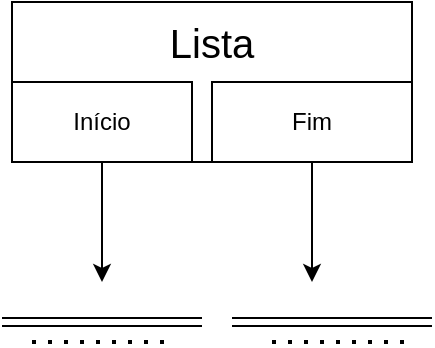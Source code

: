 <mxfile version="24.2.1" type="github" pages="22">
  <diagram name="Etapa 0" id="27Thg7tViFCfgWuBx4Zm">
    <mxGraphModel dx="1434" dy="750" grid="1" gridSize="10" guides="1" tooltips="1" connect="1" arrows="1" fold="1" page="1" pageScale="1" pageWidth="850" pageHeight="1100" math="0" shadow="0">
      <root>
        <mxCell id="0" />
        <mxCell id="1" parent="0" />
        <mxCell id="1BFJsR72KN9PmsuT0nPQ-1" value="" style="rounded=0;whiteSpace=wrap;html=1;" vertex="1" parent="1">
          <mxGeometry x="310" y="40" width="200" height="80" as="geometry" />
        </mxCell>
        <mxCell id="1BFJsR72KN9PmsuT0nPQ-3" value="&lt;font style=&quot;font-size: 20px;&quot;&gt;Lista&lt;/font&gt;" style="text;html=1;align=center;verticalAlign=middle;whiteSpace=wrap;rounded=0;" vertex="1" parent="1">
          <mxGeometry x="310" y="40" width="200" height="40" as="geometry" />
        </mxCell>
        <mxCell id="1BFJsR72KN9PmsuT0nPQ-4" value="&lt;div&gt;Início&lt;/div&gt;" style="rounded=0;whiteSpace=wrap;html=1;" vertex="1" parent="1">
          <mxGeometry x="310" y="80" width="90" height="40" as="geometry" />
        </mxCell>
        <mxCell id="1BFJsR72KN9PmsuT0nPQ-5" value="&lt;div&gt;Fim&lt;/div&gt;" style="rounded=0;whiteSpace=wrap;html=1;" vertex="1" parent="1">
          <mxGeometry x="410" y="80" width="100" height="40" as="geometry" />
        </mxCell>
        <mxCell id="1BFJsR72KN9PmsuT0nPQ-6" value="" style="endArrow=classic;html=1;rounded=0;exitX=0.5;exitY=1;exitDx=0;exitDy=0;" edge="1" parent="1" source="1BFJsR72KN9PmsuT0nPQ-4">
          <mxGeometry width="50" height="50" relative="1" as="geometry">
            <mxPoint x="400" y="420" as="sourcePoint" />
            <mxPoint x="355" y="180" as="targetPoint" />
          </mxGeometry>
        </mxCell>
        <mxCell id="1BFJsR72KN9PmsuT0nPQ-7" value="" style="endArrow=classic;html=1;rounded=0;exitX=0.5;exitY=1;exitDx=0;exitDy=0;" edge="1" parent="1" source="1BFJsR72KN9PmsuT0nPQ-5">
          <mxGeometry width="50" height="50" relative="1" as="geometry">
            <mxPoint x="400" y="420" as="sourcePoint" />
            <mxPoint x="460" y="180" as="targetPoint" />
          </mxGeometry>
        </mxCell>
        <mxCell id="1BFJsR72KN9PmsuT0nPQ-8" value="" style="shape=link;html=1;rounded=0;" edge="1" parent="1">
          <mxGeometry width="100" relative="1" as="geometry">
            <mxPoint x="305" y="200" as="sourcePoint" />
            <mxPoint x="405" y="200" as="targetPoint" />
          </mxGeometry>
        </mxCell>
        <mxCell id="1BFJsR72KN9PmsuT0nPQ-9" value="" style="shape=link;html=1;rounded=0;" edge="1" parent="1">
          <mxGeometry width="100" relative="1" as="geometry">
            <mxPoint x="420" y="200" as="sourcePoint" />
            <mxPoint x="520" y="200" as="targetPoint" />
          </mxGeometry>
        </mxCell>
        <mxCell id="1BFJsR72KN9PmsuT0nPQ-10" value="" style="endArrow=none;dashed=1;html=1;dashPattern=1 3;strokeWidth=2;rounded=0;" edge="1" parent="1">
          <mxGeometry width="50" height="50" relative="1" as="geometry">
            <mxPoint x="320" y="210" as="sourcePoint" />
            <mxPoint x="390" y="210" as="targetPoint" />
          </mxGeometry>
        </mxCell>
        <mxCell id="1BFJsR72KN9PmsuT0nPQ-11" value="" style="endArrow=none;dashed=1;html=1;dashPattern=1 3;strokeWidth=2;rounded=0;" edge="1" parent="1">
          <mxGeometry width="50" height="50" relative="1" as="geometry">
            <mxPoint x="440" y="210" as="sourcePoint" />
            <mxPoint x="510" y="210" as="targetPoint" />
          </mxGeometry>
        </mxCell>
      </root>
    </mxGraphModel>
  </diagram>
  <diagram name="Etapa 1" id="QLIz5Xz4SnPKmFQVsh-7">
    <mxGraphModel dx="1434" dy="750" grid="1" gridSize="10" guides="1" tooltips="1" connect="1" arrows="1" fold="1" page="1" pageScale="1" pageWidth="850" pageHeight="1100" math="0" shadow="0">
      <root>
        <mxCell id="hfvh5pTuB5TFFBS3-rNc-0" />
        <mxCell id="hfvh5pTuB5TFFBS3-rNc-1" parent="hfvh5pTuB5TFFBS3-rNc-0" />
        <mxCell id="hfvh5pTuB5TFFBS3-rNc-2" value="" style="rounded=0;whiteSpace=wrap;html=1;" vertex="1" parent="hfvh5pTuB5TFFBS3-rNc-1">
          <mxGeometry x="295" y="110" width="200" height="80" as="geometry" />
        </mxCell>
        <mxCell id="hfvh5pTuB5TFFBS3-rNc-3" value="&lt;font style=&quot;font-size: 20px;&quot;&gt;Lista&lt;/font&gt;" style="text;html=1;align=center;verticalAlign=middle;whiteSpace=wrap;rounded=0;" vertex="1" parent="hfvh5pTuB5TFFBS3-rNc-1">
          <mxGeometry x="295" y="110" width="200" height="40" as="geometry" />
        </mxCell>
        <mxCell id="hfvh5pTuB5TFFBS3-rNc-4" value="&lt;div&gt;Início&lt;/div&gt;" style="rounded=0;whiteSpace=wrap;html=1;" vertex="1" parent="hfvh5pTuB5TFFBS3-rNc-1">
          <mxGeometry x="295" y="150" width="90" height="40" as="geometry" />
        </mxCell>
        <mxCell id="hfvh5pTuB5TFFBS3-rNc-5" value="&lt;div&gt;Fim&lt;/div&gt;" style="rounded=0;whiteSpace=wrap;html=1;" vertex="1" parent="hfvh5pTuB5TFFBS3-rNc-1">
          <mxGeometry x="395" y="150" width="100" height="40" as="geometry" />
        </mxCell>
        <mxCell id="hfvh5pTuB5TFFBS3-rNc-6" value="" style="endArrow=classic;html=1;rounded=0;exitX=0.5;exitY=1;exitDx=0;exitDy=0;" edge="1" parent="hfvh5pTuB5TFFBS3-rNc-1" source="hfvh5pTuB5TFFBS3-rNc-4">
          <mxGeometry width="50" height="50" relative="1" as="geometry">
            <mxPoint x="385" y="490" as="sourcePoint" />
            <mxPoint x="340" y="250" as="targetPoint" />
          </mxGeometry>
        </mxCell>
        <mxCell id="hfvh5pTuB5TFFBS3-rNc-7" value="" style="endArrow=classic;html=1;rounded=0;exitX=0.5;exitY=1;exitDx=0;exitDy=0;" edge="1" parent="hfvh5pTuB5TFFBS3-rNc-1">
          <mxGeometry width="50" height="50" relative="1" as="geometry">
            <mxPoint x="395" y="420" as="sourcePoint" />
            <mxPoint x="395" y="480" as="targetPoint" />
          </mxGeometry>
        </mxCell>
        <mxCell id="hfvh5pTuB5TFFBS3-rNc-8" value="" style="shape=link;html=1;rounded=0;" edge="1" parent="hfvh5pTuB5TFFBS3-rNc-1">
          <mxGeometry width="100" relative="1" as="geometry">
            <mxPoint x="290" y="270" as="sourcePoint" />
            <mxPoint x="390" y="270" as="targetPoint" />
          </mxGeometry>
        </mxCell>
        <mxCell id="hfvh5pTuB5TFFBS3-rNc-9" value="" style="shape=link;html=1;rounded=0;" edge="1" parent="hfvh5pTuB5TFFBS3-rNc-1">
          <mxGeometry width="100" relative="1" as="geometry">
            <mxPoint x="345" y="500" as="sourcePoint" />
            <mxPoint x="445" y="500" as="targetPoint" />
          </mxGeometry>
        </mxCell>
        <mxCell id="hfvh5pTuB5TFFBS3-rNc-10" value="" style="endArrow=none;dashed=1;html=1;dashPattern=1 3;strokeWidth=2;rounded=0;" edge="1" parent="hfvh5pTuB5TFFBS3-rNc-1">
          <mxGeometry width="50" height="50" relative="1" as="geometry">
            <mxPoint x="305" y="280" as="sourcePoint" />
            <mxPoint x="375" y="280" as="targetPoint" />
          </mxGeometry>
        </mxCell>
        <mxCell id="hfvh5pTuB5TFFBS3-rNc-11" value="" style="endArrow=none;dashed=1;html=1;dashPattern=1 3;strokeWidth=2;rounded=0;" edge="1" parent="hfvh5pTuB5TFFBS3-rNc-1">
          <mxGeometry width="50" height="50" relative="1" as="geometry">
            <mxPoint x="365" y="510" as="sourcePoint" />
            <mxPoint x="435" y="510" as="targetPoint" />
          </mxGeometry>
        </mxCell>
        <mxCell id="rf1gf_f-nT3WRmhIXWKE-0" value="&lt;font style=&quot;font-size: 20px;&quot;&gt;Etapa 1&lt;/font&gt;" style="rounded=0;whiteSpace=wrap;html=1;" vertex="1" parent="hfvh5pTuB5TFFBS3-rNc-1">
          <mxGeometry x="40" y="40" width="120" height="60" as="geometry" />
        </mxCell>
        <mxCell id="rf1gf_f-nT3WRmhIXWKE-2" value="&lt;font style=&quot;font-size: 20px;&quot;&gt;5&lt;/font&gt;" style="whiteSpace=wrap;html=1;aspect=fixed;" vertex="1" parent="hfvh5pTuB5TFFBS3-rNc-1">
          <mxGeometry x="355" y="330" width="80" height="80" as="geometry" />
        </mxCell>
        <mxCell id="rf1gf_f-nT3WRmhIXWKE-3" value="" style="endArrow=classic;html=1;rounded=0;exitX=0.5;exitY=1;exitDx=0;exitDy=0;" edge="1" parent="hfvh5pTuB5TFFBS3-rNc-1">
          <mxGeometry width="50" height="50" relative="1" as="geometry">
            <mxPoint x="445" y="190" as="sourcePoint" />
            <mxPoint x="445" y="250" as="targetPoint" />
          </mxGeometry>
        </mxCell>
        <mxCell id="rf1gf_f-nT3WRmhIXWKE-4" value="" style="shape=link;html=1;rounded=0;" edge="1" parent="hfvh5pTuB5TFFBS3-rNc-1">
          <mxGeometry width="100" relative="1" as="geometry">
            <mxPoint x="395" y="270" as="sourcePoint" />
            <mxPoint x="495" y="270" as="targetPoint" />
          </mxGeometry>
        </mxCell>
        <mxCell id="rf1gf_f-nT3WRmhIXWKE-5" value="" style="endArrow=none;dashed=1;html=1;dashPattern=1 3;strokeWidth=2;rounded=0;" edge="1" parent="hfvh5pTuB5TFFBS3-rNc-1">
          <mxGeometry width="50" height="50" relative="1" as="geometry">
            <mxPoint x="415" y="280" as="sourcePoint" />
            <mxPoint x="485" y="280" as="targetPoint" />
          </mxGeometry>
        </mxCell>
        <mxCell id="rf1gf_f-nT3WRmhIXWKE-21" value="" style="rounded=0;whiteSpace=wrap;html=1;" vertex="1" parent="hfvh5pTuB5TFFBS3-rNc-1">
          <mxGeometry x="295" y="620" width="200" height="80" as="geometry" />
        </mxCell>
        <mxCell id="rf1gf_f-nT3WRmhIXWKE-22" value="&lt;font style=&quot;font-size: 20px;&quot;&gt;Lista&lt;/font&gt;" style="text;html=1;align=center;verticalAlign=middle;whiteSpace=wrap;rounded=0;" vertex="1" parent="hfvh5pTuB5TFFBS3-rNc-1">
          <mxGeometry x="295" y="620" width="200" height="40" as="geometry" />
        </mxCell>
        <mxCell id="rf1gf_f-nT3WRmhIXWKE-23" value="&lt;div&gt;Início&lt;/div&gt;" style="rounded=0;whiteSpace=wrap;html=1;" vertex="1" parent="hfvh5pTuB5TFFBS3-rNc-1">
          <mxGeometry x="295" y="660" width="90" height="40" as="geometry" />
        </mxCell>
        <mxCell id="rf1gf_f-nT3WRmhIXWKE-24" value="&lt;div&gt;Fim&lt;/div&gt;" style="rounded=0;whiteSpace=wrap;html=1;" vertex="1" parent="hfvh5pTuB5TFFBS3-rNc-1">
          <mxGeometry x="395" y="660" width="100" height="40" as="geometry" />
        </mxCell>
        <mxCell id="rf1gf_f-nT3WRmhIXWKE-25" value="" style="endArrow=classic;html=1;rounded=0;exitX=0.5;exitY=1;exitDx=0;exitDy=0;" edge="1" parent="hfvh5pTuB5TFFBS3-rNc-1" source="rf1gf_f-nT3WRmhIXWKE-23">
          <mxGeometry width="50" height="50" relative="1" as="geometry">
            <mxPoint x="385" y="1000" as="sourcePoint" />
            <mxPoint x="380" y="800" as="targetPoint" />
          </mxGeometry>
        </mxCell>
        <mxCell id="rf1gf_f-nT3WRmhIXWKE-26" value="" style="endArrow=classic;html=1;rounded=0;exitX=0.5;exitY=1;exitDx=0;exitDy=0;" edge="1" parent="hfvh5pTuB5TFFBS3-rNc-1">
          <mxGeometry width="50" height="50" relative="1" as="geometry">
            <mxPoint x="395" y="910" as="sourcePoint" />
            <mxPoint x="395" y="970" as="targetPoint" />
          </mxGeometry>
        </mxCell>
        <mxCell id="rf1gf_f-nT3WRmhIXWKE-28" value="" style="shape=link;html=1;rounded=0;" edge="1" parent="hfvh5pTuB5TFFBS3-rNc-1">
          <mxGeometry width="100" relative="1" as="geometry">
            <mxPoint x="345" y="990" as="sourcePoint" />
            <mxPoint x="445" y="990" as="targetPoint" />
          </mxGeometry>
        </mxCell>
        <mxCell id="rf1gf_f-nT3WRmhIXWKE-30" value="" style="endArrow=none;dashed=1;html=1;dashPattern=1 3;strokeWidth=2;rounded=0;" edge="1" parent="hfvh5pTuB5TFFBS3-rNc-1">
          <mxGeometry width="50" height="50" relative="1" as="geometry">
            <mxPoint x="365" y="1000" as="sourcePoint" />
            <mxPoint x="435" y="1000" as="targetPoint" />
          </mxGeometry>
        </mxCell>
        <mxCell id="rf1gf_f-nT3WRmhIXWKE-31" value="&lt;div&gt;&lt;font style=&quot;font-size: 20px;&quot;&gt;Etapa 1.1&lt;/font&gt;&lt;/div&gt;" style="rounded=0;whiteSpace=wrap;html=1;" vertex="1" parent="hfvh5pTuB5TFFBS3-rNc-1">
          <mxGeometry x="40" y="550" width="120" height="60" as="geometry" />
        </mxCell>
        <mxCell id="rf1gf_f-nT3WRmhIXWKE-32" value="&lt;font style=&quot;font-size: 20px;&quot;&gt;5&lt;/font&gt;" style="whiteSpace=wrap;html=1;aspect=fixed;" vertex="1" parent="hfvh5pTuB5TFFBS3-rNc-1">
          <mxGeometry x="355" y="820" width="80" height="80" as="geometry" />
        </mxCell>
        <mxCell id="rf1gf_f-nT3WRmhIXWKE-33" value="" style="endArrow=classic;html=1;rounded=0;exitX=0.5;exitY=1;exitDx=0;exitDy=0;" edge="1" parent="hfvh5pTuB5TFFBS3-rNc-1">
          <mxGeometry width="50" height="50" relative="1" as="geometry">
            <mxPoint x="445" y="700" as="sourcePoint" />
            <mxPoint x="445" y="760" as="targetPoint" />
          </mxGeometry>
        </mxCell>
        <mxCell id="rf1gf_f-nT3WRmhIXWKE-34" value="" style="shape=link;html=1;rounded=0;" edge="1" parent="hfvh5pTuB5TFFBS3-rNc-1">
          <mxGeometry width="100" relative="1" as="geometry">
            <mxPoint x="395" y="780" as="sourcePoint" />
            <mxPoint x="495" y="780" as="targetPoint" />
          </mxGeometry>
        </mxCell>
        <mxCell id="rf1gf_f-nT3WRmhIXWKE-35" value="" style="endArrow=none;dashed=1;html=1;dashPattern=1 3;strokeWidth=2;rounded=0;" edge="1" parent="hfvh5pTuB5TFFBS3-rNc-1">
          <mxGeometry width="50" height="50" relative="1" as="geometry">
            <mxPoint x="415" y="790" as="sourcePoint" />
            <mxPoint x="485" y="790" as="targetPoint" />
          </mxGeometry>
        </mxCell>
      </root>
    </mxGraphModel>
  </diagram>
  <diagram name="Etapa 1.2" id="aWitpQUR8lMM2xv-hY7D">
    <mxGraphModel dx="1434" dy="750" grid="1" gridSize="10" guides="1" tooltips="1" connect="1" arrows="1" fold="1" page="1" pageScale="1" pageWidth="850" pageHeight="1100" math="0" shadow="0">
      <root>
        <mxCell id="eoJ2SQbC62c2RUwJVa-r-0" />
        <mxCell id="eoJ2SQbC62c2RUwJVa-r-1" parent="eoJ2SQbC62c2RUwJVa-r-0" />
        <mxCell id="eoJ2SQbC62c2RUwJVa-r-17" value="" style="rounded=0;whiteSpace=wrap;html=1;" vertex="1" parent="eoJ2SQbC62c2RUwJVa-r-1">
          <mxGeometry x="285" y="100" width="200" height="80" as="geometry" />
        </mxCell>
        <mxCell id="eoJ2SQbC62c2RUwJVa-r-18" value="&lt;font style=&quot;font-size: 20px;&quot;&gt;Lista&lt;/font&gt;" style="text;html=1;align=center;verticalAlign=middle;whiteSpace=wrap;rounded=0;" vertex="1" parent="eoJ2SQbC62c2RUwJVa-r-1">
          <mxGeometry x="285" y="100" width="200" height="40" as="geometry" />
        </mxCell>
        <mxCell id="eoJ2SQbC62c2RUwJVa-r-19" value="&lt;div&gt;Início&lt;/div&gt;" style="rounded=0;whiteSpace=wrap;html=1;" vertex="1" parent="eoJ2SQbC62c2RUwJVa-r-1">
          <mxGeometry x="285" y="140" width="90" height="40" as="geometry" />
        </mxCell>
        <mxCell id="eoJ2SQbC62c2RUwJVa-r-20" value="&lt;div&gt;Fim&lt;/div&gt;" style="rounded=0;whiteSpace=wrap;html=1;" vertex="1" parent="eoJ2SQbC62c2RUwJVa-r-1">
          <mxGeometry x="385" y="140" width="100" height="40" as="geometry" />
        </mxCell>
        <mxCell id="eoJ2SQbC62c2RUwJVa-r-21" value="" style="endArrow=classic;html=1;rounded=0;exitX=0.5;exitY=1;exitDx=0;exitDy=0;" edge="1" parent="eoJ2SQbC62c2RUwJVa-r-1" source="eoJ2SQbC62c2RUwJVa-r-19">
          <mxGeometry width="50" height="50" relative="1" as="geometry">
            <mxPoint x="375" y="480" as="sourcePoint" />
            <mxPoint x="360" y="250" as="targetPoint" />
          </mxGeometry>
        </mxCell>
        <mxCell id="eoJ2SQbC62c2RUwJVa-r-22" value="" style="endArrow=classic;html=1;rounded=0;exitX=0.5;exitY=1;exitDx=0;exitDy=0;" edge="1" parent="eoJ2SQbC62c2RUwJVa-r-1">
          <mxGeometry width="50" height="50" relative="1" as="geometry">
            <mxPoint x="385" y="350" as="sourcePoint" />
            <mxPoint x="385" y="410" as="targetPoint" />
          </mxGeometry>
        </mxCell>
        <mxCell id="eoJ2SQbC62c2RUwJVa-r-23" value="" style="shape=link;html=1;rounded=0;" edge="1" parent="eoJ2SQbC62c2RUwJVa-r-1">
          <mxGeometry width="100" relative="1" as="geometry">
            <mxPoint x="335" y="430" as="sourcePoint" />
            <mxPoint x="435" y="430" as="targetPoint" />
          </mxGeometry>
        </mxCell>
        <mxCell id="eoJ2SQbC62c2RUwJVa-r-24" value="" style="endArrow=none;dashed=1;html=1;dashPattern=1 3;strokeWidth=2;rounded=0;" edge="1" parent="eoJ2SQbC62c2RUwJVa-r-1">
          <mxGeometry width="50" height="50" relative="1" as="geometry">
            <mxPoint x="355" y="440" as="sourcePoint" />
            <mxPoint x="425" y="440" as="targetPoint" />
          </mxGeometry>
        </mxCell>
        <mxCell id="eoJ2SQbC62c2RUwJVa-r-25" value="&lt;div&gt;&lt;font style=&quot;font-size: 20px;&quot;&gt;Etapa 1.2&lt;/font&gt;&lt;/div&gt;" style="rounded=0;whiteSpace=wrap;html=1;" vertex="1" parent="eoJ2SQbC62c2RUwJVa-r-1">
          <mxGeometry x="30" y="30" width="120" height="60" as="geometry" />
        </mxCell>
        <mxCell id="eoJ2SQbC62c2RUwJVa-r-26" value="&lt;font style=&quot;font-size: 20px;&quot;&gt;5&lt;/font&gt;" style="whiteSpace=wrap;html=1;aspect=fixed;" vertex="1" parent="eoJ2SQbC62c2RUwJVa-r-1">
          <mxGeometry x="345" y="260" width="80" height="80" as="geometry" />
        </mxCell>
        <mxCell id="eoJ2SQbC62c2RUwJVa-r-27" value="" style="endArrow=classic;html=1;rounded=0;exitX=0.5;exitY=1;exitDx=0;exitDy=0;" edge="1" parent="eoJ2SQbC62c2RUwJVa-r-1">
          <mxGeometry width="50" height="50" relative="1" as="geometry">
            <mxPoint x="435" y="180" as="sourcePoint" />
            <mxPoint x="400" y="240" as="targetPoint" />
          </mxGeometry>
        </mxCell>
        <mxCell id="R5xid1VEjfbaceY4Qq_I-0" value="" style="rounded=0;whiteSpace=wrap;html=1;" vertex="1" parent="eoJ2SQbC62c2RUwJVa-r-1">
          <mxGeometry x="285" y="570" width="200" height="80" as="geometry" />
        </mxCell>
        <mxCell id="R5xid1VEjfbaceY4Qq_I-1" value="&lt;font style=&quot;font-size: 20px;&quot;&gt;Lista&lt;/font&gt;" style="text;html=1;align=center;verticalAlign=middle;whiteSpace=wrap;rounded=0;" vertex="1" parent="eoJ2SQbC62c2RUwJVa-r-1">
          <mxGeometry x="285" y="570" width="200" height="40" as="geometry" />
        </mxCell>
        <mxCell id="R5xid1VEjfbaceY4Qq_I-2" value="&lt;div&gt;Início&lt;/div&gt;" style="rounded=0;whiteSpace=wrap;html=1;" vertex="1" parent="eoJ2SQbC62c2RUwJVa-r-1">
          <mxGeometry x="285" y="610" width="90" height="40" as="geometry" />
        </mxCell>
        <mxCell id="R5xid1VEjfbaceY4Qq_I-3" value="&lt;div&gt;Fim&lt;/div&gt;" style="rounded=0;whiteSpace=wrap;html=1;" vertex="1" parent="eoJ2SQbC62c2RUwJVa-r-1">
          <mxGeometry x="385" y="610" width="100" height="40" as="geometry" />
        </mxCell>
        <mxCell id="R5xid1VEjfbaceY4Qq_I-4" value="" style="endArrow=classic;html=1;rounded=0;exitX=0.5;exitY=1;exitDx=0;exitDy=0;" edge="1" parent="eoJ2SQbC62c2RUwJVa-r-1" source="R5xid1VEjfbaceY4Qq_I-2">
          <mxGeometry width="50" height="50" relative="1" as="geometry">
            <mxPoint x="375" y="950" as="sourcePoint" />
            <mxPoint x="360" y="720" as="targetPoint" />
          </mxGeometry>
        </mxCell>
        <mxCell id="R5xid1VEjfbaceY4Qq_I-5" value="" style="endArrow=classic;html=1;rounded=0;exitX=0.5;exitY=1;exitDx=0;exitDy=0;" edge="1" parent="eoJ2SQbC62c2RUwJVa-r-1">
          <mxGeometry width="50" height="50" relative="1" as="geometry">
            <mxPoint x="385" y="820" as="sourcePoint" />
            <mxPoint x="385" y="880" as="targetPoint" />
          </mxGeometry>
        </mxCell>
        <mxCell id="R5xid1VEjfbaceY4Qq_I-6" value="" style="shape=link;html=1;rounded=0;" edge="1" parent="eoJ2SQbC62c2RUwJVa-r-1">
          <mxGeometry width="100" relative="1" as="geometry">
            <mxPoint x="335" y="900" as="sourcePoint" />
            <mxPoint x="435" y="900" as="targetPoint" />
          </mxGeometry>
        </mxCell>
        <mxCell id="R5xid1VEjfbaceY4Qq_I-7" value="" style="endArrow=none;dashed=1;html=1;dashPattern=1 3;strokeWidth=2;rounded=0;" edge="1" parent="eoJ2SQbC62c2RUwJVa-r-1">
          <mxGeometry width="50" height="50" relative="1" as="geometry">
            <mxPoint x="355" y="910" as="sourcePoint" />
            <mxPoint x="425" y="910" as="targetPoint" />
          </mxGeometry>
        </mxCell>
        <mxCell id="R5xid1VEjfbaceY4Qq_I-8" value="&lt;div&gt;&lt;font style=&quot;font-size: 20px;&quot;&gt;Etapa 2&lt;/font&gt;&lt;/div&gt;" style="rounded=0;whiteSpace=wrap;html=1;" vertex="1" parent="eoJ2SQbC62c2RUwJVa-r-1">
          <mxGeometry x="30" y="500" width="120" height="60" as="geometry" />
        </mxCell>
        <mxCell id="R5xid1VEjfbaceY4Qq_I-9" value="&lt;font style=&quot;font-size: 20px;&quot;&gt;5&lt;/font&gt;" style="whiteSpace=wrap;html=1;aspect=fixed;" vertex="1" parent="eoJ2SQbC62c2RUwJVa-r-1">
          <mxGeometry x="345" y="730" width="80" height="80" as="geometry" />
        </mxCell>
        <mxCell id="R5xid1VEjfbaceY4Qq_I-10" value="" style="endArrow=classic;html=1;rounded=0;exitX=0.5;exitY=1;exitDx=0;exitDy=0;" edge="1" parent="eoJ2SQbC62c2RUwJVa-r-1">
          <mxGeometry width="50" height="50" relative="1" as="geometry">
            <mxPoint x="435" y="650" as="sourcePoint" />
            <mxPoint x="400" y="710" as="targetPoint" />
          </mxGeometry>
        </mxCell>
        <mxCell id="R5xid1VEjfbaceY4Qq_I-11" value="&lt;div&gt;Aux&lt;/div&gt;" style="text;html=1;align=center;verticalAlign=middle;whiteSpace=wrap;rounded=0;" vertex="1" parent="eoJ2SQbC62c2RUwJVa-r-1">
          <mxGeometry x="130" y="690" width="60" height="30" as="geometry" />
        </mxCell>
        <mxCell id="R5xid1VEjfbaceY4Qq_I-12" value="" style="endArrow=classic;html=1;rounded=0;exitX=1;exitY=1;exitDx=0;exitDy=0;" edge="1" parent="eoJ2SQbC62c2RUwJVa-r-1" source="R5xid1VEjfbaceY4Qq_I-11">
          <mxGeometry width="50" height="50" relative="1" as="geometry">
            <mxPoint x="230" y="780" as="sourcePoint" />
            <mxPoint x="330" y="780" as="targetPoint" />
          </mxGeometry>
        </mxCell>
      </root>
    </mxGraphModel>
  </diagram>
  <diagram name="Etapa 2" id="g9ahtnBXUeSVbKTk9mWs">
    <mxGraphModel dx="1434" dy="750" grid="1" gridSize="10" guides="1" tooltips="1" connect="1" arrows="1" fold="1" page="1" pageScale="1" pageWidth="850" pageHeight="1100" math="0" shadow="0">
      <root>
        <mxCell id="JV1cCrxrejrCbikHKi0g-0" />
        <mxCell id="JV1cCrxrejrCbikHKi0g-1" parent="JV1cCrxrejrCbikHKi0g-0" />
        <mxCell id="JV1cCrxrejrCbikHKi0g-13" value="" style="rounded=0;whiteSpace=wrap;html=1;" vertex="1" parent="JV1cCrxrejrCbikHKi0g-1">
          <mxGeometry x="285" y="100" width="200" height="80" as="geometry" />
        </mxCell>
        <mxCell id="JV1cCrxrejrCbikHKi0g-14" value="&lt;font style=&quot;font-size: 20px;&quot;&gt;Lista&lt;/font&gt;" style="text;html=1;align=center;verticalAlign=middle;whiteSpace=wrap;rounded=0;" vertex="1" parent="JV1cCrxrejrCbikHKi0g-1">
          <mxGeometry x="285" y="100" width="200" height="40" as="geometry" />
        </mxCell>
        <mxCell id="JV1cCrxrejrCbikHKi0g-15" value="&lt;div&gt;Início&lt;/div&gt;" style="rounded=0;whiteSpace=wrap;html=1;" vertex="1" parent="JV1cCrxrejrCbikHKi0g-1">
          <mxGeometry x="285" y="140" width="90" height="40" as="geometry" />
        </mxCell>
        <mxCell id="JV1cCrxrejrCbikHKi0g-16" value="&lt;div&gt;Fim&lt;/div&gt;" style="rounded=0;whiteSpace=wrap;html=1;" vertex="1" parent="JV1cCrxrejrCbikHKi0g-1">
          <mxGeometry x="385" y="140" width="100" height="40" as="geometry" />
        </mxCell>
        <mxCell id="JV1cCrxrejrCbikHKi0g-17" value="" style="endArrow=classic;html=1;rounded=0;exitX=0.5;exitY=1;exitDx=0;exitDy=0;" edge="1" parent="JV1cCrxrejrCbikHKi0g-1" source="JV1cCrxrejrCbikHKi0g-15">
          <mxGeometry width="50" height="50" relative="1" as="geometry">
            <mxPoint x="375" y="480" as="sourcePoint" />
            <mxPoint x="330" y="240" as="targetPoint" />
          </mxGeometry>
        </mxCell>
        <mxCell id="JV1cCrxrejrCbikHKi0g-18" value="" style="endArrow=classic;html=1;rounded=0;exitX=0.5;exitY=1;exitDx=0;exitDy=0;" edge="1" parent="JV1cCrxrejrCbikHKi0g-1">
          <mxGeometry width="50" height="50" relative="1" as="geometry">
            <mxPoint x="375" y="410" as="sourcePoint" />
            <mxPoint x="375" y="470" as="targetPoint" />
          </mxGeometry>
        </mxCell>
        <mxCell id="JV1cCrxrejrCbikHKi0g-19" value="" style="shape=link;html=1;rounded=0;" edge="1" parent="JV1cCrxrejrCbikHKi0g-1">
          <mxGeometry width="100" relative="1" as="geometry">
            <mxPoint x="325" y="490" as="sourcePoint" />
            <mxPoint x="425" y="490" as="targetPoint" />
          </mxGeometry>
        </mxCell>
        <mxCell id="JV1cCrxrejrCbikHKi0g-20" value="" style="endArrow=none;dashed=1;html=1;dashPattern=1 3;strokeWidth=2;rounded=0;" edge="1" parent="JV1cCrxrejrCbikHKi0g-1">
          <mxGeometry width="50" height="50" relative="1" as="geometry">
            <mxPoint x="345" y="500" as="sourcePoint" />
            <mxPoint x="415" y="500" as="targetPoint" />
          </mxGeometry>
        </mxCell>
        <mxCell id="JV1cCrxrejrCbikHKi0g-21" value="&lt;div&gt;&lt;font style=&quot;font-size: 20px;&quot;&gt;Etapa 2.1&lt;/font&gt;&lt;/div&gt;" style="rounded=0;whiteSpace=wrap;html=1;" vertex="1" parent="JV1cCrxrejrCbikHKi0g-1">
          <mxGeometry x="30" y="30" width="120" height="60" as="geometry" />
        </mxCell>
        <mxCell id="JV1cCrxrejrCbikHKi0g-22" value="&lt;font style=&quot;font-size: 20px;&quot;&gt;5&lt;/font&gt;" style="whiteSpace=wrap;html=1;aspect=fixed;" vertex="1" parent="JV1cCrxrejrCbikHKi0g-1">
          <mxGeometry x="335" y="320" width="80" height="80" as="geometry" />
        </mxCell>
        <mxCell id="JV1cCrxrejrCbikHKi0g-23" value="" style="endArrow=classic;html=1;rounded=0;exitX=0.5;exitY=1;exitDx=0;exitDy=0;" edge="1" parent="JV1cCrxrejrCbikHKi0g-1">
          <mxGeometry width="50" height="50" relative="1" as="geometry">
            <mxPoint x="435" y="180" as="sourcePoint" />
            <mxPoint x="400" y="300" as="targetPoint" />
          </mxGeometry>
        </mxCell>
        <mxCell id="JV1cCrxrejrCbikHKi0g-24" value="&lt;div&gt;Aux&lt;/div&gt;" style="text;html=1;align=center;verticalAlign=middle;whiteSpace=wrap;rounded=0;" vertex="1" parent="JV1cCrxrejrCbikHKi0g-1">
          <mxGeometry x="120" y="280" width="60" height="30" as="geometry" />
        </mxCell>
        <mxCell id="JV1cCrxrejrCbikHKi0g-25" value="" style="endArrow=classic;html=1;rounded=0;exitX=1;exitY=1;exitDx=0;exitDy=0;" edge="1" parent="JV1cCrxrejrCbikHKi0g-1" source="JV1cCrxrejrCbikHKi0g-24">
          <mxGeometry width="50" height="50" relative="1" as="geometry">
            <mxPoint x="220" y="370" as="sourcePoint" />
            <mxPoint x="320" y="370" as="targetPoint" />
          </mxGeometry>
        </mxCell>
        <mxCell id="Tn-Ic2Qlxv14Qh0LUAJb-0" value="" style="shape=link;html=1;rounded=0;" edge="1" parent="JV1cCrxrejrCbikHKi0g-1">
          <mxGeometry width="100" relative="1" as="geometry">
            <mxPoint x="275" y="250" as="sourcePoint" />
            <mxPoint x="375" y="250" as="targetPoint" />
          </mxGeometry>
        </mxCell>
        <mxCell id="Tn-Ic2Qlxv14Qh0LUAJb-1" value="" style="endArrow=none;dashed=1;html=1;dashPattern=1 3;strokeWidth=2;rounded=0;" edge="1" parent="JV1cCrxrejrCbikHKi0g-1">
          <mxGeometry width="50" height="50" relative="1" as="geometry">
            <mxPoint x="295" y="260" as="sourcePoint" />
            <mxPoint x="365" y="260" as="targetPoint" />
          </mxGeometry>
        </mxCell>
        <mxCell id="Tn-Ic2Qlxv14Qh0LUAJb-2" value="" style="rounded=0;whiteSpace=wrap;html=1;" vertex="1" parent="JV1cCrxrejrCbikHKi0g-1">
          <mxGeometry x="285" y="620" width="200" height="80" as="geometry" />
        </mxCell>
        <mxCell id="Tn-Ic2Qlxv14Qh0LUAJb-3" value="&lt;font style=&quot;font-size: 20px;&quot;&gt;Lista&lt;/font&gt;" style="text;html=1;align=center;verticalAlign=middle;whiteSpace=wrap;rounded=0;" vertex="1" parent="JV1cCrxrejrCbikHKi0g-1">
          <mxGeometry x="285" y="620" width="200" height="40" as="geometry" />
        </mxCell>
        <mxCell id="Tn-Ic2Qlxv14Qh0LUAJb-4" value="&lt;div&gt;Início&lt;/div&gt;" style="rounded=0;whiteSpace=wrap;html=1;" vertex="1" parent="JV1cCrxrejrCbikHKi0g-1">
          <mxGeometry x="285" y="660" width="90" height="40" as="geometry" />
        </mxCell>
        <mxCell id="Tn-Ic2Qlxv14Qh0LUAJb-5" value="&lt;div&gt;Fim&lt;/div&gt;" style="rounded=0;whiteSpace=wrap;html=1;" vertex="1" parent="JV1cCrxrejrCbikHKi0g-1">
          <mxGeometry x="385" y="660" width="100" height="40" as="geometry" />
        </mxCell>
        <mxCell id="Tn-Ic2Qlxv14Qh0LUAJb-6" value="" style="endArrow=classic;html=1;rounded=0;exitX=0.5;exitY=1;exitDx=0;exitDy=0;" edge="1" parent="JV1cCrxrejrCbikHKi0g-1" source="Tn-Ic2Qlxv14Qh0LUAJb-4">
          <mxGeometry width="50" height="50" relative="1" as="geometry">
            <mxPoint x="375" y="1000" as="sourcePoint" />
            <mxPoint x="330" y="760" as="targetPoint" />
          </mxGeometry>
        </mxCell>
        <mxCell id="Tn-Ic2Qlxv14Qh0LUAJb-7" value="" style="endArrow=classic;html=1;rounded=0;exitX=0.5;exitY=1;exitDx=0;exitDy=0;" edge="1" parent="JV1cCrxrejrCbikHKi0g-1">
          <mxGeometry width="50" height="50" relative="1" as="geometry">
            <mxPoint x="375" y="930" as="sourcePoint" />
            <mxPoint x="375" y="990" as="targetPoint" />
          </mxGeometry>
        </mxCell>
        <mxCell id="Tn-Ic2Qlxv14Qh0LUAJb-8" value="" style="shape=link;html=1;rounded=0;" edge="1" parent="JV1cCrxrejrCbikHKi0g-1">
          <mxGeometry width="100" relative="1" as="geometry">
            <mxPoint x="325" y="1010" as="sourcePoint" />
            <mxPoint x="425" y="1010" as="targetPoint" />
          </mxGeometry>
        </mxCell>
        <mxCell id="Tn-Ic2Qlxv14Qh0LUAJb-9" value="" style="endArrow=none;dashed=1;html=1;dashPattern=1 3;strokeWidth=2;rounded=0;" edge="1" parent="JV1cCrxrejrCbikHKi0g-1">
          <mxGeometry width="50" height="50" relative="1" as="geometry">
            <mxPoint x="345" y="1020" as="sourcePoint" />
            <mxPoint x="415" y="1020" as="targetPoint" />
          </mxGeometry>
        </mxCell>
        <mxCell id="Tn-Ic2Qlxv14Qh0LUAJb-10" value="&lt;div&gt;&lt;font style=&quot;font-size: 20px;&quot;&gt;Etapa 2.2&lt;/font&gt;&lt;/div&gt;" style="rounded=0;whiteSpace=wrap;html=1;" vertex="1" parent="JV1cCrxrejrCbikHKi0g-1">
          <mxGeometry x="30" y="550" width="120" height="60" as="geometry" />
        </mxCell>
        <mxCell id="Tn-Ic2Qlxv14Qh0LUAJb-11" value="&lt;font style=&quot;font-size: 20px;&quot;&gt;5&lt;/font&gt;" style="whiteSpace=wrap;html=1;aspect=fixed;" vertex="1" parent="JV1cCrxrejrCbikHKi0g-1">
          <mxGeometry x="335" y="840" width="80" height="80" as="geometry" />
        </mxCell>
        <mxCell id="Tn-Ic2Qlxv14Qh0LUAJb-12" value="" style="endArrow=classic;html=1;rounded=0;exitX=0.5;exitY=1;exitDx=0;exitDy=0;" edge="1" parent="JV1cCrxrejrCbikHKi0g-1">
          <mxGeometry width="50" height="50" relative="1" as="geometry">
            <mxPoint x="435" y="700" as="sourcePoint" />
            <mxPoint x="435" y="760" as="targetPoint" />
          </mxGeometry>
        </mxCell>
        <mxCell id="Tn-Ic2Qlxv14Qh0LUAJb-13" value="&lt;div&gt;Aux&lt;/div&gt;" style="text;html=1;align=center;verticalAlign=middle;whiteSpace=wrap;rounded=0;" vertex="1" parent="JV1cCrxrejrCbikHKi0g-1">
          <mxGeometry x="120" y="800" width="60" height="30" as="geometry" />
        </mxCell>
        <mxCell id="Tn-Ic2Qlxv14Qh0LUAJb-14" value="" style="endArrow=classic;html=1;rounded=0;exitX=1;exitY=1;exitDx=0;exitDy=0;" edge="1" parent="JV1cCrxrejrCbikHKi0g-1" source="Tn-Ic2Qlxv14Qh0LUAJb-13">
          <mxGeometry width="50" height="50" relative="1" as="geometry">
            <mxPoint x="220" y="890" as="sourcePoint" />
            <mxPoint x="320" y="890" as="targetPoint" />
          </mxGeometry>
        </mxCell>
        <mxCell id="Tn-Ic2Qlxv14Qh0LUAJb-15" value="" style="shape=link;html=1;rounded=0;" edge="1" parent="JV1cCrxrejrCbikHKi0g-1">
          <mxGeometry width="100" relative="1" as="geometry">
            <mxPoint x="275" y="770" as="sourcePoint" />
            <mxPoint x="375" y="770" as="targetPoint" />
          </mxGeometry>
        </mxCell>
        <mxCell id="Tn-Ic2Qlxv14Qh0LUAJb-16" value="" style="endArrow=none;dashed=1;html=1;dashPattern=1 3;strokeWidth=2;rounded=0;" edge="1" parent="JV1cCrxrejrCbikHKi0g-1">
          <mxGeometry width="50" height="50" relative="1" as="geometry">
            <mxPoint x="295" y="780" as="sourcePoint" />
            <mxPoint x="365" y="780" as="targetPoint" />
          </mxGeometry>
        </mxCell>
        <mxCell id="Tn-Ic2Qlxv14Qh0LUAJb-17" value="" style="shape=link;html=1;rounded=0;" edge="1" parent="JV1cCrxrejrCbikHKi0g-1">
          <mxGeometry width="100" relative="1" as="geometry">
            <mxPoint x="385" y="770" as="sourcePoint" />
            <mxPoint x="485" y="770" as="targetPoint" />
          </mxGeometry>
        </mxCell>
        <mxCell id="Tn-Ic2Qlxv14Qh0LUAJb-18" value="" style="endArrow=none;dashed=1;html=1;dashPattern=1 3;strokeWidth=2;rounded=0;" edge="1" parent="JV1cCrxrejrCbikHKi0g-1">
          <mxGeometry width="50" height="50" relative="1" as="geometry">
            <mxPoint x="405" y="780" as="sourcePoint" />
            <mxPoint x="475" y="780" as="targetPoint" />
          </mxGeometry>
        </mxCell>
      </root>
    </mxGraphModel>
  </diagram>
  <diagram name="Etapa 2.3" id="UKzRKgIMEzI13l3F6Zdf">
    <mxGraphModel dx="1434" dy="750" grid="1" gridSize="10" guides="1" tooltips="1" connect="1" arrows="1" fold="1" page="1" pageScale="1" pageWidth="850" pageHeight="1100" math="0" shadow="0">
      <root>
        <mxCell id="L4Rgi2w6Rnft0NxzWLLD-0" />
        <mxCell id="L4Rgi2w6Rnft0NxzWLLD-1" parent="L4Rgi2w6Rnft0NxzWLLD-0" />
        <mxCell id="L4Rgi2w6Rnft0NxzWLLD-17" value="" style="rounded=0;whiteSpace=wrap;html=1;" vertex="1" parent="L4Rgi2w6Rnft0NxzWLLD-1">
          <mxGeometry x="285" y="90" width="200" height="80" as="geometry" />
        </mxCell>
        <mxCell id="L4Rgi2w6Rnft0NxzWLLD-18" value="&lt;font style=&quot;font-size: 20px;&quot;&gt;Lista&lt;/font&gt;" style="text;html=1;align=center;verticalAlign=middle;whiteSpace=wrap;rounded=0;" vertex="1" parent="L4Rgi2w6Rnft0NxzWLLD-1">
          <mxGeometry x="285" y="90" width="200" height="40" as="geometry" />
        </mxCell>
        <mxCell id="L4Rgi2w6Rnft0NxzWLLD-19" value="&lt;div&gt;Início&lt;/div&gt;" style="rounded=0;whiteSpace=wrap;html=1;" vertex="1" parent="L4Rgi2w6Rnft0NxzWLLD-1">
          <mxGeometry x="285" y="130" width="90" height="40" as="geometry" />
        </mxCell>
        <mxCell id="L4Rgi2w6Rnft0NxzWLLD-20" value="&lt;div&gt;Fim&lt;/div&gt;" style="rounded=0;whiteSpace=wrap;html=1;" vertex="1" parent="L4Rgi2w6Rnft0NxzWLLD-1">
          <mxGeometry x="385" y="130" width="100" height="40" as="geometry" />
        </mxCell>
        <mxCell id="L4Rgi2w6Rnft0NxzWLLD-21" value="" style="endArrow=classic;html=1;rounded=0;exitX=0.5;exitY=1;exitDx=0;exitDy=0;" edge="1" parent="L4Rgi2w6Rnft0NxzWLLD-1" source="L4Rgi2w6Rnft0NxzWLLD-19">
          <mxGeometry width="50" height="50" relative="1" as="geometry">
            <mxPoint x="375" y="470" as="sourcePoint" />
            <mxPoint x="330" y="230" as="targetPoint" />
          </mxGeometry>
        </mxCell>
        <mxCell id="L4Rgi2w6Rnft0NxzWLLD-22" value="" style="endArrow=classic;html=1;rounded=0;exitX=0.5;exitY=1;exitDx=0;exitDy=0;" edge="1" parent="L4Rgi2w6Rnft0NxzWLLD-1">
          <mxGeometry width="50" height="50" relative="1" as="geometry">
            <mxPoint x="375" y="400" as="sourcePoint" />
            <mxPoint x="375" y="460" as="targetPoint" />
          </mxGeometry>
        </mxCell>
        <mxCell id="L4Rgi2w6Rnft0NxzWLLD-23" value="" style="shape=link;html=1;rounded=0;" edge="1" parent="L4Rgi2w6Rnft0NxzWLLD-1">
          <mxGeometry width="100" relative="1" as="geometry">
            <mxPoint x="325" y="480" as="sourcePoint" />
            <mxPoint x="425" y="480" as="targetPoint" />
          </mxGeometry>
        </mxCell>
        <mxCell id="L4Rgi2w6Rnft0NxzWLLD-24" value="" style="endArrow=none;dashed=1;html=1;dashPattern=1 3;strokeWidth=2;rounded=0;" edge="1" parent="L4Rgi2w6Rnft0NxzWLLD-1">
          <mxGeometry width="50" height="50" relative="1" as="geometry">
            <mxPoint x="345" y="490" as="sourcePoint" />
            <mxPoint x="415" y="490" as="targetPoint" />
          </mxGeometry>
        </mxCell>
        <mxCell id="L4Rgi2w6Rnft0NxzWLLD-25" value="&lt;div&gt;&lt;font style=&quot;font-size: 20px;&quot;&gt;Etapa 2.2&lt;/font&gt;&lt;/div&gt;" style="rounded=0;whiteSpace=wrap;html=1;" vertex="1" parent="L4Rgi2w6Rnft0NxzWLLD-1">
          <mxGeometry x="30" y="20" width="120" height="60" as="geometry" />
        </mxCell>
        <mxCell id="L4Rgi2w6Rnft0NxzWLLD-26" value="&lt;font style=&quot;font-size: 20px;&quot;&gt;5&lt;/font&gt;" style="whiteSpace=wrap;html=1;aspect=fixed;" vertex="1" parent="L4Rgi2w6Rnft0NxzWLLD-1">
          <mxGeometry x="335" y="310" width="80" height="80" as="geometry" />
        </mxCell>
        <mxCell id="L4Rgi2w6Rnft0NxzWLLD-27" value="" style="endArrow=classic;html=1;rounded=0;exitX=0.5;exitY=1;exitDx=0;exitDy=0;" edge="1" parent="L4Rgi2w6Rnft0NxzWLLD-1">
          <mxGeometry width="50" height="50" relative="1" as="geometry">
            <mxPoint x="435" y="170" as="sourcePoint" />
            <mxPoint x="435" y="230" as="targetPoint" />
          </mxGeometry>
        </mxCell>
        <mxCell id="L4Rgi2w6Rnft0NxzWLLD-28" value="&lt;div&gt;Aux&lt;/div&gt;" style="text;html=1;align=center;verticalAlign=middle;whiteSpace=wrap;rounded=0;" vertex="1" parent="L4Rgi2w6Rnft0NxzWLLD-1">
          <mxGeometry x="120" y="270" width="60" height="30" as="geometry" />
        </mxCell>
        <mxCell id="L4Rgi2w6Rnft0NxzWLLD-29" value="" style="endArrow=classic;html=1;rounded=0;exitX=1;exitY=1;exitDx=0;exitDy=0;" edge="1" parent="L4Rgi2w6Rnft0NxzWLLD-1" source="L4Rgi2w6Rnft0NxzWLLD-28">
          <mxGeometry width="50" height="50" relative="1" as="geometry">
            <mxPoint x="220" y="360" as="sourcePoint" />
            <mxPoint x="320" y="360" as="targetPoint" />
          </mxGeometry>
        </mxCell>
        <mxCell id="L4Rgi2w6Rnft0NxzWLLD-30" value="" style="shape=link;html=1;rounded=0;" edge="1" parent="L4Rgi2w6Rnft0NxzWLLD-1">
          <mxGeometry width="100" relative="1" as="geometry">
            <mxPoint x="275" y="240" as="sourcePoint" />
            <mxPoint x="375" y="240" as="targetPoint" />
          </mxGeometry>
        </mxCell>
        <mxCell id="L4Rgi2w6Rnft0NxzWLLD-31" value="" style="endArrow=none;dashed=1;html=1;dashPattern=1 3;strokeWidth=2;rounded=0;" edge="1" parent="L4Rgi2w6Rnft0NxzWLLD-1">
          <mxGeometry width="50" height="50" relative="1" as="geometry">
            <mxPoint x="295" y="250" as="sourcePoint" />
            <mxPoint x="365" y="250" as="targetPoint" />
          </mxGeometry>
        </mxCell>
        <mxCell id="L4Rgi2w6Rnft0NxzWLLD-32" value="" style="shape=link;html=1;rounded=0;" edge="1" parent="L4Rgi2w6Rnft0NxzWLLD-1">
          <mxGeometry width="100" relative="1" as="geometry">
            <mxPoint x="385" y="240" as="sourcePoint" />
            <mxPoint x="485" y="240" as="targetPoint" />
          </mxGeometry>
        </mxCell>
        <mxCell id="L4Rgi2w6Rnft0NxzWLLD-33" value="" style="endArrow=none;dashed=1;html=1;dashPattern=1 3;strokeWidth=2;rounded=0;" edge="1" parent="L4Rgi2w6Rnft0NxzWLLD-1">
          <mxGeometry width="50" height="50" relative="1" as="geometry">
            <mxPoint x="405" y="250" as="sourcePoint" />
            <mxPoint x="475" y="250" as="targetPoint" />
          </mxGeometry>
        </mxCell>
        <mxCell id="ZMahTmcLR0FG21_-gR-w-0" value="" style="shape=cross;whiteSpace=wrap;html=1;rotation=45;fillColor=#f8cecc;strokeColor=#b85450;" vertex="1" parent="L4Rgi2w6Rnft0NxzWLLD-1">
          <mxGeometry x="335" y="310" width="80" height="80" as="geometry" />
        </mxCell>
        <mxCell id="ZMahTmcLR0FG21_-gR-w-1" value="" style="rounded=0;whiteSpace=wrap;html=1;" vertex="1" parent="L4Rgi2w6Rnft0NxzWLLD-1">
          <mxGeometry x="285" y="630" width="200" height="80" as="geometry" />
        </mxCell>
        <mxCell id="ZMahTmcLR0FG21_-gR-w-2" value="&lt;font style=&quot;font-size: 20px;&quot;&gt;Lista&lt;/font&gt;" style="text;html=1;align=center;verticalAlign=middle;whiteSpace=wrap;rounded=0;" vertex="1" parent="L4Rgi2w6Rnft0NxzWLLD-1">
          <mxGeometry x="285" y="630" width="200" height="40" as="geometry" />
        </mxCell>
        <mxCell id="ZMahTmcLR0FG21_-gR-w-3" value="&lt;div&gt;Início&lt;/div&gt;" style="rounded=0;whiteSpace=wrap;html=1;" vertex="1" parent="L4Rgi2w6Rnft0NxzWLLD-1">
          <mxGeometry x="285" y="670" width="90" height="40" as="geometry" />
        </mxCell>
        <mxCell id="ZMahTmcLR0FG21_-gR-w-4" value="&lt;div&gt;Fim&lt;/div&gt;" style="rounded=0;whiteSpace=wrap;html=1;" vertex="1" parent="L4Rgi2w6Rnft0NxzWLLD-1">
          <mxGeometry x="385" y="670" width="100" height="40" as="geometry" />
        </mxCell>
        <mxCell id="ZMahTmcLR0FG21_-gR-w-5" value="" style="endArrow=classic;html=1;rounded=0;exitX=0.5;exitY=1;exitDx=0;exitDy=0;" edge="1" parent="L4Rgi2w6Rnft0NxzWLLD-1" source="ZMahTmcLR0FG21_-gR-w-3">
          <mxGeometry width="50" height="50" relative="1" as="geometry">
            <mxPoint x="375" y="1010" as="sourcePoint" />
            <mxPoint x="330" y="770" as="targetPoint" />
          </mxGeometry>
        </mxCell>
        <mxCell id="ZMahTmcLR0FG21_-gR-w-6" value="&lt;div&gt;&lt;font style=&quot;font-size: 20px;&quot;&gt;Etapa 3&lt;br&gt;&lt;/font&gt;&lt;/div&gt;" style="rounded=0;whiteSpace=wrap;html=1;" vertex="1" parent="L4Rgi2w6Rnft0NxzWLLD-1">
          <mxGeometry x="30" y="560" width="120" height="60" as="geometry" />
        </mxCell>
        <mxCell id="ZMahTmcLR0FG21_-gR-w-7" value="" style="endArrow=classic;html=1;rounded=0;exitX=0.5;exitY=1;exitDx=0;exitDy=0;" edge="1" parent="L4Rgi2w6Rnft0NxzWLLD-1">
          <mxGeometry width="50" height="50" relative="1" as="geometry">
            <mxPoint x="435" y="710" as="sourcePoint" />
            <mxPoint x="435" y="770" as="targetPoint" />
          </mxGeometry>
        </mxCell>
        <mxCell id="ZMahTmcLR0FG21_-gR-w-8" value="" style="shape=link;html=1;rounded=0;" edge="1" parent="L4Rgi2w6Rnft0NxzWLLD-1">
          <mxGeometry width="100" relative="1" as="geometry">
            <mxPoint x="275" y="780" as="sourcePoint" />
            <mxPoint x="375" y="780" as="targetPoint" />
          </mxGeometry>
        </mxCell>
        <mxCell id="ZMahTmcLR0FG21_-gR-w-9" value="" style="endArrow=none;dashed=1;html=1;dashPattern=1 3;strokeWidth=2;rounded=0;" edge="1" parent="L4Rgi2w6Rnft0NxzWLLD-1">
          <mxGeometry width="50" height="50" relative="1" as="geometry">
            <mxPoint x="295" y="790" as="sourcePoint" />
            <mxPoint x="365" y="790" as="targetPoint" />
          </mxGeometry>
        </mxCell>
        <mxCell id="ZMahTmcLR0FG21_-gR-w-10" value="" style="shape=link;html=1;rounded=0;" edge="1" parent="L4Rgi2w6Rnft0NxzWLLD-1">
          <mxGeometry width="100" relative="1" as="geometry">
            <mxPoint x="385" y="780" as="sourcePoint" />
            <mxPoint x="485" y="780" as="targetPoint" />
          </mxGeometry>
        </mxCell>
        <mxCell id="ZMahTmcLR0FG21_-gR-w-11" value="" style="endArrow=none;dashed=1;html=1;dashPattern=1 3;strokeWidth=2;rounded=0;" edge="1" parent="L4Rgi2w6Rnft0NxzWLLD-1">
          <mxGeometry width="50" height="50" relative="1" as="geometry">
            <mxPoint x="405" y="790" as="sourcePoint" />
            <mxPoint x="475" y="790" as="targetPoint" />
          </mxGeometry>
        </mxCell>
        <mxCell id="ms_Eo-fT0hbYuKOXyBkp-0" value="" style="endArrow=classic;html=1;rounded=0;exitX=0.5;exitY=1;exitDx=0;exitDy=0;" edge="1" parent="L4Rgi2w6Rnft0NxzWLLD-1">
          <mxGeometry width="50" height="50" relative="1" as="geometry">
            <mxPoint x="375" y="920" as="sourcePoint" />
            <mxPoint x="375" y="980" as="targetPoint" />
          </mxGeometry>
        </mxCell>
        <mxCell id="ms_Eo-fT0hbYuKOXyBkp-1" value="" style="shape=link;html=1;rounded=0;" edge="1" parent="L4Rgi2w6Rnft0NxzWLLD-1">
          <mxGeometry width="100" relative="1" as="geometry">
            <mxPoint x="325" y="1000" as="sourcePoint" />
            <mxPoint x="425" y="1000" as="targetPoint" />
          </mxGeometry>
        </mxCell>
        <mxCell id="ms_Eo-fT0hbYuKOXyBkp-2" value="" style="endArrow=none;dashed=1;html=1;dashPattern=1 3;strokeWidth=2;rounded=0;" edge="1" parent="L4Rgi2w6Rnft0NxzWLLD-1">
          <mxGeometry width="50" height="50" relative="1" as="geometry">
            <mxPoint x="345" y="1010" as="sourcePoint" />
            <mxPoint x="415" y="1010" as="targetPoint" />
          </mxGeometry>
        </mxCell>
        <mxCell id="ms_Eo-fT0hbYuKOXyBkp-3" value="&lt;font style=&quot;font-size: 20px;&quot;&gt;7&lt;/font&gt;" style="whiteSpace=wrap;html=1;aspect=fixed;" vertex="1" parent="L4Rgi2w6Rnft0NxzWLLD-1">
          <mxGeometry x="335" y="830" width="80" height="80" as="geometry" />
        </mxCell>
      </root>
    </mxGraphModel>
  </diagram>
  <diagram name="3" id="IMcu9pi6YRd4AeuRdGUz">
    <mxGraphModel dx="1434" dy="750" grid="1" gridSize="10" guides="1" tooltips="1" connect="1" arrows="1" fold="1" page="1" pageScale="1" pageWidth="850" pageHeight="1100" math="0" shadow="0">
      <root>
        <mxCell id="XZAupH-2lfBmDEXzfopC-0" />
        <mxCell id="XZAupH-2lfBmDEXzfopC-1" parent="XZAupH-2lfBmDEXzfopC-0" />
        <mxCell id="XZAupH-2lfBmDEXzfopC-20" value="" style="rounded=0;whiteSpace=wrap;html=1;" vertex="1" parent="XZAupH-2lfBmDEXzfopC-1">
          <mxGeometry x="275" y="90" width="200" height="80" as="geometry" />
        </mxCell>
        <mxCell id="XZAupH-2lfBmDEXzfopC-21" value="&lt;font style=&quot;font-size: 20px;&quot;&gt;Lista&lt;/font&gt;" style="text;html=1;align=center;verticalAlign=middle;whiteSpace=wrap;rounded=0;" vertex="1" parent="XZAupH-2lfBmDEXzfopC-1">
          <mxGeometry x="275" y="90" width="200" height="40" as="geometry" />
        </mxCell>
        <mxCell id="XZAupH-2lfBmDEXzfopC-22" value="&lt;div&gt;Início&lt;/div&gt;" style="rounded=0;whiteSpace=wrap;html=1;" vertex="1" parent="XZAupH-2lfBmDEXzfopC-1">
          <mxGeometry x="275" y="130" width="90" height="40" as="geometry" />
        </mxCell>
        <mxCell id="XZAupH-2lfBmDEXzfopC-23" value="&lt;div&gt;Fim&lt;/div&gt;" style="rounded=0;whiteSpace=wrap;html=1;" vertex="1" parent="XZAupH-2lfBmDEXzfopC-1">
          <mxGeometry x="375" y="130" width="100" height="40" as="geometry" />
        </mxCell>
        <mxCell id="XZAupH-2lfBmDEXzfopC-24" value="" style="endArrow=classic;html=1;rounded=0;exitX=0.5;exitY=1;exitDx=0;exitDy=0;" edge="1" parent="XZAupH-2lfBmDEXzfopC-1" source="XZAupH-2lfBmDEXzfopC-22">
          <mxGeometry width="50" height="50" relative="1" as="geometry">
            <mxPoint x="365" y="470" as="sourcePoint" />
            <mxPoint x="350" y="280" as="targetPoint" />
          </mxGeometry>
        </mxCell>
        <mxCell id="XZAupH-2lfBmDEXzfopC-25" value="&lt;div&gt;&lt;font style=&quot;font-size: 20px;&quot;&gt;Etapa 3.1&lt;/font&gt;&lt;/div&gt;" style="rounded=0;whiteSpace=wrap;html=1;" vertex="1" parent="XZAupH-2lfBmDEXzfopC-1">
          <mxGeometry x="20" y="20" width="120" height="60" as="geometry" />
        </mxCell>
        <mxCell id="XZAupH-2lfBmDEXzfopC-26" value="" style="endArrow=classic;html=1;rounded=0;exitX=0.5;exitY=1;exitDx=0;exitDy=0;" edge="1" parent="XZAupH-2lfBmDEXzfopC-1">
          <mxGeometry width="50" height="50" relative="1" as="geometry">
            <mxPoint x="425" y="170" as="sourcePoint" />
            <mxPoint x="425" y="230" as="targetPoint" />
          </mxGeometry>
        </mxCell>
        <mxCell id="XZAupH-2lfBmDEXzfopC-29" value="" style="shape=link;html=1;rounded=0;" edge="1" parent="XZAupH-2lfBmDEXzfopC-1">
          <mxGeometry width="100" relative="1" as="geometry">
            <mxPoint x="375" y="240" as="sourcePoint" />
            <mxPoint x="475" y="240" as="targetPoint" />
          </mxGeometry>
        </mxCell>
        <mxCell id="XZAupH-2lfBmDEXzfopC-30" value="" style="endArrow=none;dashed=1;html=1;dashPattern=1 3;strokeWidth=2;rounded=0;" edge="1" parent="XZAupH-2lfBmDEXzfopC-1">
          <mxGeometry width="50" height="50" relative="1" as="geometry">
            <mxPoint x="395" y="250" as="sourcePoint" />
            <mxPoint x="465" y="250" as="targetPoint" />
          </mxGeometry>
        </mxCell>
        <mxCell id="XZAupH-2lfBmDEXzfopC-31" value="" style="endArrow=classic;html=1;rounded=0;exitX=0.5;exitY=1;exitDx=0;exitDy=0;" edge="1" parent="XZAupH-2lfBmDEXzfopC-1">
          <mxGeometry width="50" height="50" relative="1" as="geometry">
            <mxPoint x="365" y="380" as="sourcePoint" />
            <mxPoint x="365" y="440" as="targetPoint" />
          </mxGeometry>
        </mxCell>
        <mxCell id="XZAupH-2lfBmDEXzfopC-32" value="" style="shape=link;html=1;rounded=0;" edge="1" parent="XZAupH-2lfBmDEXzfopC-1">
          <mxGeometry width="100" relative="1" as="geometry">
            <mxPoint x="315" y="460" as="sourcePoint" />
            <mxPoint x="415" y="460" as="targetPoint" />
          </mxGeometry>
        </mxCell>
        <mxCell id="XZAupH-2lfBmDEXzfopC-33" value="" style="endArrow=none;dashed=1;html=1;dashPattern=1 3;strokeWidth=2;rounded=0;" edge="1" parent="XZAupH-2lfBmDEXzfopC-1">
          <mxGeometry width="50" height="50" relative="1" as="geometry">
            <mxPoint x="335" y="470" as="sourcePoint" />
            <mxPoint x="405" y="470" as="targetPoint" />
          </mxGeometry>
        </mxCell>
        <mxCell id="XZAupH-2lfBmDEXzfopC-34" value="&lt;font style=&quot;font-size: 20px;&quot;&gt;7&lt;/font&gt;" style="whiteSpace=wrap;html=1;aspect=fixed;" vertex="1" parent="XZAupH-2lfBmDEXzfopC-1">
          <mxGeometry x="325" y="290" width="80" height="80" as="geometry" />
        </mxCell>
        <mxCell id="otzO7U19Shmdfy1j41EY-0" value="" style="rounded=0;whiteSpace=wrap;html=1;" vertex="1" parent="XZAupH-2lfBmDEXzfopC-1">
          <mxGeometry x="275" y="590" width="200" height="80" as="geometry" />
        </mxCell>
        <mxCell id="otzO7U19Shmdfy1j41EY-1" value="&lt;font style=&quot;font-size: 20px;&quot;&gt;Lista&lt;/font&gt;" style="text;html=1;align=center;verticalAlign=middle;whiteSpace=wrap;rounded=0;" vertex="1" parent="XZAupH-2lfBmDEXzfopC-1">
          <mxGeometry x="275" y="590" width="200" height="40" as="geometry" />
        </mxCell>
        <mxCell id="otzO7U19Shmdfy1j41EY-2" value="&lt;div&gt;Início&lt;/div&gt;" style="rounded=0;whiteSpace=wrap;html=1;" vertex="1" parent="XZAupH-2lfBmDEXzfopC-1">
          <mxGeometry x="275" y="630" width="90" height="40" as="geometry" />
        </mxCell>
        <mxCell id="otzO7U19Shmdfy1j41EY-3" value="&lt;div&gt;Fim&lt;/div&gt;" style="rounded=0;whiteSpace=wrap;html=1;" vertex="1" parent="XZAupH-2lfBmDEXzfopC-1">
          <mxGeometry x="375" y="630" width="100" height="40" as="geometry" />
        </mxCell>
        <mxCell id="otzO7U19Shmdfy1j41EY-4" value="" style="endArrow=classic;html=1;rounded=0;exitX=0.5;exitY=1;exitDx=0;exitDy=0;" edge="1" parent="XZAupH-2lfBmDEXzfopC-1" source="otzO7U19Shmdfy1j41EY-2">
          <mxGeometry width="50" height="50" relative="1" as="geometry">
            <mxPoint x="365" y="970" as="sourcePoint" />
            <mxPoint x="350" y="780" as="targetPoint" />
          </mxGeometry>
        </mxCell>
        <mxCell id="otzO7U19Shmdfy1j41EY-5" value="&lt;div&gt;&lt;font style=&quot;font-size: 20px;&quot;&gt;Etapa 3.2&lt;/font&gt;&lt;/div&gt;" style="rounded=0;whiteSpace=wrap;html=1;" vertex="1" parent="XZAupH-2lfBmDEXzfopC-1">
          <mxGeometry x="20" y="520" width="120" height="60" as="geometry" />
        </mxCell>
        <mxCell id="otzO7U19Shmdfy1j41EY-6" value="" style="endArrow=classic;html=1;rounded=0;exitX=0.5;exitY=1;exitDx=0;exitDy=0;" edge="1" parent="XZAupH-2lfBmDEXzfopC-1">
          <mxGeometry width="50" height="50" relative="1" as="geometry">
            <mxPoint x="425" y="670" as="sourcePoint" />
            <mxPoint x="390" y="780" as="targetPoint" />
          </mxGeometry>
        </mxCell>
        <mxCell id="otzO7U19Shmdfy1j41EY-9" value="" style="endArrow=classic;html=1;rounded=0;exitX=0.5;exitY=1;exitDx=0;exitDy=0;" edge="1" parent="XZAupH-2lfBmDEXzfopC-1">
          <mxGeometry width="50" height="50" relative="1" as="geometry">
            <mxPoint x="365" y="880" as="sourcePoint" />
            <mxPoint x="365" y="940" as="targetPoint" />
          </mxGeometry>
        </mxCell>
        <mxCell id="otzO7U19Shmdfy1j41EY-10" value="" style="shape=link;html=1;rounded=0;" edge="1" parent="XZAupH-2lfBmDEXzfopC-1">
          <mxGeometry width="100" relative="1" as="geometry">
            <mxPoint x="315" y="960" as="sourcePoint" />
            <mxPoint x="415" y="960" as="targetPoint" />
          </mxGeometry>
        </mxCell>
        <mxCell id="otzO7U19Shmdfy1j41EY-11" value="" style="endArrow=none;dashed=1;html=1;dashPattern=1 3;strokeWidth=2;rounded=0;" edge="1" parent="XZAupH-2lfBmDEXzfopC-1">
          <mxGeometry width="50" height="50" relative="1" as="geometry">
            <mxPoint x="335" y="970" as="sourcePoint" />
            <mxPoint x="405" y="970" as="targetPoint" />
          </mxGeometry>
        </mxCell>
        <mxCell id="otzO7U19Shmdfy1j41EY-12" value="&lt;font style=&quot;font-size: 20px;&quot;&gt;7&lt;/font&gt;" style="whiteSpace=wrap;html=1;aspect=fixed;" vertex="1" parent="XZAupH-2lfBmDEXzfopC-1">
          <mxGeometry x="325" y="790" width="80" height="80" as="geometry" />
        </mxCell>
      </root>
    </mxGraphModel>
  </diagram>
  <diagram name="4" id="ecaxANb6W8Meq-8WDogx">
    <mxGraphModel dx="1434" dy="750" grid="1" gridSize="10" guides="1" tooltips="1" connect="1" arrows="1" fold="1" page="1" pageScale="1" pageWidth="850" pageHeight="1100" math="0" shadow="0">
      <root>
        <mxCell id="ZnfQQR5XHyYEtxvvfwek-0" />
        <mxCell id="ZnfQQR5XHyYEtxvvfwek-1" parent="ZnfQQR5XHyYEtxvvfwek-0" />
        <mxCell id="ZnfQQR5XHyYEtxvvfwek-15" value="" style="rounded=0;whiteSpace=wrap;html=1;" vertex="1" parent="ZnfQQR5XHyYEtxvvfwek-1">
          <mxGeometry x="275" y="90" width="200" height="80" as="geometry" />
        </mxCell>
        <mxCell id="ZnfQQR5XHyYEtxvvfwek-16" value="&lt;font style=&quot;font-size: 20px;&quot;&gt;Lista&lt;/font&gt;" style="text;html=1;align=center;verticalAlign=middle;whiteSpace=wrap;rounded=0;" vertex="1" parent="ZnfQQR5XHyYEtxvvfwek-1">
          <mxGeometry x="275" y="90" width="200" height="40" as="geometry" />
        </mxCell>
        <mxCell id="ZnfQQR5XHyYEtxvvfwek-17" value="&lt;div&gt;Início&lt;/div&gt;" style="rounded=0;whiteSpace=wrap;html=1;" vertex="1" parent="ZnfQQR5XHyYEtxvvfwek-1">
          <mxGeometry x="275" y="130" width="90" height="40" as="geometry" />
        </mxCell>
        <mxCell id="ZnfQQR5XHyYEtxvvfwek-18" value="&lt;div&gt;Fim&lt;/div&gt;" style="rounded=0;whiteSpace=wrap;html=1;" vertex="1" parent="ZnfQQR5XHyYEtxvvfwek-1">
          <mxGeometry x="375" y="130" width="100" height="40" as="geometry" />
        </mxCell>
        <mxCell id="ZnfQQR5XHyYEtxvvfwek-19" value="" style="endArrow=classic;html=1;rounded=0;exitX=0.5;exitY=1;exitDx=0;exitDy=0;" edge="1" parent="ZnfQQR5XHyYEtxvvfwek-1" source="ZnfQQR5XHyYEtxvvfwek-17">
          <mxGeometry width="50" height="50" relative="1" as="geometry">
            <mxPoint x="365" y="470" as="sourcePoint" />
            <mxPoint x="350" y="280" as="targetPoint" />
          </mxGeometry>
        </mxCell>
        <mxCell id="ZnfQQR5XHyYEtxvvfwek-20" value="&lt;div&gt;&lt;font style=&quot;font-size: 20px;&quot;&gt;Etapa 3.3&lt;/font&gt;&lt;/div&gt;" style="rounded=0;whiteSpace=wrap;html=1;" vertex="1" parent="ZnfQQR5XHyYEtxvvfwek-1">
          <mxGeometry x="20" y="20" width="120" height="60" as="geometry" />
        </mxCell>
        <mxCell id="ZnfQQR5XHyYEtxvvfwek-21" value="" style="endArrow=classic;html=1;rounded=0;exitX=0.5;exitY=1;exitDx=0;exitDy=0;" edge="1" parent="ZnfQQR5XHyYEtxvvfwek-1">
          <mxGeometry width="50" height="50" relative="1" as="geometry">
            <mxPoint x="425" y="170" as="sourcePoint" />
            <mxPoint x="390" y="280" as="targetPoint" />
          </mxGeometry>
        </mxCell>
        <mxCell id="ZnfQQR5XHyYEtxvvfwek-22" value="" style="endArrow=classic;html=1;rounded=0;exitX=0.5;exitY=1;exitDx=0;exitDy=0;" edge="1" parent="ZnfQQR5XHyYEtxvvfwek-1">
          <mxGeometry width="50" height="50" relative="1" as="geometry">
            <mxPoint x="365" y="380" as="sourcePoint" />
            <mxPoint x="365" y="440" as="targetPoint" />
          </mxGeometry>
        </mxCell>
        <mxCell id="ZnfQQR5XHyYEtxvvfwek-23" value="" style="shape=link;html=1;rounded=0;" edge="1" parent="ZnfQQR5XHyYEtxvvfwek-1">
          <mxGeometry width="100" relative="1" as="geometry">
            <mxPoint x="315" y="460" as="sourcePoint" />
            <mxPoint x="415" y="460" as="targetPoint" />
          </mxGeometry>
        </mxCell>
        <mxCell id="ZnfQQR5XHyYEtxvvfwek-24" value="" style="endArrow=none;dashed=1;html=1;dashPattern=1 3;strokeWidth=2;rounded=0;" edge="1" parent="ZnfQQR5XHyYEtxvvfwek-1">
          <mxGeometry width="50" height="50" relative="1" as="geometry">
            <mxPoint x="335" y="470" as="sourcePoint" />
            <mxPoint x="405" y="470" as="targetPoint" />
          </mxGeometry>
        </mxCell>
        <mxCell id="ZnfQQR5XHyYEtxvvfwek-25" value="&lt;font style=&quot;font-size: 20px;&quot;&gt;7&lt;/font&gt;" style="whiteSpace=wrap;html=1;aspect=fixed;" vertex="1" parent="ZnfQQR5XHyYEtxvvfwek-1">
          <mxGeometry x="325" y="290" width="80" height="80" as="geometry" />
        </mxCell>
        <mxCell id="Oqc5gry1A0ty1rMTxFrA-0" value="" style="endArrow=classic;html=1;rounded=0;exitX=0.5;exitY=1;exitDx=0;exitDy=0;" edge="1" parent="ZnfQQR5XHyYEtxvvfwek-1">
          <mxGeometry width="50" height="50" relative="1" as="geometry">
            <mxPoint x="620" y="380" as="sourcePoint" />
            <mxPoint x="620" y="440" as="targetPoint" />
          </mxGeometry>
        </mxCell>
        <mxCell id="Oqc5gry1A0ty1rMTxFrA-1" value="" style="shape=link;html=1;rounded=0;" edge="1" parent="ZnfQQR5XHyYEtxvvfwek-1">
          <mxGeometry width="100" relative="1" as="geometry">
            <mxPoint x="570" y="460" as="sourcePoint" />
            <mxPoint x="670" y="460" as="targetPoint" />
          </mxGeometry>
        </mxCell>
        <mxCell id="Oqc5gry1A0ty1rMTxFrA-2" value="" style="endArrow=none;dashed=1;html=1;dashPattern=1 3;strokeWidth=2;rounded=0;" edge="1" parent="ZnfQQR5XHyYEtxvvfwek-1">
          <mxGeometry width="50" height="50" relative="1" as="geometry">
            <mxPoint x="590" y="470" as="sourcePoint" />
            <mxPoint x="660" y="470" as="targetPoint" />
          </mxGeometry>
        </mxCell>
        <mxCell id="Oqc5gry1A0ty1rMTxFrA-3" value="&lt;font style=&quot;font-size: 20px;&quot;&gt;19&lt;/font&gt;" style="whiteSpace=wrap;html=1;aspect=fixed;" vertex="1" parent="ZnfQQR5XHyYEtxvvfwek-1">
          <mxGeometry x="580" y="290" width="80" height="80" as="geometry" />
        </mxCell>
        <mxCell id="Oqc5gry1A0ty1rMTxFrA-4" value="" style="rounded=0;whiteSpace=wrap;html=1;" vertex="1" parent="ZnfQQR5XHyYEtxvvfwek-1">
          <mxGeometry x="265" y="570" width="200" height="80" as="geometry" />
        </mxCell>
        <mxCell id="Oqc5gry1A0ty1rMTxFrA-5" value="&lt;font style=&quot;font-size: 20px;&quot;&gt;Lista&lt;/font&gt;" style="text;html=1;align=center;verticalAlign=middle;whiteSpace=wrap;rounded=0;" vertex="1" parent="ZnfQQR5XHyYEtxvvfwek-1">
          <mxGeometry x="265" y="570" width="200" height="40" as="geometry" />
        </mxCell>
        <mxCell id="Oqc5gry1A0ty1rMTxFrA-6" value="&lt;div&gt;Início&lt;/div&gt;" style="rounded=0;whiteSpace=wrap;html=1;" vertex="1" parent="ZnfQQR5XHyYEtxvvfwek-1">
          <mxGeometry x="265" y="610" width="90" height="40" as="geometry" />
        </mxCell>
        <mxCell id="Oqc5gry1A0ty1rMTxFrA-7" value="&lt;div&gt;Fim&lt;/div&gt;" style="rounded=0;whiteSpace=wrap;html=1;" vertex="1" parent="ZnfQQR5XHyYEtxvvfwek-1">
          <mxGeometry x="365" y="610" width="100" height="40" as="geometry" />
        </mxCell>
        <mxCell id="Oqc5gry1A0ty1rMTxFrA-8" value="" style="endArrow=classic;html=1;rounded=0;exitX=0.5;exitY=1;exitDx=0;exitDy=0;" edge="1" parent="ZnfQQR5XHyYEtxvvfwek-1" source="Oqc5gry1A0ty1rMTxFrA-6">
          <mxGeometry width="50" height="50" relative="1" as="geometry">
            <mxPoint x="355" y="950" as="sourcePoint" />
            <mxPoint x="340" y="760" as="targetPoint" />
          </mxGeometry>
        </mxCell>
        <mxCell id="Oqc5gry1A0ty1rMTxFrA-9" value="&lt;div&gt;&lt;font style=&quot;font-size: 20px;&quot;&gt;Etapa 3.4&lt;/font&gt;&lt;/div&gt;" style="rounded=0;whiteSpace=wrap;html=1;" vertex="1" parent="ZnfQQR5XHyYEtxvvfwek-1">
          <mxGeometry x="10" y="500" width="120" height="60" as="geometry" />
        </mxCell>
        <mxCell id="Oqc5gry1A0ty1rMTxFrA-10" value="" style="endArrow=classic;html=1;rounded=0;exitX=0.5;exitY=1;exitDx=0;exitDy=0;" edge="1" parent="ZnfQQR5XHyYEtxvvfwek-1">
          <mxGeometry width="50" height="50" relative="1" as="geometry">
            <mxPoint x="415" y="650" as="sourcePoint" />
            <mxPoint x="380" y="760" as="targetPoint" />
          </mxGeometry>
        </mxCell>
        <mxCell id="Oqc5gry1A0ty1rMTxFrA-11" value="" style="endArrow=classic;html=1;rounded=0;exitX=0.5;exitY=1;exitDx=0;exitDy=0;" edge="1" parent="ZnfQQR5XHyYEtxvvfwek-1">
          <mxGeometry width="50" height="50" relative="1" as="geometry">
            <mxPoint x="414.5" y="810" as="sourcePoint" />
            <mxPoint x="550" y="810" as="targetPoint" />
          </mxGeometry>
        </mxCell>
        <mxCell id="Oqc5gry1A0ty1rMTxFrA-14" value="&lt;font style=&quot;font-size: 20px;&quot;&gt;7&lt;/font&gt;" style="whiteSpace=wrap;html=1;aspect=fixed;" vertex="1" parent="ZnfQQR5XHyYEtxvvfwek-1">
          <mxGeometry x="315" y="770" width="80" height="80" as="geometry" />
        </mxCell>
        <mxCell id="Oqc5gry1A0ty1rMTxFrA-15" value="" style="endArrow=classic;html=1;rounded=0;exitX=0.5;exitY=1;exitDx=0;exitDy=0;" edge="1" parent="ZnfQQR5XHyYEtxvvfwek-1">
          <mxGeometry width="50" height="50" relative="1" as="geometry">
            <mxPoint x="610" y="860" as="sourcePoint" />
            <mxPoint x="610" y="920" as="targetPoint" />
          </mxGeometry>
        </mxCell>
        <mxCell id="Oqc5gry1A0ty1rMTxFrA-16" value="" style="shape=link;html=1;rounded=0;" edge="1" parent="ZnfQQR5XHyYEtxvvfwek-1">
          <mxGeometry width="100" relative="1" as="geometry">
            <mxPoint x="560" y="940" as="sourcePoint" />
            <mxPoint x="660" y="940" as="targetPoint" />
          </mxGeometry>
        </mxCell>
        <mxCell id="Oqc5gry1A0ty1rMTxFrA-17" value="" style="endArrow=none;dashed=1;html=1;dashPattern=1 3;strokeWidth=2;rounded=0;" edge="1" parent="ZnfQQR5XHyYEtxvvfwek-1">
          <mxGeometry width="50" height="50" relative="1" as="geometry">
            <mxPoint x="580" y="950" as="sourcePoint" />
            <mxPoint x="650" y="950" as="targetPoint" />
          </mxGeometry>
        </mxCell>
        <mxCell id="Oqc5gry1A0ty1rMTxFrA-18" value="&lt;font style=&quot;font-size: 20px;&quot;&gt;19&lt;/font&gt;" style="whiteSpace=wrap;html=1;aspect=fixed;" vertex="1" parent="ZnfQQR5XHyYEtxvvfwek-1">
          <mxGeometry x="570" y="770" width="80" height="80" as="geometry" />
        </mxCell>
      </root>
    </mxGraphModel>
  </diagram>
  <diagram name="5" id="gN24XdlcSyLdk3UeKMQ9">
    <mxGraphModel dx="1434" dy="750" grid="1" gridSize="10" guides="1" tooltips="1" connect="1" arrows="1" fold="1" page="1" pageScale="1" pageWidth="850" pageHeight="1100" math="0" shadow="0">
      <root>
        <mxCell id="ocRh6kk9nZ80VPKxKJDr-0" />
        <mxCell id="ocRh6kk9nZ80VPKxKJDr-1" parent="ocRh6kk9nZ80VPKxKJDr-0" />
        <mxCell id="ocRh6kk9nZ80VPKxKJDr-17" value="" style="rounded=0;whiteSpace=wrap;html=1;" vertex="1" parent="ocRh6kk9nZ80VPKxKJDr-1">
          <mxGeometry x="275" y="90" width="200" height="80" as="geometry" />
        </mxCell>
        <mxCell id="ocRh6kk9nZ80VPKxKJDr-18" value="&lt;font style=&quot;font-size: 20px;&quot;&gt;Lista&lt;/font&gt;" style="text;html=1;align=center;verticalAlign=middle;whiteSpace=wrap;rounded=0;" vertex="1" parent="ocRh6kk9nZ80VPKxKJDr-1">
          <mxGeometry x="275" y="90" width="200" height="40" as="geometry" />
        </mxCell>
        <mxCell id="ocRh6kk9nZ80VPKxKJDr-19" value="&lt;div&gt;Início&lt;/div&gt;" style="rounded=0;whiteSpace=wrap;html=1;" vertex="1" parent="ocRh6kk9nZ80VPKxKJDr-1">
          <mxGeometry x="275" y="130" width="90" height="40" as="geometry" />
        </mxCell>
        <mxCell id="ocRh6kk9nZ80VPKxKJDr-20" value="&lt;div&gt;Fim&lt;/div&gt;" style="rounded=0;whiteSpace=wrap;html=1;" vertex="1" parent="ocRh6kk9nZ80VPKxKJDr-1">
          <mxGeometry x="375" y="130" width="100" height="40" as="geometry" />
        </mxCell>
        <mxCell id="ocRh6kk9nZ80VPKxKJDr-21" value="" style="endArrow=classic;html=1;rounded=0;exitX=0.5;exitY=1;exitDx=0;exitDy=0;" edge="1" parent="ocRh6kk9nZ80VPKxKJDr-1" source="ocRh6kk9nZ80VPKxKJDr-19">
          <mxGeometry width="50" height="50" relative="1" as="geometry">
            <mxPoint x="365" y="470" as="sourcePoint" />
            <mxPoint x="350" y="280" as="targetPoint" />
          </mxGeometry>
        </mxCell>
        <mxCell id="ocRh6kk9nZ80VPKxKJDr-22" value="&lt;div&gt;&lt;font style=&quot;font-size: 20px;&quot;&gt;Etapa 3.5&lt;/font&gt;&lt;/div&gt;" style="rounded=0;whiteSpace=wrap;html=1;" vertex="1" parent="ocRh6kk9nZ80VPKxKJDr-1">
          <mxGeometry x="20" y="20" width="120" height="60" as="geometry" />
        </mxCell>
        <mxCell id="ocRh6kk9nZ80VPKxKJDr-23" value="" style="endArrow=classic;html=1;rounded=0;exitX=0.5;exitY=1;exitDx=0;exitDy=0;" edge="1" parent="ocRh6kk9nZ80VPKxKJDr-1">
          <mxGeometry width="50" height="50" relative="1" as="geometry">
            <mxPoint x="425" y="170" as="sourcePoint" />
            <mxPoint x="610" y="270" as="targetPoint" />
          </mxGeometry>
        </mxCell>
        <mxCell id="ocRh6kk9nZ80VPKxKJDr-24" value="" style="endArrow=classic;html=1;rounded=0;exitX=0.5;exitY=1;exitDx=0;exitDy=0;" edge="1" parent="ocRh6kk9nZ80VPKxKJDr-1">
          <mxGeometry width="50" height="50" relative="1" as="geometry">
            <mxPoint x="424.5" y="330" as="sourcePoint" />
            <mxPoint x="560" y="330" as="targetPoint" />
          </mxGeometry>
        </mxCell>
        <mxCell id="ocRh6kk9nZ80VPKxKJDr-25" value="&lt;font style=&quot;font-size: 20px;&quot;&gt;7&lt;/font&gt;" style="whiteSpace=wrap;html=1;aspect=fixed;" vertex="1" parent="ocRh6kk9nZ80VPKxKJDr-1">
          <mxGeometry x="325" y="290" width="80" height="80" as="geometry" />
        </mxCell>
        <mxCell id="ocRh6kk9nZ80VPKxKJDr-26" value="" style="endArrow=classic;html=1;rounded=0;exitX=0.5;exitY=1;exitDx=0;exitDy=0;" edge="1" parent="ocRh6kk9nZ80VPKxKJDr-1">
          <mxGeometry width="50" height="50" relative="1" as="geometry">
            <mxPoint x="620" y="380" as="sourcePoint" />
            <mxPoint x="620" y="440" as="targetPoint" />
          </mxGeometry>
        </mxCell>
        <mxCell id="ocRh6kk9nZ80VPKxKJDr-27" value="" style="shape=link;html=1;rounded=0;" edge="1" parent="ocRh6kk9nZ80VPKxKJDr-1">
          <mxGeometry width="100" relative="1" as="geometry">
            <mxPoint x="570" y="460" as="sourcePoint" />
            <mxPoint x="670" y="460" as="targetPoint" />
          </mxGeometry>
        </mxCell>
        <mxCell id="ocRh6kk9nZ80VPKxKJDr-28" value="" style="endArrow=none;dashed=1;html=1;dashPattern=1 3;strokeWidth=2;rounded=0;" edge="1" parent="ocRh6kk9nZ80VPKxKJDr-1">
          <mxGeometry width="50" height="50" relative="1" as="geometry">
            <mxPoint x="590" y="470" as="sourcePoint" />
            <mxPoint x="660" y="470" as="targetPoint" />
          </mxGeometry>
        </mxCell>
        <mxCell id="ocRh6kk9nZ80VPKxKJDr-29" value="&lt;font style=&quot;font-size: 20px;&quot;&gt;19&lt;/font&gt;" style="whiteSpace=wrap;html=1;aspect=fixed;" vertex="1" parent="ocRh6kk9nZ80VPKxKJDr-1">
          <mxGeometry x="580" y="290" width="80" height="80" as="geometry" />
        </mxCell>
        <mxCell id="5su8oZqG7dZJjHRauD8t-0" value="" style="rounded=0;whiteSpace=wrap;html=1;" vertex="1" parent="ocRh6kk9nZ80VPKxKJDr-1">
          <mxGeometry x="275" y="600" width="200" height="80" as="geometry" />
        </mxCell>
        <mxCell id="5su8oZqG7dZJjHRauD8t-1" value="&lt;font style=&quot;font-size: 20px;&quot;&gt;Lista&lt;/font&gt;" style="text;html=1;align=center;verticalAlign=middle;whiteSpace=wrap;rounded=0;" vertex="1" parent="ocRh6kk9nZ80VPKxKJDr-1">
          <mxGeometry x="275" y="600" width="200" height="40" as="geometry" />
        </mxCell>
        <mxCell id="5su8oZqG7dZJjHRauD8t-2" value="&lt;div&gt;Início&lt;/div&gt;" style="rounded=0;whiteSpace=wrap;html=1;" vertex="1" parent="ocRh6kk9nZ80VPKxKJDr-1">
          <mxGeometry x="275" y="640" width="90" height="40" as="geometry" />
        </mxCell>
        <mxCell id="5su8oZqG7dZJjHRauD8t-3" value="&lt;div&gt;Fim&lt;/div&gt;" style="rounded=0;whiteSpace=wrap;html=1;" vertex="1" parent="ocRh6kk9nZ80VPKxKJDr-1">
          <mxGeometry x="375" y="640" width="100" height="40" as="geometry" />
        </mxCell>
        <mxCell id="5su8oZqG7dZJjHRauD8t-4" value="" style="endArrow=classic;html=1;rounded=0;exitX=0.5;exitY=1;exitDx=0;exitDy=0;" edge="1" parent="ocRh6kk9nZ80VPKxKJDr-1" source="5su8oZqG7dZJjHRauD8t-2">
          <mxGeometry width="50" height="50" relative="1" as="geometry">
            <mxPoint x="365" y="980" as="sourcePoint" />
            <mxPoint x="350" y="790" as="targetPoint" />
          </mxGeometry>
        </mxCell>
        <mxCell id="5su8oZqG7dZJjHRauD8t-5" value="&lt;div&gt;&lt;font style=&quot;font-size: 20px;&quot;&gt;Etapa 3.6&lt;/font&gt;&lt;/div&gt;" style="rounded=0;whiteSpace=wrap;html=1;" vertex="1" parent="ocRh6kk9nZ80VPKxKJDr-1">
          <mxGeometry x="20" y="530" width="120" height="60" as="geometry" />
        </mxCell>
        <mxCell id="5su8oZqG7dZJjHRauD8t-6" value="" style="endArrow=classic;html=1;rounded=0;exitX=0.5;exitY=1;exitDx=0;exitDy=0;" edge="1" parent="ocRh6kk9nZ80VPKxKJDr-1">
          <mxGeometry width="50" height="50" relative="1" as="geometry">
            <mxPoint x="425" y="680" as="sourcePoint" />
            <mxPoint x="610" y="780" as="targetPoint" />
          </mxGeometry>
        </mxCell>
        <mxCell id="5su8oZqG7dZJjHRauD8t-7" value="" style="endArrow=classic;html=1;rounded=0;exitX=0.5;exitY=1;exitDx=0;exitDy=0;" edge="1" parent="ocRh6kk9nZ80VPKxKJDr-1">
          <mxGeometry width="50" height="50" relative="1" as="geometry">
            <mxPoint x="424.5" y="840" as="sourcePoint" />
            <mxPoint x="560" y="840" as="targetPoint" />
          </mxGeometry>
        </mxCell>
        <mxCell id="5su8oZqG7dZJjHRauD8t-8" value="&lt;font style=&quot;font-size: 20px;&quot;&gt;7&lt;/font&gt;" style="whiteSpace=wrap;html=1;aspect=fixed;" vertex="1" parent="ocRh6kk9nZ80VPKxKJDr-1">
          <mxGeometry x="325" y="800" width="80" height="80" as="geometry" />
        </mxCell>
        <mxCell id="5su8oZqG7dZJjHRauD8t-9" value="" style="endArrow=classic;html=1;rounded=0;exitX=0.5;exitY=1;exitDx=0;exitDy=0;" edge="1" parent="ocRh6kk9nZ80VPKxKJDr-1">
          <mxGeometry width="50" height="50" relative="1" as="geometry">
            <mxPoint x="620" y="890" as="sourcePoint" />
            <mxPoint x="620" y="950" as="targetPoint" />
          </mxGeometry>
        </mxCell>
        <mxCell id="5su8oZqG7dZJjHRauD8t-10" value="" style="shape=link;html=1;rounded=0;" edge="1" parent="ocRh6kk9nZ80VPKxKJDr-1">
          <mxGeometry width="100" relative="1" as="geometry">
            <mxPoint x="570" y="970" as="sourcePoint" />
            <mxPoint x="670" y="970" as="targetPoint" />
          </mxGeometry>
        </mxCell>
        <mxCell id="5su8oZqG7dZJjHRauD8t-11" value="" style="endArrow=none;dashed=1;html=1;dashPattern=1 3;strokeWidth=2;rounded=0;" edge="1" parent="ocRh6kk9nZ80VPKxKJDr-1">
          <mxGeometry width="50" height="50" relative="1" as="geometry">
            <mxPoint x="590" y="980" as="sourcePoint" />
            <mxPoint x="660" y="980" as="targetPoint" />
          </mxGeometry>
        </mxCell>
        <mxCell id="5su8oZqG7dZJjHRauD8t-12" value="&lt;font style=&quot;font-size: 20px;&quot;&gt;19&lt;/font&gt;" style="whiteSpace=wrap;html=1;aspect=fixed;" vertex="1" parent="ocRh6kk9nZ80VPKxKJDr-1">
          <mxGeometry x="580" y="800" width="80" height="80" as="geometry" />
        </mxCell>
        <mxCell id="5su8oZqG7dZJjHRauD8t-13" value="" style="endArrow=classic;html=1;rounded=0;exitX=0.5;exitY=1;exitDx=0;exitDy=0;" edge="1" parent="ocRh6kk9nZ80VPKxKJDr-1">
          <mxGeometry width="50" height="50" relative="1" as="geometry">
            <mxPoint x="190" y="890" as="sourcePoint" />
            <mxPoint x="190" y="950" as="targetPoint" />
          </mxGeometry>
        </mxCell>
        <mxCell id="5su8oZqG7dZJjHRauD8t-14" value="" style="shape=link;html=1;rounded=0;" edge="1" parent="ocRh6kk9nZ80VPKxKJDr-1">
          <mxGeometry width="100" relative="1" as="geometry">
            <mxPoint x="140" y="970" as="sourcePoint" />
            <mxPoint x="240" y="970" as="targetPoint" />
          </mxGeometry>
        </mxCell>
        <mxCell id="5su8oZqG7dZJjHRauD8t-15" value="" style="endArrow=none;dashed=1;html=1;dashPattern=1 3;strokeWidth=2;rounded=0;" edge="1" parent="ocRh6kk9nZ80VPKxKJDr-1">
          <mxGeometry width="50" height="50" relative="1" as="geometry">
            <mxPoint x="160" y="980" as="sourcePoint" />
            <mxPoint x="230" y="980" as="targetPoint" />
          </mxGeometry>
        </mxCell>
        <mxCell id="5su8oZqG7dZJjHRauD8t-16" value="&lt;div&gt;&lt;font style=&quot;font-size: 20px;&quot;&gt;3&lt;/font&gt;&lt;/div&gt;" style="whiteSpace=wrap;html=1;aspect=fixed;" vertex="1" parent="ocRh6kk9nZ80VPKxKJDr-1">
          <mxGeometry x="150" y="800" width="80" height="80" as="geometry" />
        </mxCell>
      </root>
    </mxGraphModel>
  </diagram>
  <diagram name="6" id="OsyMQR1ErB6Y1CEgPOii">
    <mxGraphModel dx="1434" dy="750" grid="1" gridSize="10" guides="1" tooltips="1" connect="1" arrows="1" fold="1" page="1" pageScale="1" pageWidth="850" pageHeight="1100" math="0" shadow="0">
      <root>
        <mxCell id="qbha9RNl3awYJROOfDcS-0" />
        <mxCell id="qbha9RNl3awYJROOfDcS-1" parent="qbha9RNl3awYJROOfDcS-0" />
        <mxCell id="qbha9RNl3awYJROOfDcS-15" value="" style="rounded=0;whiteSpace=wrap;html=1;" vertex="1" parent="qbha9RNl3awYJROOfDcS-1">
          <mxGeometry x="275" y="90" width="200" height="80" as="geometry" />
        </mxCell>
        <mxCell id="qbha9RNl3awYJROOfDcS-16" value="&lt;font style=&quot;font-size: 20px;&quot;&gt;Lista&lt;/font&gt;" style="text;html=1;align=center;verticalAlign=middle;whiteSpace=wrap;rounded=0;" vertex="1" parent="qbha9RNl3awYJROOfDcS-1">
          <mxGeometry x="275" y="90" width="200" height="40" as="geometry" />
        </mxCell>
        <mxCell id="qbha9RNl3awYJROOfDcS-17" value="&lt;div&gt;Início&lt;/div&gt;" style="rounded=0;whiteSpace=wrap;html=1;" vertex="1" parent="qbha9RNl3awYJROOfDcS-1">
          <mxGeometry x="275" y="130" width="90" height="40" as="geometry" />
        </mxCell>
        <mxCell id="qbha9RNl3awYJROOfDcS-18" value="&lt;div&gt;Fim&lt;/div&gt;" style="rounded=0;whiteSpace=wrap;html=1;" vertex="1" parent="qbha9RNl3awYJROOfDcS-1">
          <mxGeometry x="375" y="130" width="100" height="40" as="geometry" />
        </mxCell>
        <mxCell id="qbha9RNl3awYJROOfDcS-19" value="" style="endArrow=classic;html=1;rounded=0;exitX=0.5;exitY=1;exitDx=0;exitDy=0;" edge="1" parent="qbha9RNl3awYJROOfDcS-1" source="qbha9RNl3awYJROOfDcS-17">
          <mxGeometry width="50" height="50" relative="1" as="geometry">
            <mxPoint x="365" y="470" as="sourcePoint" />
            <mxPoint x="350" y="280" as="targetPoint" />
          </mxGeometry>
        </mxCell>
        <mxCell id="qbha9RNl3awYJROOfDcS-20" value="&lt;div&gt;&lt;font style=&quot;font-size: 20px;&quot;&gt;Etapa 3.5&lt;/font&gt;&lt;/div&gt;" style="rounded=0;whiteSpace=wrap;html=1;" vertex="1" parent="qbha9RNl3awYJROOfDcS-1">
          <mxGeometry x="20" y="20" width="120" height="60" as="geometry" />
        </mxCell>
        <mxCell id="qbha9RNl3awYJROOfDcS-21" value="" style="endArrow=classic;html=1;rounded=0;exitX=0.5;exitY=1;exitDx=0;exitDy=0;" edge="1" parent="qbha9RNl3awYJROOfDcS-1">
          <mxGeometry width="50" height="50" relative="1" as="geometry">
            <mxPoint x="425" y="170" as="sourcePoint" />
            <mxPoint x="610" y="270" as="targetPoint" />
          </mxGeometry>
        </mxCell>
        <mxCell id="qbha9RNl3awYJROOfDcS-22" value="" style="endArrow=classic;html=1;rounded=0;exitX=0.5;exitY=1;exitDx=0;exitDy=0;" edge="1" parent="qbha9RNl3awYJROOfDcS-1">
          <mxGeometry width="50" height="50" relative="1" as="geometry">
            <mxPoint x="424.5" y="330" as="sourcePoint" />
            <mxPoint x="560" y="330" as="targetPoint" />
          </mxGeometry>
        </mxCell>
        <mxCell id="qbha9RNl3awYJROOfDcS-23" value="&lt;font style=&quot;font-size: 20px;&quot;&gt;7&lt;/font&gt;" style="whiteSpace=wrap;html=1;aspect=fixed;" vertex="1" parent="qbha9RNl3awYJROOfDcS-1">
          <mxGeometry x="325" y="290" width="80" height="80" as="geometry" />
        </mxCell>
        <mxCell id="qbha9RNl3awYJROOfDcS-24" value="" style="endArrow=classic;html=1;rounded=0;exitX=0.5;exitY=1;exitDx=0;exitDy=0;" edge="1" parent="qbha9RNl3awYJROOfDcS-1">
          <mxGeometry width="50" height="50" relative="1" as="geometry">
            <mxPoint x="620" y="380" as="sourcePoint" />
            <mxPoint x="620" y="440" as="targetPoint" />
          </mxGeometry>
        </mxCell>
        <mxCell id="qbha9RNl3awYJROOfDcS-25" value="" style="shape=link;html=1;rounded=0;" edge="1" parent="qbha9RNl3awYJROOfDcS-1">
          <mxGeometry width="100" relative="1" as="geometry">
            <mxPoint x="570" y="460" as="sourcePoint" />
            <mxPoint x="670" y="460" as="targetPoint" />
          </mxGeometry>
        </mxCell>
        <mxCell id="qbha9RNl3awYJROOfDcS-26" value="" style="endArrow=none;dashed=1;html=1;dashPattern=1 3;strokeWidth=2;rounded=0;" edge="1" parent="qbha9RNl3awYJROOfDcS-1">
          <mxGeometry width="50" height="50" relative="1" as="geometry">
            <mxPoint x="590" y="470" as="sourcePoint" />
            <mxPoint x="660" y="470" as="targetPoint" />
          </mxGeometry>
        </mxCell>
        <mxCell id="qbha9RNl3awYJROOfDcS-27" value="&lt;font style=&quot;font-size: 20px;&quot;&gt;19&lt;/font&gt;" style="whiteSpace=wrap;html=1;aspect=fixed;" vertex="1" parent="qbha9RNl3awYJROOfDcS-1">
          <mxGeometry x="580" y="290" width="80" height="80" as="geometry" />
        </mxCell>
        <mxCell id="qbha9RNl3awYJROOfDcS-28" value="" style="endArrow=classic;html=1;rounded=0;exitX=0.5;exitY=1;exitDx=0;exitDy=0;" edge="1" parent="qbha9RNl3awYJROOfDcS-1">
          <mxGeometry width="50" height="50" relative="1" as="geometry">
            <mxPoint x="250" y="320" as="sourcePoint" />
            <mxPoint x="310" y="320" as="targetPoint" />
          </mxGeometry>
        </mxCell>
        <mxCell id="qbha9RNl3awYJROOfDcS-31" value="&lt;div&gt;&lt;font style=&quot;font-size: 20px;&quot;&gt;3&lt;/font&gt;&lt;/div&gt;" style="whiteSpace=wrap;html=1;aspect=fixed;" vertex="1" parent="qbha9RNl3awYJROOfDcS-1">
          <mxGeometry x="150" y="290" width="80" height="80" as="geometry" />
        </mxCell>
        <mxCell id="H2dTFLVQLBQ8W2UZE0hx-0" value="" style="rounded=0;whiteSpace=wrap;html=1;" vertex="1" parent="qbha9RNl3awYJROOfDcS-1">
          <mxGeometry x="275" y="580" width="200" height="80" as="geometry" />
        </mxCell>
        <mxCell id="H2dTFLVQLBQ8W2UZE0hx-1" value="&lt;font style=&quot;font-size: 20px;&quot;&gt;Lista&lt;/font&gt;" style="text;html=1;align=center;verticalAlign=middle;whiteSpace=wrap;rounded=0;" vertex="1" parent="qbha9RNl3awYJROOfDcS-1">
          <mxGeometry x="275" y="580" width="200" height="40" as="geometry" />
        </mxCell>
        <mxCell id="H2dTFLVQLBQ8W2UZE0hx-2" value="&lt;div&gt;Início&lt;/div&gt;" style="rounded=0;whiteSpace=wrap;html=1;" vertex="1" parent="qbha9RNl3awYJROOfDcS-1">
          <mxGeometry x="275" y="620" width="90" height="40" as="geometry" />
        </mxCell>
        <mxCell id="H2dTFLVQLBQ8W2UZE0hx-3" value="&lt;div&gt;Fim&lt;/div&gt;" style="rounded=0;whiteSpace=wrap;html=1;" vertex="1" parent="qbha9RNl3awYJROOfDcS-1">
          <mxGeometry x="375" y="620" width="100" height="40" as="geometry" />
        </mxCell>
        <mxCell id="H2dTFLVQLBQ8W2UZE0hx-4" value="" style="endArrow=classic;html=1;rounded=0;exitX=0.5;exitY=1;exitDx=0;exitDy=0;" edge="1" parent="qbha9RNl3awYJROOfDcS-1" source="H2dTFLVQLBQ8W2UZE0hx-2">
          <mxGeometry width="50" height="50" relative="1" as="geometry">
            <mxPoint x="365" y="960" as="sourcePoint" />
            <mxPoint x="210" y="760" as="targetPoint" />
          </mxGeometry>
        </mxCell>
        <mxCell id="H2dTFLVQLBQ8W2UZE0hx-5" value="&lt;div&gt;&lt;font style=&quot;font-size: 20px;&quot;&gt;Etapa 3.6&lt;/font&gt;&lt;/div&gt;" style="rounded=0;whiteSpace=wrap;html=1;" vertex="1" parent="qbha9RNl3awYJROOfDcS-1">
          <mxGeometry x="20" y="510" width="120" height="60" as="geometry" />
        </mxCell>
        <mxCell id="H2dTFLVQLBQ8W2UZE0hx-6" value="" style="endArrow=classic;html=1;rounded=0;exitX=0.5;exitY=1;exitDx=0;exitDy=0;" edge="1" parent="qbha9RNl3awYJROOfDcS-1">
          <mxGeometry width="50" height="50" relative="1" as="geometry">
            <mxPoint x="425" y="660" as="sourcePoint" />
            <mxPoint x="610" y="760" as="targetPoint" />
          </mxGeometry>
        </mxCell>
        <mxCell id="H2dTFLVQLBQ8W2UZE0hx-7" value="" style="endArrow=classic;html=1;rounded=0;exitX=0.5;exitY=1;exitDx=0;exitDy=0;" edge="1" parent="qbha9RNl3awYJROOfDcS-1">
          <mxGeometry width="50" height="50" relative="1" as="geometry">
            <mxPoint x="424.5" y="820" as="sourcePoint" />
            <mxPoint x="560" y="820" as="targetPoint" />
          </mxGeometry>
        </mxCell>
        <mxCell id="H2dTFLVQLBQ8W2UZE0hx-8" value="&lt;font style=&quot;font-size: 20px;&quot;&gt;7&lt;/font&gt;" style="whiteSpace=wrap;html=1;aspect=fixed;" vertex="1" parent="qbha9RNl3awYJROOfDcS-1">
          <mxGeometry x="325" y="780" width="80" height="80" as="geometry" />
        </mxCell>
        <mxCell id="H2dTFLVQLBQ8W2UZE0hx-9" value="" style="endArrow=classic;html=1;rounded=0;exitX=0.5;exitY=1;exitDx=0;exitDy=0;" edge="1" parent="qbha9RNl3awYJROOfDcS-1">
          <mxGeometry width="50" height="50" relative="1" as="geometry">
            <mxPoint x="620" y="870" as="sourcePoint" />
            <mxPoint x="620" y="930" as="targetPoint" />
          </mxGeometry>
        </mxCell>
        <mxCell id="H2dTFLVQLBQ8W2UZE0hx-10" value="" style="shape=link;html=1;rounded=0;" edge="1" parent="qbha9RNl3awYJROOfDcS-1">
          <mxGeometry width="100" relative="1" as="geometry">
            <mxPoint x="570" y="950" as="sourcePoint" />
            <mxPoint x="670" y="950" as="targetPoint" />
          </mxGeometry>
        </mxCell>
        <mxCell id="H2dTFLVQLBQ8W2UZE0hx-11" value="" style="endArrow=none;dashed=1;html=1;dashPattern=1 3;strokeWidth=2;rounded=0;" edge="1" parent="qbha9RNl3awYJROOfDcS-1">
          <mxGeometry width="50" height="50" relative="1" as="geometry">
            <mxPoint x="590" y="960" as="sourcePoint" />
            <mxPoint x="660" y="960" as="targetPoint" />
          </mxGeometry>
        </mxCell>
        <mxCell id="H2dTFLVQLBQ8W2UZE0hx-12" value="&lt;font style=&quot;font-size: 20px;&quot;&gt;19&lt;/font&gt;" style="whiteSpace=wrap;html=1;aspect=fixed;" vertex="1" parent="qbha9RNl3awYJROOfDcS-1">
          <mxGeometry x="580" y="780" width="80" height="80" as="geometry" />
        </mxCell>
        <mxCell id="H2dTFLVQLBQ8W2UZE0hx-13" value="" style="endArrow=classic;html=1;rounded=0;exitX=0.5;exitY=1;exitDx=0;exitDy=0;" edge="1" parent="qbha9RNl3awYJROOfDcS-1">
          <mxGeometry width="50" height="50" relative="1" as="geometry">
            <mxPoint x="250" y="810" as="sourcePoint" />
            <mxPoint x="310" y="810" as="targetPoint" />
          </mxGeometry>
        </mxCell>
        <mxCell id="H2dTFLVQLBQ8W2UZE0hx-14" value="&lt;div&gt;&lt;font style=&quot;font-size: 20px;&quot;&gt;3&lt;/font&gt;&lt;/div&gt;" style="whiteSpace=wrap;html=1;aspect=fixed;" vertex="1" parent="qbha9RNl3awYJROOfDcS-1">
          <mxGeometry x="150" y="780" width="80" height="80" as="geometry" />
        </mxCell>
      </root>
    </mxGraphModel>
  </diagram>
  <diagram name="7" id="quaKLa5_nmLvY-iP__ke">
    <mxGraphModel dx="1434" dy="750" grid="1" gridSize="10" guides="1" tooltips="1" connect="1" arrows="1" fold="1" page="1" pageScale="1" pageWidth="850" pageHeight="1100" math="0" shadow="0">
      <root>
        <mxCell id="bs-ljJr_4lxyYZs1vk_Z-0" />
        <mxCell id="bs-ljJr_4lxyYZs1vk_Z-1" parent="bs-ljJr_4lxyYZs1vk_Z-0" />
        <mxCell id="bs-ljJr_4lxyYZs1vk_Z-17" value="" style="rounded=0;whiteSpace=wrap;html=1;" vertex="1" parent="bs-ljJr_4lxyYZs1vk_Z-1">
          <mxGeometry x="275" y="100" width="200" height="80" as="geometry" />
        </mxCell>
        <mxCell id="bs-ljJr_4lxyYZs1vk_Z-18" value="&lt;font style=&quot;font-size: 20px;&quot;&gt;Lista&lt;/font&gt;" style="text;html=1;align=center;verticalAlign=middle;whiteSpace=wrap;rounded=0;" vertex="1" parent="bs-ljJr_4lxyYZs1vk_Z-1">
          <mxGeometry x="275" y="100" width="200" height="40" as="geometry" />
        </mxCell>
        <mxCell id="bs-ljJr_4lxyYZs1vk_Z-19" value="&lt;div&gt;Início&lt;/div&gt;" style="rounded=0;whiteSpace=wrap;html=1;" vertex="1" parent="bs-ljJr_4lxyYZs1vk_Z-1">
          <mxGeometry x="275" y="140" width="90" height="40" as="geometry" />
        </mxCell>
        <mxCell id="bs-ljJr_4lxyYZs1vk_Z-20" value="&lt;div&gt;Fim&lt;/div&gt;" style="rounded=0;whiteSpace=wrap;html=1;" vertex="1" parent="bs-ljJr_4lxyYZs1vk_Z-1">
          <mxGeometry x="375" y="140" width="100" height="40" as="geometry" />
        </mxCell>
        <mxCell id="bs-ljJr_4lxyYZs1vk_Z-21" value="" style="endArrow=classic;html=1;rounded=0;exitX=0.5;exitY=1;exitDx=0;exitDy=0;" edge="1" parent="bs-ljJr_4lxyYZs1vk_Z-1" source="bs-ljJr_4lxyYZs1vk_Z-19">
          <mxGeometry width="50" height="50" relative="1" as="geometry">
            <mxPoint x="365" y="480" as="sourcePoint" />
            <mxPoint x="210" y="280" as="targetPoint" />
          </mxGeometry>
        </mxCell>
        <mxCell id="bs-ljJr_4lxyYZs1vk_Z-22" value="&lt;div&gt;&lt;font style=&quot;font-size: 20px;&quot;&gt;Etapa 4&lt;br&gt;&lt;/font&gt;&lt;/div&gt;" style="rounded=0;whiteSpace=wrap;html=1;" vertex="1" parent="bs-ljJr_4lxyYZs1vk_Z-1">
          <mxGeometry x="20" y="30" width="120" height="60" as="geometry" />
        </mxCell>
        <mxCell id="bs-ljJr_4lxyYZs1vk_Z-23" value="" style="endArrow=classic;html=1;rounded=0;exitX=0.5;exitY=1;exitDx=0;exitDy=0;" edge="1" parent="bs-ljJr_4lxyYZs1vk_Z-1">
          <mxGeometry width="50" height="50" relative="1" as="geometry">
            <mxPoint x="425" y="180" as="sourcePoint" />
            <mxPoint x="610" y="280" as="targetPoint" />
          </mxGeometry>
        </mxCell>
        <mxCell id="bs-ljJr_4lxyYZs1vk_Z-24" value="" style="endArrow=classic;html=1;rounded=0;exitX=0.5;exitY=1;exitDx=0;exitDy=0;" edge="1" parent="bs-ljJr_4lxyYZs1vk_Z-1">
          <mxGeometry width="50" height="50" relative="1" as="geometry">
            <mxPoint x="424.5" y="340" as="sourcePoint" />
            <mxPoint x="560" y="340" as="targetPoint" />
          </mxGeometry>
        </mxCell>
        <mxCell id="bs-ljJr_4lxyYZs1vk_Z-25" value="&lt;font style=&quot;font-size: 20px;&quot;&gt;7&lt;/font&gt;" style="whiteSpace=wrap;html=1;aspect=fixed;" vertex="1" parent="bs-ljJr_4lxyYZs1vk_Z-1">
          <mxGeometry x="325" y="300" width="80" height="80" as="geometry" />
        </mxCell>
        <mxCell id="bs-ljJr_4lxyYZs1vk_Z-26" value="" style="endArrow=classic;html=1;rounded=0;exitX=0.5;exitY=1;exitDx=0;exitDy=0;" edge="1" parent="bs-ljJr_4lxyYZs1vk_Z-1">
          <mxGeometry width="50" height="50" relative="1" as="geometry">
            <mxPoint x="620" y="390" as="sourcePoint" />
            <mxPoint x="620" y="450" as="targetPoint" />
          </mxGeometry>
        </mxCell>
        <mxCell id="bs-ljJr_4lxyYZs1vk_Z-27" value="" style="shape=link;html=1;rounded=0;" edge="1" parent="bs-ljJr_4lxyYZs1vk_Z-1">
          <mxGeometry width="100" relative="1" as="geometry">
            <mxPoint x="570" y="470" as="sourcePoint" />
            <mxPoint x="670" y="470" as="targetPoint" />
          </mxGeometry>
        </mxCell>
        <mxCell id="bs-ljJr_4lxyYZs1vk_Z-28" value="" style="endArrow=none;dashed=1;html=1;dashPattern=1 3;strokeWidth=2;rounded=0;" edge="1" parent="bs-ljJr_4lxyYZs1vk_Z-1">
          <mxGeometry width="50" height="50" relative="1" as="geometry">
            <mxPoint x="590" y="480" as="sourcePoint" />
            <mxPoint x="660" y="480" as="targetPoint" />
          </mxGeometry>
        </mxCell>
        <mxCell id="bs-ljJr_4lxyYZs1vk_Z-29" value="&lt;font style=&quot;font-size: 20px;&quot;&gt;19&lt;/font&gt;" style="whiteSpace=wrap;html=1;aspect=fixed;" vertex="1" parent="bs-ljJr_4lxyYZs1vk_Z-1">
          <mxGeometry x="580" y="300" width="80" height="80" as="geometry" />
        </mxCell>
        <mxCell id="bs-ljJr_4lxyYZs1vk_Z-30" value="" style="endArrow=classic;html=1;rounded=0;exitX=0.5;exitY=1;exitDx=0;exitDy=0;" edge="1" parent="bs-ljJr_4lxyYZs1vk_Z-1">
          <mxGeometry width="50" height="50" relative="1" as="geometry">
            <mxPoint x="250" y="330" as="sourcePoint" />
            <mxPoint x="310" y="330" as="targetPoint" />
          </mxGeometry>
        </mxCell>
        <mxCell id="bs-ljJr_4lxyYZs1vk_Z-31" value="&lt;div&gt;&lt;font style=&quot;font-size: 20px;&quot;&gt;3&lt;/font&gt;&lt;/div&gt;" style="whiteSpace=wrap;html=1;aspect=fixed;" vertex="1" parent="bs-ljJr_4lxyYZs1vk_Z-1">
          <mxGeometry x="150" y="300" width="80" height="80" as="geometry" />
        </mxCell>
        <mxCell id="YjkVFHddPfZp672nerbv-0" value="&lt;div&gt;Aux&lt;/div&gt;" style="text;html=1;align=center;verticalAlign=middle;whiteSpace=wrap;rounded=0;" vertex="1" parent="bs-ljJr_4lxyYZs1vk_Z-1">
          <mxGeometry x="30" y="210" width="60" height="30" as="geometry" />
        </mxCell>
        <mxCell id="YjkVFHddPfZp672nerbv-3" value="" style="endArrow=classic;html=1;rounded=0;exitX=0.617;exitY=1.167;exitDx=0;exitDy=0;exitPerimeter=0;" edge="1" parent="bs-ljJr_4lxyYZs1vk_Z-1" source="YjkVFHddPfZp672nerbv-0">
          <mxGeometry width="50" height="50" relative="1" as="geometry">
            <mxPoint x="70" y="290" as="sourcePoint" />
            <mxPoint x="130" y="330" as="targetPoint" />
          </mxGeometry>
        </mxCell>
        <mxCell id="YjkVFHddPfZp672nerbv-4" value="" style="rounded=0;whiteSpace=wrap;html=1;" vertex="1" parent="bs-ljJr_4lxyYZs1vk_Z-1">
          <mxGeometry x="295" y="620" width="200" height="80" as="geometry" />
        </mxCell>
        <mxCell id="YjkVFHddPfZp672nerbv-5" value="&lt;font style=&quot;font-size: 20px;&quot;&gt;Lista&lt;/font&gt;" style="text;html=1;align=center;verticalAlign=middle;whiteSpace=wrap;rounded=0;" vertex="1" parent="bs-ljJr_4lxyYZs1vk_Z-1">
          <mxGeometry x="295" y="620" width="200" height="40" as="geometry" />
        </mxCell>
        <mxCell id="YjkVFHddPfZp672nerbv-6" value="&lt;div&gt;Início&lt;/div&gt;" style="rounded=0;whiteSpace=wrap;html=1;" vertex="1" parent="bs-ljJr_4lxyYZs1vk_Z-1">
          <mxGeometry x="295" y="660" width="90" height="40" as="geometry" />
        </mxCell>
        <mxCell id="YjkVFHddPfZp672nerbv-7" value="&lt;div&gt;Fim&lt;/div&gt;" style="rounded=0;whiteSpace=wrap;html=1;" vertex="1" parent="bs-ljJr_4lxyYZs1vk_Z-1">
          <mxGeometry x="395" y="660" width="100" height="40" as="geometry" />
        </mxCell>
        <mxCell id="YjkVFHddPfZp672nerbv-8" value="" style="endArrow=classic;html=1;rounded=0;exitX=0.5;exitY=1;exitDx=0;exitDy=0;" edge="1" parent="bs-ljJr_4lxyYZs1vk_Z-1" source="YjkVFHddPfZp672nerbv-6">
          <mxGeometry width="50" height="50" relative="1" as="geometry">
            <mxPoint x="385" y="1000" as="sourcePoint" />
            <mxPoint x="380" y="810" as="targetPoint" />
          </mxGeometry>
        </mxCell>
        <mxCell id="YjkVFHddPfZp672nerbv-9" value="&lt;div&gt;&lt;font style=&quot;font-size: 20px;&quot;&gt;Etapa 4.1&lt;/font&gt;&lt;/div&gt;" style="rounded=0;whiteSpace=wrap;html=1;" vertex="1" parent="bs-ljJr_4lxyYZs1vk_Z-1">
          <mxGeometry x="40" y="550" width="120" height="60" as="geometry" />
        </mxCell>
        <mxCell id="YjkVFHddPfZp672nerbv-10" value="" style="endArrow=classic;html=1;rounded=0;exitX=0.5;exitY=1;exitDx=0;exitDy=0;" edge="1" parent="bs-ljJr_4lxyYZs1vk_Z-1">
          <mxGeometry width="50" height="50" relative="1" as="geometry">
            <mxPoint x="445" y="700" as="sourcePoint" />
            <mxPoint x="630" y="800" as="targetPoint" />
          </mxGeometry>
        </mxCell>
        <mxCell id="YjkVFHddPfZp672nerbv-11" value="" style="endArrow=classic;html=1;rounded=0;exitX=0.5;exitY=1;exitDx=0;exitDy=0;" edge="1" parent="bs-ljJr_4lxyYZs1vk_Z-1">
          <mxGeometry width="50" height="50" relative="1" as="geometry">
            <mxPoint x="444.5" y="860" as="sourcePoint" />
            <mxPoint x="580" y="860" as="targetPoint" />
          </mxGeometry>
        </mxCell>
        <mxCell id="YjkVFHddPfZp672nerbv-12" value="&lt;font style=&quot;font-size: 20px;&quot;&gt;7&lt;/font&gt;" style="whiteSpace=wrap;html=1;aspect=fixed;" vertex="1" parent="bs-ljJr_4lxyYZs1vk_Z-1">
          <mxGeometry x="345" y="820" width="80" height="80" as="geometry" />
        </mxCell>
        <mxCell id="YjkVFHddPfZp672nerbv-13" value="" style="endArrow=classic;html=1;rounded=0;exitX=0.5;exitY=1;exitDx=0;exitDy=0;" edge="1" parent="bs-ljJr_4lxyYZs1vk_Z-1">
          <mxGeometry width="50" height="50" relative="1" as="geometry">
            <mxPoint x="640" y="910" as="sourcePoint" />
            <mxPoint x="640" y="970" as="targetPoint" />
          </mxGeometry>
        </mxCell>
        <mxCell id="YjkVFHddPfZp672nerbv-14" value="" style="shape=link;html=1;rounded=0;" edge="1" parent="bs-ljJr_4lxyYZs1vk_Z-1">
          <mxGeometry width="100" relative="1" as="geometry">
            <mxPoint x="590" y="990" as="sourcePoint" />
            <mxPoint x="690" y="990" as="targetPoint" />
          </mxGeometry>
        </mxCell>
        <mxCell id="YjkVFHddPfZp672nerbv-15" value="" style="endArrow=none;dashed=1;html=1;dashPattern=1 3;strokeWidth=2;rounded=0;" edge="1" parent="bs-ljJr_4lxyYZs1vk_Z-1">
          <mxGeometry width="50" height="50" relative="1" as="geometry">
            <mxPoint x="610" y="1000" as="sourcePoint" />
            <mxPoint x="680" y="1000" as="targetPoint" />
          </mxGeometry>
        </mxCell>
        <mxCell id="YjkVFHddPfZp672nerbv-16" value="&lt;font style=&quot;font-size: 20px;&quot;&gt;19&lt;/font&gt;" style="whiteSpace=wrap;html=1;aspect=fixed;" vertex="1" parent="bs-ljJr_4lxyYZs1vk_Z-1">
          <mxGeometry x="600" y="820" width="80" height="80" as="geometry" />
        </mxCell>
        <mxCell id="YjkVFHddPfZp672nerbv-17" value="" style="endArrow=classic;html=1;rounded=0;exitX=0.5;exitY=1;exitDx=0;exitDy=0;" edge="1" parent="bs-ljJr_4lxyYZs1vk_Z-1">
          <mxGeometry width="50" height="50" relative="1" as="geometry">
            <mxPoint x="270" y="850" as="sourcePoint" />
            <mxPoint x="330" y="850" as="targetPoint" />
          </mxGeometry>
        </mxCell>
        <mxCell id="YjkVFHddPfZp672nerbv-18" value="&lt;div&gt;&lt;font style=&quot;font-size: 20px;&quot;&gt;3&lt;/font&gt;&lt;/div&gt;" style="whiteSpace=wrap;html=1;aspect=fixed;" vertex="1" parent="bs-ljJr_4lxyYZs1vk_Z-1">
          <mxGeometry x="170" y="820" width="80" height="80" as="geometry" />
        </mxCell>
        <mxCell id="YjkVFHddPfZp672nerbv-19" value="&lt;div&gt;Aux&lt;/div&gt;" style="text;html=1;align=center;verticalAlign=middle;whiteSpace=wrap;rounded=0;" vertex="1" parent="bs-ljJr_4lxyYZs1vk_Z-1">
          <mxGeometry x="50" y="730" width="60" height="30" as="geometry" />
        </mxCell>
        <mxCell id="YjkVFHddPfZp672nerbv-20" value="" style="endArrow=classic;html=1;rounded=0;exitX=0.617;exitY=1.167;exitDx=0;exitDy=0;exitPerimeter=0;" edge="1" parent="bs-ljJr_4lxyYZs1vk_Z-1" source="YjkVFHddPfZp672nerbv-19">
          <mxGeometry width="50" height="50" relative="1" as="geometry">
            <mxPoint x="90" y="810" as="sourcePoint" />
            <mxPoint x="150" y="850" as="targetPoint" />
          </mxGeometry>
        </mxCell>
      </root>
    </mxGraphModel>
  </diagram>
  <diagram name="8" id="3pT2pGPmEAUD3kdZX2Ju">
    <mxGraphModel dx="1434" dy="750" grid="1" gridSize="10" guides="1" tooltips="1" connect="1" arrows="1" fold="1" page="1" pageScale="1" pageWidth="850" pageHeight="1100" math="0" shadow="0">
      <root>
        <mxCell id="TIZZN0NoJmtsstOsx_un-0" />
        <mxCell id="TIZZN0NoJmtsstOsx_un-1" parent="TIZZN0NoJmtsstOsx_un-0" />
        <mxCell id="TIZZN0NoJmtsstOsx_un-19" value="" style="rounded=0;whiteSpace=wrap;html=1;" vertex="1" parent="TIZZN0NoJmtsstOsx_un-1">
          <mxGeometry x="275" y="100" width="200" height="80" as="geometry" />
        </mxCell>
        <mxCell id="TIZZN0NoJmtsstOsx_un-20" value="&lt;font style=&quot;font-size: 20px;&quot;&gt;Lista&lt;/font&gt;" style="text;html=1;align=center;verticalAlign=middle;whiteSpace=wrap;rounded=0;" vertex="1" parent="TIZZN0NoJmtsstOsx_un-1">
          <mxGeometry x="275" y="100" width="200" height="40" as="geometry" />
        </mxCell>
        <mxCell id="TIZZN0NoJmtsstOsx_un-21" value="&lt;div&gt;Início&lt;/div&gt;" style="rounded=0;whiteSpace=wrap;html=1;" vertex="1" parent="TIZZN0NoJmtsstOsx_un-1">
          <mxGeometry x="275" y="140" width="90" height="40" as="geometry" />
        </mxCell>
        <mxCell id="TIZZN0NoJmtsstOsx_un-22" value="&lt;div&gt;Fim&lt;/div&gt;" style="rounded=0;whiteSpace=wrap;html=1;" vertex="1" parent="TIZZN0NoJmtsstOsx_un-1">
          <mxGeometry x="375" y="140" width="100" height="40" as="geometry" />
        </mxCell>
        <mxCell id="TIZZN0NoJmtsstOsx_un-23" value="" style="endArrow=classic;html=1;rounded=0;exitX=0.5;exitY=1;exitDx=0;exitDy=0;" edge="1" parent="TIZZN0NoJmtsstOsx_un-1" source="TIZZN0NoJmtsstOsx_un-21">
          <mxGeometry width="50" height="50" relative="1" as="geometry">
            <mxPoint x="365" y="480" as="sourcePoint" />
            <mxPoint x="360" y="290" as="targetPoint" />
          </mxGeometry>
        </mxCell>
        <mxCell id="TIZZN0NoJmtsstOsx_un-24" value="&lt;div&gt;&lt;font style=&quot;font-size: 20px;&quot;&gt;Etapa 4.1&lt;/font&gt;&lt;/div&gt;" style="rounded=0;whiteSpace=wrap;html=1;" vertex="1" parent="TIZZN0NoJmtsstOsx_un-1">
          <mxGeometry x="20" y="30" width="120" height="60" as="geometry" />
        </mxCell>
        <mxCell id="TIZZN0NoJmtsstOsx_un-25" value="" style="endArrow=classic;html=1;rounded=0;exitX=0.5;exitY=1;exitDx=0;exitDy=0;" edge="1" parent="TIZZN0NoJmtsstOsx_un-1">
          <mxGeometry width="50" height="50" relative="1" as="geometry">
            <mxPoint x="425" y="180" as="sourcePoint" />
            <mxPoint x="610" y="280" as="targetPoint" />
          </mxGeometry>
        </mxCell>
        <mxCell id="TIZZN0NoJmtsstOsx_un-26" value="" style="endArrow=classic;html=1;rounded=0;exitX=0.5;exitY=1;exitDx=0;exitDy=0;" edge="1" parent="TIZZN0NoJmtsstOsx_un-1">
          <mxGeometry width="50" height="50" relative="1" as="geometry">
            <mxPoint x="424.5" y="340" as="sourcePoint" />
            <mxPoint x="560" y="340" as="targetPoint" />
          </mxGeometry>
        </mxCell>
        <mxCell id="TIZZN0NoJmtsstOsx_un-27" value="&lt;font style=&quot;font-size: 20px;&quot;&gt;7&lt;/font&gt;" style="whiteSpace=wrap;html=1;aspect=fixed;" vertex="1" parent="TIZZN0NoJmtsstOsx_un-1">
          <mxGeometry x="325" y="300" width="80" height="80" as="geometry" />
        </mxCell>
        <mxCell id="TIZZN0NoJmtsstOsx_un-28" value="" style="endArrow=classic;html=1;rounded=0;exitX=0.5;exitY=1;exitDx=0;exitDy=0;" edge="1" parent="TIZZN0NoJmtsstOsx_un-1">
          <mxGeometry width="50" height="50" relative="1" as="geometry">
            <mxPoint x="620" y="390" as="sourcePoint" />
            <mxPoint x="620" y="450" as="targetPoint" />
          </mxGeometry>
        </mxCell>
        <mxCell id="TIZZN0NoJmtsstOsx_un-29" value="" style="shape=link;html=1;rounded=0;" edge="1" parent="TIZZN0NoJmtsstOsx_un-1">
          <mxGeometry width="100" relative="1" as="geometry">
            <mxPoint x="570" y="470" as="sourcePoint" />
            <mxPoint x="670" y="470" as="targetPoint" />
          </mxGeometry>
        </mxCell>
        <mxCell id="TIZZN0NoJmtsstOsx_un-30" value="" style="endArrow=none;dashed=1;html=1;dashPattern=1 3;strokeWidth=2;rounded=0;" edge="1" parent="TIZZN0NoJmtsstOsx_un-1">
          <mxGeometry width="50" height="50" relative="1" as="geometry">
            <mxPoint x="590" y="480" as="sourcePoint" />
            <mxPoint x="660" y="480" as="targetPoint" />
          </mxGeometry>
        </mxCell>
        <mxCell id="TIZZN0NoJmtsstOsx_un-31" value="&lt;font style=&quot;font-size: 20px;&quot;&gt;19&lt;/font&gt;" style="whiteSpace=wrap;html=1;aspect=fixed;" vertex="1" parent="TIZZN0NoJmtsstOsx_un-1">
          <mxGeometry x="580" y="300" width="80" height="80" as="geometry" />
        </mxCell>
        <mxCell id="TIZZN0NoJmtsstOsx_un-32" value="" style="endArrow=classic;html=1;rounded=0;exitX=0.5;exitY=1;exitDx=0;exitDy=0;" edge="1" parent="TIZZN0NoJmtsstOsx_un-1">
          <mxGeometry width="50" height="50" relative="1" as="geometry">
            <mxPoint x="250" y="330" as="sourcePoint" />
            <mxPoint x="310" y="330" as="targetPoint" />
          </mxGeometry>
        </mxCell>
        <mxCell id="TIZZN0NoJmtsstOsx_un-33" value="&lt;div&gt;&lt;font style=&quot;font-size: 20px;&quot;&gt;3&lt;/font&gt;&lt;/div&gt;" style="whiteSpace=wrap;html=1;aspect=fixed;" vertex="1" parent="TIZZN0NoJmtsstOsx_un-1">
          <mxGeometry x="150" y="300" width="80" height="80" as="geometry" />
        </mxCell>
        <mxCell id="TIZZN0NoJmtsstOsx_un-34" value="&lt;div&gt;Aux&lt;/div&gt;" style="text;html=1;align=center;verticalAlign=middle;whiteSpace=wrap;rounded=0;" vertex="1" parent="TIZZN0NoJmtsstOsx_un-1">
          <mxGeometry x="30" y="210" width="60" height="30" as="geometry" />
        </mxCell>
        <mxCell id="TIZZN0NoJmtsstOsx_un-35" value="" style="endArrow=classic;html=1;rounded=0;exitX=0.617;exitY=1.167;exitDx=0;exitDy=0;exitPerimeter=0;" edge="1" parent="TIZZN0NoJmtsstOsx_un-1" source="TIZZN0NoJmtsstOsx_un-34">
          <mxGeometry width="50" height="50" relative="1" as="geometry">
            <mxPoint x="70" y="290" as="sourcePoint" />
            <mxPoint x="130" y="330" as="targetPoint" />
          </mxGeometry>
        </mxCell>
        <mxCell id="xrKVebKepTsX8YzfmJuD-0" value="" style="shape=cross;whiteSpace=wrap;html=1;rotation=45;fillColor=#f8cecc;strokeColor=#b85450;" vertex="1" parent="TIZZN0NoJmtsstOsx_un-1">
          <mxGeometry x="150" y="300" width="80" height="80" as="geometry" />
        </mxCell>
        <mxCell id="xrKVebKepTsX8YzfmJuD-1" value="" style="rounded=0;whiteSpace=wrap;html=1;" vertex="1" parent="TIZZN0NoJmtsstOsx_un-1">
          <mxGeometry x="285" y="600" width="200" height="80" as="geometry" />
        </mxCell>
        <mxCell id="xrKVebKepTsX8YzfmJuD-2" value="&lt;font style=&quot;font-size: 20px;&quot;&gt;Lista&lt;/font&gt;" style="text;html=1;align=center;verticalAlign=middle;whiteSpace=wrap;rounded=0;" vertex="1" parent="TIZZN0NoJmtsstOsx_un-1">
          <mxGeometry x="285" y="600" width="200" height="40" as="geometry" />
        </mxCell>
        <mxCell id="xrKVebKepTsX8YzfmJuD-3" value="&lt;div&gt;Início&lt;/div&gt;" style="rounded=0;whiteSpace=wrap;html=1;" vertex="1" parent="TIZZN0NoJmtsstOsx_un-1">
          <mxGeometry x="285" y="640" width="90" height="40" as="geometry" />
        </mxCell>
        <mxCell id="xrKVebKepTsX8YzfmJuD-4" value="&lt;div&gt;Fim&lt;/div&gt;" style="rounded=0;whiteSpace=wrap;html=1;" vertex="1" parent="TIZZN0NoJmtsstOsx_un-1">
          <mxGeometry x="385" y="640" width="100" height="40" as="geometry" />
        </mxCell>
        <mxCell id="xrKVebKepTsX8YzfmJuD-5" value="" style="endArrow=classic;html=1;rounded=0;exitX=0.5;exitY=1;exitDx=0;exitDy=0;" edge="1" parent="TIZZN0NoJmtsstOsx_un-1" source="xrKVebKepTsX8YzfmJuD-3">
          <mxGeometry width="50" height="50" relative="1" as="geometry">
            <mxPoint x="375" y="980" as="sourcePoint" />
            <mxPoint x="250" y="780" as="targetPoint" />
          </mxGeometry>
        </mxCell>
        <mxCell id="xrKVebKepTsX8YzfmJuD-6" value="&lt;div&gt;&lt;font style=&quot;font-size: 20px;&quot;&gt;Etapa 4.1&lt;/font&gt;&lt;/div&gt;" style="rounded=0;whiteSpace=wrap;html=1;" vertex="1" parent="TIZZN0NoJmtsstOsx_un-1">
          <mxGeometry x="30" y="530" width="120" height="60" as="geometry" />
        </mxCell>
        <mxCell id="xrKVebKepTsX8YzfmJuD-7" value="" style="endArrow=classic;html=1;rounded=0;exitX=0.5;exitY=1;exitDx=0;exitDy=0;" edge="1" parent="TIZZN0NoJmtsstOsx_un-1">
          <mxGeometry width="50" height="50" relative="1" as="geometry">
            <mxPoint x="435" y="680" as="sourcePoint" />
            <mxPoint x="500" y="780" as="targetPoint" />
          </mxGeometry>
        </mxCell>
        <mxCell id="xrKVebKepTsX8YzfmJuD-8" value="" style="endArrow=classic;html=1;rounded=0;exitX=0.5;exitY=1;exitDx=0;exitDy=0;" edge="1" parent="TIZZN0NoJmtsstOsx_un-1">
          <mxGeometry width="50" height="50" relative="1" as="geometry">
            <mxPoint x="302" y="840" as="sourcePoint" />
            <mxPoint x="437.5" y="840" as="targetPoint" />
          </mxGeometry>
        </mxCell>
        <mxCell id="xrKVebKepTsX8YzfmJuD-9" value="&lt;font style=&quot;font-size: 20px;&quot;&gt;7&lt;/font&gt;" style="whiteSpace=wrap;html=1;aspect=fixed;" vertex="1" parent="TIZZN0NoJmtsstOsx_un-1">
          <mxGeometry x="202.5" y="800" width="80" height="80" as="geometry" />
        </mxCell>
        <mxCell id="xrKVebKepTsX8YzfmJuD-10" value="" style="endArrow=classic;html=1;rounded=0;exitX=0.5;exitY=1;exitDx=0;exitDy=0;" edge="1" parent="TIZZN0NoJmtsstOsx_un-1">
          <mxGeometry width="50" height="50" relative="1" as="geometry">
            <mxPoint x="497.5" y="890" as="sourcePoint" />
            <mxPoint x="497.5" y="950" as="targetPoint" />
          </mxGeometry>
        </mxCell>
        <mxCell id="xrKVebKepTsX8YzfmJuD-11" value="" style="shape=link;html=1;rounded=0;" edge="1" parent="TIZZN0NoJmtsstOsx_un-1">
          <mxGeometry width="100" relative="1" as="geometry">
            <mxPoint x="447.5" y="970" as="sourcePoint" />
            <mxPoint x="547.5" y="970" as="targetPoint" />
          </mxGeometry>
        </mxCell>
        <mxCell id="xrKVebKepTsX8YzfmJuD-12" value="" style="endArrow=none;dashed=1;html=1;dashPattern=1 3;strokeWidth=2;rounded=0;" edge="1" parent="TIZZN0NoJmtsstOsx_un-1">
          <mxGeometry width="50" height="50" relative="1" as="geometry">
            <mxPoint x="467.5" y="980" as="sourcePoint" />
            <mxPoint x="537.5" y="980" as="targetPoint" />
          </mxGeometry>
        </mxCell>
        <mxCell id="xrKVebKepTsX8YzfmJuD-13" value="&lt;font style=&quot;font-size: 20px;&quot;&gt;19&lt;/font&gt;" style="whiteSpace=wrap;html=1;aspect=fixed;" vertex="1" parent="TIZZN0NoJmtsstOsx_un-1">
          <mxGeometry x="457.5" y="800" width="80" height="80" as="geometry" />
        </mxCell>
      </root>
    </mxGraphModel>
  </diagram>
  <diagram name="9" id="J08r5NnhlX9KbP_FxLPE">
    <mxGraphModel dx="1434" dy="750" grid="1" gridSize="10" guides="1" tooltips="1" connect="1" arrows="1" fold="1" page="1" pageScale="1" pageWidth="850" pageHeight="1100" math="0" shadow="0">
      <root>
        <mxCell id="6Cp6b8gvPZ0yimEXnCz4-0" />
        <mxCell id="6Cp6b8gvPZ0yimEXnCz4-1" parent="6Cp6b8gvPZ0yimEXnCz4-0" />
        <mxCell id="6Cp6b8gvPZ0yimEXnCz4-20" value="" style="rounded=0;whiteSpace=wrap;html=1;" vertex="1" parent="6Cp6b8gvPZ0yimEXnCz4-1">
          <mxGeometry x="352.5" y="90" width="200" height="80" as="geometry" />
        </mxCell>
        <mxCell id="6Cp6b8gvPZ0yimEXnCz4-21" value="&lt;font style=&quot;font-size: 20px;&quot;&gt;Lista&lt;/font&gt;" style="text;html=1;align=center;verticalAlign=middle;whiteSpace=wrap;rounded=0;" vertex="1" parent="6Cp6b8gvPZ0yimEXnCz4-1">
          <mxGeometry x="352.5" y="90" width="200" height="40" as="geometry" />
        </mxCell>
        <mxCell id="6Cp6b8gvPZ0yimEXnCz4-22" value="&lt;div&gt;Início&lt;/div&gt;" style="rounded=0;whiteSpace=wrap;html=1;" vertex="1" parent="6Cp6b8gvPZ0yimEXnCz4-1">
          <mxGeometry x="352.5" y="130" width="90" height="40" as="geometry" />
        </mxCell>
        <mxCell id="6Cp6b8gvPZ0yimEXnCz4-23" value="&lt;div&gt;Fim&lt;/div&gt;" style="rounded=0;whiteSpace=wrap;html=1;" vertex="1" parent="6Cp6b8gvPZ0yimEXnCz4-1">
          <mxGeometry x="452.5" y="130" width="100" height="40" as="geometry" />
        </mxCell>
        <mxCell id="6Cp6b8gvPZ0yimEXnCz4-24" value="" style="endArrow=classic;html=1;rounded=0;exitX=0.5;exitY=1;exitDx=0;exitDy=0;" edge="1" parent="6Cp6b8gvPZ0yimEXnCz4-1" source="6Cp6b8gvPZ0yimEXnCz4-22">
          <mxGeometry width="50" height="50" relative="1" as="geometry">
            <mxPoint x="442.5" y="470" as="sourcePoint" />
            <mxPoint x="317.5" y="270" as="targetPoint" />
          </mxGeometry>
        </mxCell>
        <mxCell id="6Cp6b8gvPZ0yimEXnCz4-25" value="&lt;div&gt;&lt;font style=&quot;font-size: 20px;&quot;&gt;Etapa 5&lt;/font&gt;&lt;/div&gt;" style="rounded=0;whiteSpace=wrap;html=1;" vertex="1" parent="6Cp6b8gvPZ0yimEXnCz4-1">
          <mxGeometry x="20" y="20" width="120" height="60" as="geometry" />
        </mxCell>
        <mxCell id="6Cp6b8gvPZ0yimEXnCz4-26" value="" style="endArrow=classic;html=1;rounded=0;exitX=0.5;exitY=1;exitDx=0;exitDy=0;" edge="1" parent="6Cp6b8gvPZ0yimEXnCz4-1">
          <mxGeometry width="50" height="50" relative="1" as="geometry">
            <mxPoint x="502.5" y="170" as="sourcePoint" />
            <mxPoint x="567.5" y="270" as="targetPoint" />
          </mxGeometry>
        </mxCell>
        <mxCell id="6Cp6b8gvPZ0yimEXnCz4-27" value="" style="endArrow=classic;html=1;rounded=0;exitX=0.5;exitY=1;exitDx=0;exitDy=0;" edge="1" parent="6Cp6b8gvPZ0yimEXnCz4-1">
          <mxGeometry width="50" height="50" relative="1" as="geometry">
            <mxPoint x="369.5" y="330" as="sourcePoint" />
            <mxPoint x="505" y="330" as="targetPoint" />
          </mxGeometry>
        </mxCell>
        <mxCell id="6Cp6b8gvPZ0yimEXnCz4-28" value="&lt;font style=&quot;font-size: 20px;&quot;&gt;7&lt;/font&gt;" style="whiteSpace=wrap;html=1;aspect=fixed;" vertex="1" parent="6Cp6b8gvPZ0yimEXnCz4-1">
          <mxGeometry x="270" y="290" width="80" height="80" as="geometry" />
        </mxCell>
        <mxCell id="6Cp6b8gvPZ0yimEXnCz4-29" value="" style="endArrow=classic;html=1;rounded=0;exitX=0.5;exitY=1;exitDx=0;exitDy=0;" edge="1" parent="6Cp6b8gvPZ0yimEXnCz4-1">
          <mxGeometry width="50" height="50" relative="1" as="geometry">
            <mxPoint x="565" y="380" as="sourcePoint" />
            <mxPoint x="565" y="440" as="targetPoint" />
          </mxGeometry>
        </mxCell>
        <mxCell id="6Cp6b8gvPZ0yimEXnCz4-30" value="" style="shape=link;html=1;rounded=0;" edge="1" parent="6Cp6b8gvPZ0yimEXnCz4-1">
          <mxGeometry width="100" relative="1" as="geometry">
            <mxPoint x="515" y="460" as="sourcePoint" />
            <mxPoint x="615" y="460" as="targetPoint" />
          </mxGeometry>
        </mxCell>
        <mxCell id="6Cp6b8gvPZ0yimEXnCz4-31" value="" style="endArrow=none;dashed=1;html=1;dashPattern=1 3;strokeWidth=2;rounded=0;" edge="1" parent="6Cp6b8gvPZ0yimEXnCz4-1">
          <mxGeometry width="50" height="50" relative="1" as="geometry">
            <mxPoint x="535" y="470" as="sourcePoint" />
            <mxPoint x="605" y="470" as="targetPoint" />
          </mxGeometry>
        </mxCell>
        <mxCell id="6Cp6b8gvPZ0yimEXnCz4-32" value="&lt;font style=&quot;font-size: 20px;&quot;&gt;19&lt;/font&gt;" style="whiteSpace=wrap;html=1;aspect=fixed;" vertex="1" parent="6Cp6b8gvPZ0yimEXnCz4-1">
          <mxGeometry x="525" y="290" width="80" height="80" as="geometry" />
        </mxCell>
        <mxCell id="a0mGaa40xDg83-iGSJq7-0" value="" style="endArrow=classic;html=1;rounded=0;exitX=0.5;exitY=1;exitDx=0;exitDy=0;" edge="1" parent="6Cp6b8gvPZ0yimEXnCz4-1">
          <mxGeometry width="50" height="50" relative="1" as="geometry">
            <mxPoint x="90" y="250" as="sourcePoint" />
            <mxPoint x="90" y="310" as="targetPoint" />
          </mxGeometry>
        </mxCell>
        <mxCell id="a0mGaa40xDg83-iGSJq7-1" value="" style="shape=link;html=1;rounded=0;" edge="1" parent="6Cp6b8gvPZ0yimEXnCz4-1">
          <mxGeometry width="100" relative="1" as="geometry">
            <mxPoint x="40" y="330" as="sourcePoint" />
            <mxPoint x="140" y="330" as="targetPoint" />
          </mxGeometry>
        </mxCell>
        <mxCell id="a0mGaa40xDg83-iGSJq7-2" value="" style="endArrow=none;dashed=1;html=1;dashPattern=1 3;strokeWidth=2;rounded=0;" edge="1" parent="6Cp6b8gvPZ0yimEXnCz4-1">
          <mxGeometry width="50" height="50" relative="1" as="geometry">
            <mxPoint x="60" y="340" as="sourcePoint" />
            <mxPoint x="130" y="340" as="targetPoint" />
          </mxGeometry>
        </mxCell>
        <mxCell id="a0mGaa40xDg83-iGSJq7-3" value="&lt;font style=&quot;font-size: 20px;&quot;&gt;9&lt;/font&gt;" style="whiteSpace=wrap;html=1;aspect=fixed;" vertex="1" parent="6Cp6b8gvPZ0yimEXnCz4-1">
          <mxGeometry x="50" y="160" width="80" height="80" as="geometry" />
        </mxCell>
        <mxCell id="3x1GYEb8eA5J7ncx7WsH-0" value="" style="rounded=0;whiteSpace=wrap;html=1;" vertex="1" parent="6Cp6b8gvPZ0yimEXnCz4-1">
          <mxGeometry x="352.5" y="600" width="200" height="80" as="geometry" />
        </mxCell>
        <mxCell id="3x1GYEb8eA5J7ncx7WsH-1" value="&lt;font style=&quot;font-size: 20px;&quot;&gt;Lista&lt;/font&gt;" style="text;html=1;align=center;verticalAlign=middle;whiteSpace=wrap;rounded=0;" vertex="1" parent="6Cp6b8gvPZ0yimEXnCz4-1">
          <mxGeometry x="352.5" y="600" width="200" height="40" as="geometry" />
        </mxCell>
        <mxCell id="3x1GYEb8eA5J7ncx7WsH-2" value="&lt;div&gt;Início&lt;/div&gt;" style="rounded=0;whiteSpace=wrap;html=1;" vertex="1" parent="6Cp6b8gvPZ0yimEXnCz4-1">
          <mxGeometry x="352.5" y="640" width="90" height="40" as="geometry" />
        </mxCell>
        <mxCell id="3x1GYEb8eA5J7ncx7WsH-3" value="&lt;div&gt;Fim&lt;/div&gt;" style="rounded=0;whiteSpace=wrap;html=1;" vertex="1" parent="6Cp6b8gvPZ0yimEXnCz4-1">
          <mxGeometry x="452.5" y="640" width="100" height="40" as="geometry" />
        </mxCell>
        <mxCell id="3x1GYEb8eA5J7ncx7WsH-4" value="" style="endArrow=classic;html=1;rounded=0;exitX=0.5;exitY=1;exitDx=0;exitDy=0;" edge="1" parent="6Cp6b8gvPZ0yimEXnCz4-1" source="3x1GYEb8eA5J7ncx7WsH-2">
          <mxGeometry width="50" height="50" relative="1" as="geometry">
            <mxPoint x="442.5" y="980" as="sourcePoint" />
            <mxPoint x="317.5" y="780" as="targetPoint" />
          </mxGeometry>
        </mxCell>
        <mxCell id="3x1GYEb8eA5J7ncx7WsH-5" value="&lt;div&gt;&lt;font style=&quot;font-size: 20px;&quot;&gt;Etapa 5.1&lt;/font&gt;&lt;/div&gt;" style="rounded=0;whiteSpace=wrap;html=1;" vertex="1" parent="6Cp6b8gvPZ0yimEXnCz4-1">
          <mxGeometry x="20" y="530" width="120" height="60" as="geometry" />
        </mxCell>
        <mxCell id="3x1GYEb8eA5J7ncx7WsH-6" value="" style="endArrow=classic;html=1;rounded=0;exitX=0.5;exitY=1;exitDx=0;exitDy=0;" edge="1" parent="6Cp6b8gvPZ0yimEXnCz4-1">
          <mxGeometry width="50" height="50" relative="1" as="geometry">
            <mxPoint x="502.5" y="680" as="sourcePoint" />
            <mxPoint x="567.5" y="780" as="targetPoint" />
          </mxGeometry>
        </mxCell>
        <mxCell id="3x1GYEb8eA5J7ncx7WsH-7" value="" style="endArrow=classic;html=1;rounded=0;exitX=0.5;exitY=1;exitDx=0;exitDy=0;" edge="1" parent="6Cp6b8gvPZ0yimEXnCz4-1">
          <mxGeometry width="50" height="50" relative="1" as="geometry">
            <mxPoint x="369.5" y="840" as="sourcePoint" />
            <mxPoint x="505" y="840" as="targetPoint" />
          </mxGeometry>
        </mxCell>
        <mxCell id="3x1GYEb8eA5J7ncx7WsH-8" value="&lt;font style=&quot;font-size: 20px;&quot;&gt;7&lt;/font&gt;" style="whiteSpace=wrap;html=1;aspect=fixed;" vertex="1" parent="6Cp6b8gvPZ0yimEXnCz4-1">
          <mxGeometry x="270" y="800" width="80" height="80" as="geometry" />
        </mxCell>
        <mxCell id="3x1GYEb8eA5J7ncx7WsH-9" value="" style="endArrow=classic;html=1;rounded=0;exitX=0.5;exitY=1;exitDx=0;exitDy=0;" edge="1" parent="6Cp6b8gvPZ0yimEXnCz4-1">
          <mxGeometry width="50" height="50" relative="1" as="geometry">
            <mxPoint x="565" y="890" as="sourcePoint" />
            <mxPoint x="565" y="950" as="targetPoint" />
          </mxGeometry>
        </mxCell>
        <mxCell id="3x1GYEb8eA5J7ncx7WsH-10" value="" style="shape=link;html=1;rounded=0;" edge="1" parent="6Cp6b8gvPZ0yimEXnCz4-1">
          <mxGeometry width="100" relative="1" as="geometry">
            <mxPoint x="515" y="970" as="sourcePoint" />
            <mxPoint x="615" y="970" as="targetPoint" />
          </mxGeometry>
        </mxCell>
        <mxCell id="3x1GYEb8eA5J7ncx7WsH-11" value="" style="endArrow=none;dashed=1;html=1;dashPattern=1 3;strokeWidth=2;rounded=0;" edge="1" parent="6Cp6b8gvPZ0yimEXnCz4-1">
          <mxGeometry width="50" height="50" relative="1" as="geometry">
            <mxPoint x="535" y="980" as="sourcePoint" />
            <mxPoint x="605" y="980" as="targetPoint" />
          </mxGeometry>
        </mxCell>
        <mxCell id="3x1GYEb8eA5J7ncx7WsH-12" value="&lt;font style=&quot;font-size: 20px;&quot;&gt;19&lt;/font&gt;" style="whiteSpace=wrap;html=1;aspect=fixed;" vertex="1" parent="6Cp6b8gvPZ0yimEXnCz4-1">
          <mxGeometry x="525" y="800" width="80" height="80" as="geometry" />
        </mxCell>
        <mxCell id="nfaryQR_egHBb1RP90sh-0" value="&lt;div&gt;Aux2&lt;/div&gt;" style="text;html=1;align=center;verticalAlign=middle;whiteSpace=wrap;rounded=0;" vertex="1" parent="6Cp6b8gvPZ0yimEXnCz4-1">
          <mxGeometry x="140" y="825" width="60" height="30" as="geometry" />
        </mxCell>
        <mxCell id="nfaryQR_egHBb1RP90sh-1" value="" style="endArrow=classic;html=1;rounded=0;exitX=1;exitY=0.5;exitDx=0;exitDy=0;entryX=0;entryY=0.5;entryDx=0;entryDy=0;" edge="1" parent="6Cp6b8gvPZ0yimEXnCz4-1" source="nfaryQR_egHBb1RP90sh-0" target="3x1GYEb8eA5J7ncx7WsH-8">
          <mxGeometry width="50" height="50" relative="1" as="geometry">
            <mxPoint x="190" y="840" as="sourcePoint" />
            <mxPoint x="240" y="790" as="targetPoint" />
          </mxGeometry>
        </mxCell>
        <mxCell id="nfaryQR_egHBb1RP90sh-3" value="" style="endArrow=classic;html=1;rounded=0;exitX=0.5;exitY=1;exitDx=0;exitDy=0;" edge="1" parent="6Cp6b8gvPZ0yimEXnCz4-1">
          <mxGeometry width="50" height="50" relative="1" as="geometry">
            <mxPoint x="80" y="850" as="sourcePoint" />
            <mxPoint x="80" y="910" as="targetPoint" />
          </mxGeometry>
        </mxCell>
        <mxCell id="nfaryQR_egHBb1RP90sh-4" value="" style="shape=link;html=1;rounded=0;" edge="1" parent="6Cp6b8gvPZ0yimEXnCz4-1">
          <mxGeometry width="100" relative="1" as="geometry">
            <mxPoint x="30" y="930" as="sourcePoint" />
            <mxPoint x="130" y="930" as="targetPoint" />
          </mxGeometry>
        </mxCell>
        <mxCell id="nfaryQR_egHBb1RP90sh-5" value="" style="endArrow=none;dashed=1;html=1;dashPattern=1 3;strokeWidth=2;rounded=0;" edge="1" parent="6Cp6b8gvPZ0yimEXnCz4-1">
          <mxGeometry width="50" height="50" relative="1" as="geometry">
            <mxPoint x="50" y="940" as="sourcePoint" />
            <mxPoint x="120" y="940" as="targetPoint" />
          </mxGeometry>
        </mxCell>
        <mxCell id="nfaryQR_egHBb1RP90sh-6" value="&lt;font style=&quot;font-size: 20px;&quot;&gt;9&lt;/font&gt;" style="whiteSpace=wrap;html=1;aspect=fixed;" vertex="1" parent="6Cp6b8gvPZ0yimEXnCz4-1">
          <mxGeometry x="40" y="760" width="80" height="80" as="geometry" />
        </mxCell>
        <mxCell id="nfaryQR_egHBb1RP90sh-7" value="novo_elemento &amp;gt; Aux1 ?" style="rounded=0;whiteSpace=wrap;html=1;" vertex="1" parent="6Cp6b8gvPZ0yimEXnCz4-1">
          <mxGeometry x="90" y="650" width="160" height="60" as="geometry" />
        </mxCell>
        <mxCell id="nfaryQR_egHBb1RP90sh-8" value="&lt;div&gt;Aux1&lt;/div&gt;" style="text;html=1;align=center;verticalAlign=middle;whiteSpace=wrap;rounded=0;" vertex="1" parent="6Cp6b8gvPZ0yimEXnCz4-1">
          <mxGeometry x="140" y="785" width="60" height="30" as="geometry" />
        </mxCell>
        <mxCell id="nfaryQR_egHBb1RP90sh-9" value="" style="endArrow=classic;html=1;rounded=0;exitX=1;exitY=0.5;exitDx=0;exitDy=0;entryX=0;entryY=0.5;entryDx=0;entryDy=0;" edge="1" parent="6Cp6b8gvPZ0yimEXnCz4-1" source="nfaryQR_egHBb1RP90sh-8">
          <mxGeometry width="50" height="50" relative="1" as="geometry">
            <mxPoint x="190" y="800" as="sourcePoint" />
            <mxPoint x="270" y="800" as="targetPoint" />
          </mxGeometry>
        </mxCell>
      </root>
    </mxGraphModel>
  </diagram>
  <diagram name="10" id="qKl68n02Fyaj55NE7xcU">
    <mxGraphModel dx="1434" dy="750" grid="1" gridSize="10" guides="1" tooltips="1" connect="1" arrows="1" fold="1" page="1" pageScale="1" pageWidth="850" pageHeight="1100" math="0" shadow="0">
      <root>
        <mxCell id="5iGWVeB7LTDdHyXTmtVu-0" />
        <mxCell id="5iGWVeB7LTDdHyXTmtVu-1" parent="5iGWVeB7LTDdHyXTmtVu-0" />
        <mxCell id="5iGWVeB7LTDdHyXTmtVu-19" value="" style="rounded=0;whiteSpace=wrap;html=1;" vertex="1" parent="5iGWVeB7LTDdHyXTmtVu-1">
          <mxGeometry x="372.5" y="90" width="200" height="80" as="geometry" />
        </mxCell>
        <mxCell id="5iGWVeB7LTDdHyXTmtVu-20" value="&lt;font style=&quot;font-size: 20px;&quot;&gt;Lista&lt;/font&gt;" style="text;html=1;align=center;verticalAlign=middle;whiteSpace=wrap;rounded=0;" vertex="1" parent="5iGWVeB7LTDdHyXTmtVu-1">
          <mxGeometry x="372.5" y="90" width="200" height="40" as="geometry" />
        </mxCell>
        <mxCell id="5iGWVeB7LTDdHyXTmtVu-21" value="&lt;div&gt;Início&lt;/div&gt;" style="rounded=0;whiteSpace=wrap;html=1;" vertex="1" parent="5iGWVeB7LTDdHyXTmtVu-1">
          <mxGeometry x="372.5" y="130" width="90" height="40" as="geometry" />
        </mxCell>
        <mxCell id="5iGWVeB7LTDdHyXTmtVu-22" value="&lt;div&gt;Fim&lt;/div&gt;" style="rounded=0;whiteSpace=wrap;html=1;" vertex="1" parent="5iGWVeB7LTDdHyXTmtVu-1">
          <mxGeometry x="472.5" y="130" width="100" height="40" as="geometry" />
        </mxCell>
        <mxCell id="5iGWVeB7LTDdHyXTmtVu-23" value="" style="endArrow=classic;html=1;rounded=0;exitX=0.5;exitY=1;exitDx=0;exitDy=0;" edge="1" parent="5iGWVeB7LTDdHyXTmtVu-1" source="5iGWVeB7LTDdHyXTmtVu-21">
          <mxGeometry width="50" height="50" relative="1" as="geometry">
            <mxPoint x="462.5" y="470" as="sourcePoint" />
            <mxPoint x="337.5" y="270" as="targetPoint" />
          </mxGeometry>
        </mxCell>
        <mxCell id="5iGWVeB7LTDdHyXTmtVu-24" value="&lt;div&gt;&lt;font style=&quot;font-size: 20px;&quot;&gt;Etapa 5.2&lt;/font&gt;&lt;/div&gt;" style="rounded=0;whiteSpace=wrap;html=1;" vertex="1" parent="5iGWVeB7LTDdHyXTmtVu-1">
          <mxGeometry x="40" y="20" width="120" height="60" as="geometry" />
        </mxCell>
        <mxCell id="5iGWVeB7LTDdHyXTmtVu-25" value="" style="endArrow=classic;html=1;rounded=0;exitX=0.5;exitY=1;exitDx=0;exitDy=0;" edge="1" parent="5iGWVeB7LTDdHyXTmtVu-1">
          <mxGeometry width="50" height="50" relative="1" as="geometry">
            <mxPoint x="522.5" y="170" as="sourcePoint" />
            <mxPoint x="587.5" y="270" as="targetPoint" />
          </mxGeometry>
        </mxCell>
        <mxCell id="5iGWVeB7LTDdHyXTmtVu-26" value="" style="endArrow=classic;html=1;rounded=0;exitX=0.5;exitY=1;exitDx=0;exitDy=0;" edge="1" parent="5iGWVeB7LTDdHyXTmtVu-1">
          <mxGeometry width="50" height="50" relative="1" as="geometry">
            <mxPoint x="389.5" y="330" as="sourcePoint" />
            <mxPoint x="525" y="330" as="targetPoint" />
          </mxGeometry>
        </mxCell>
        <mxCell id="5iGWVeB7LTDdHyXTmtVu-27" value="&lt;font style=&quot;font-size: 20px;&quot;&gt;7&lt;/font&gt;" style="whiteSpace=wrap;html=1;aspect=fixed;" vertex="1" parent="5iGWVeB7LTDdHyXTmtVu-1">
          <mxGeometry x="290" y="290" width="80" height="80" as="geometry" />
        </mxCell>
        <mxCell id="5iGWVeB7LTDdHyXTmtVu-28" value="" style="endArrow=classic;html=1;rounded=0;exitX=0.5;exitY=1;exitDx=0;exitDy=0;" edge="1" parent="5iGWVeB7LTDdHyXTmtVu-1">
          <mxGeometry width="50" height="50" relative="1" as="geometry">
            <mxPoint x="585" y="380" as="sourcePoint" />
            <mxPoint x="585" y="440" as="targetPoint" />
          </mxGeometry>
        </mxCell>
        <mxCell id="5iGWVeB7LTDdHyXTmtVu-29" value="" style="shape=link;html=1;rounded=0;" edge="1" parent="5iGWVeB7LTDdHyXTmtVu-1">
          <mxGeometry width="100" relative="1" as="geometry">
            <mxPoint x="535" y="460" as="sourcePoint" />
            <mxPoint x="635" y="460" as="targetPoint" />
          </mxGeometry>
        </mxCell>
        <mxCell id="5iGWVeB7LTDdHyXTmtVu-30" value="" style="endArrow=none;dashed=1;html=1;dashPattern=1 3;strokeWidth=2;rounded=0;" edge="1" parent="5iGWVeB7LTDdHyXTmtVu-1">
          <mxGeometry width="50" height="50" relative="1" as="geometry">
            <mxPoint x="555" y="470" as="sourcePoint" />
            <mxPoint x="625" y="470" as="targetPoint" />
          </mxGeometry>
        </mxCell>
        <mxCell id="5iGWVeB7LTDdHyXTmtVu-31" value="&lt;font style=&quot;font-size: 20px;&quot;&gt;19&lt;/font&gt;" style="whiteSpace=wrap;html=1;aspect=fixed;" vertex="1" parent="5iGWVeB7LTDdHyXTmtVu-1">
          <mxGeometry x="545" y="290" width="80" height="80" as="geometry" />
        </mxCell>
        <mxCell id="5iGWVeB7LTDdHyXTmtVu-32" value="&lt;div&gt;Aux2&lt;/div&gt;" style="text;html=1;align=center;verticalAlign=middle;whiteSpace=wrap;rounded=0;" vertex="1" parent="5iGWVeB7LTDdHyXTmtVu-1">
          <mxGeometry x="407.5" y="390" width="60" height="30" as="geometry" />
        </mxCell>
        <mxCell id="5iGWVeB7LTDdHyXTmtVu-33" value="" style="endArrow=classic;html=1;rounded=0;exitX=1;exitY=0.5;exitDx=0;exitDy=0;" edge="1" parent="5iGWVeB7LTDdHyXTmtVu-1" source="5iGWVeB7LTDdHyXTmtVu-32">
          <mxGeometry width="50" height="50" relative="1" as="geometry">
            <mxPoint x="457.5" y="405" as="sourcePoint" />
            <mxPoint x="538" y="380" as="targetPoint" />
          </mxGeometry>
        </mxCell>
        <mxCell id="5iGWVeB7LTDdHyXTmtVu-34" value="" style="endArrow=classic;html=1;rounded=0;exitX=0.5;exitY=1;exitDx=0;exitDy=0;" edge="1" parent="5iGWVeB7LTDdHyXTmtVu-1">
          <mxGeometry width="50" height="50" relative="1" as="geometry">
            <mxPoint x="100" y="340" as="sourcePoint" />
            <mxPoint x="100" y="400" as="targetPoint" />
          </mxGeometry>
        </mxCell>
        <mxCell id="5iGWVeB7LTDdHyXTmtVu-35" value="" style="shape=link;html=1;rounded=0;" edge="1" parent="5iGWVeB7LTDdHyXTmtVu-1">
          <mxGeometry width="100" relative="1" as="geometry">
            <mxPoint x="50" y="420" as="sourcePoint" />
            <mxPoint x="150" y="420" as="targetPoint" />
          </mxGeometry>
        </mxCell>
        <mxCell id="5iGWVeB7LTDdHyXTmtVu-36" value="" style="endArrow=none;dashed=1;html=1;dashPattern=1 3;strokeWidth=2;rounded=0;" edge="1" parent="5iGWVeB7LTDdHyXTmtVu-1">
          <mxGeometry width="50" height="50" relative="1" as="geometry">
            <mxPoint x="70" y="430" as="sourcePoint" />
            <mxPoint x="140" y="430" as="targetPoint" />
          </mxGeometry>
        </mxCell>
        <mxCell id="5iGWVeB7LTDdHyXTmtVu-37" value="&lt;font style=&quot;font-size: 20px;&quot;&gt;9&lt;/font&gt;" style="whiteSpace=wrap;html=1;aspect=fixed;" vertex="1" parent="5iGWVeB7LTDdHyXTmtVu-1">
          <mxGeometry x="60" y="250" width="80" height="80" as="geometry" />
        </mxCell>
        <mxCell id="5iGWVeB7LTDdHyXTmtVu-38" value="novo_elemento &amp;gt; Aux2 ?" style="rounded=0;whiteSpace=wrap;html=1;" vertex="1" parent="5iGWVeB7LTDdHyXTmtVu-1">
          <mxGeometry x="110" y="140" width="160" height="60" as="geometry" />
        </mxCell>
        <mxCell id="5iGWVeB7LTDdHyXTmtVu-39" value="&lt;div&gt;Aux1&lt;/div&gt;" style="text;html=1;align=center;verticalAlign=middle;whiteSpace=wrap;rounded=0;" vertex="1" parent="5iGWVeB7LTDdHyXTmtVu-1">
          <mxGeometry x="160" y="275" width="60" height="30" as="geometry" />
        </mxCell>
        <mxCell id="5iGWVeB7LTDdHyXTmtVu-40" value="" style="endArrow=classic;html=1;rounded=0;exitX=1;exitY=0.5;exitDx=0;exitDy=0;entryX=0;entryY=0.5;entryDx=0;entryDy=0;" edge="1" parent="5iGWVeB7LTDdHyXTmtVu-1" source="5iGWVeB7LTDdHyXTmtVu-39">
          <mxGeometry width="50" height="50" relative="1" as="geometry">
            <mxPoint x="210" y="290" as="sourcePoint" />
            <mxPoint x="290" y="290" as="targetPoint" />
          </mxGeometry>
        </mxCell>
        <mxCell id="JA5qs25E2vVmoO67Qp0s-0" value="" style="rounded=0;whiteSpace=wrap;html=1;" vertex="1" parent="5iGWVeB7LTDdHyXTmtVu-1">
          <mxGeometry x="372.5" y="610" width="200" height="80" as="geometry" />
        </mxCell>
        <mxCell id="JA5qs25E2vVmoO67Qp0s-1" value="&lt;font style=&quot;font-size: 20px;&quot;&gt;Lista&lt;/font&gt;" style="text;html=1;align=center;verticalAlign=middle;whiteSpace=wrap;rounded=0;" vertex="1" parent="5iGWVeB7LTDdHyXTmtVu-1">
          <mxGeometry x="372.5" y="610" width="200" height="40" as="geometry" />
        </mxCell>
        <mxCell id="JA5qs25E2vVmoO67Qp0s-2" value="&lt;div&gt;Início&lt;/div&gt;" style="rounded=0;whiteSpace=wrap;html=1;" vertex="1" parent="5iGWVeB7LTDdHyXTmtVu-1">
          <mxGeometry x="372.5" y="650" width="90" height="40" as="geometry" />
        </mxCell>
        <mxCell id="JA5qs25E2vVmoO67Qp0s-3" value="&lt;div&gt;Fim&lt;/div&gt;" style="rounded=0;whiteSpace=wrap;html=1;" vertex="1" parent="5iGWVeB7LTDdHyXTmtVu-1">
          <mxGeometry x="472.5" y="650" width="100" height="40" as="geometry" />
        </mxCell>
        <mxCell id="JA5qs25E2vVmoO67Qp0s-4" value="" style="endArrow=classic;html=1;rounded=0;exitX=0.5;exitY=1;exitDx=0;exitDy=0;" edge="1" parent="5iGWVeB7LTDdHyXTmtVu-1" source="JA5qs25E2vVmoO67Qp0s-2">
          <mxGeometry width="50" height="50" relative="1" as="geometry">
            <mxPoint x="462.5" y="990" as="sourcePoint" />
            <mxPoint x="337.5" y="790" as="targetPoint" />
          </mxGeometry>
        </mxCell>
        <mxCell id="JA5qs25E2vVmoO67Qp0s-5" value="&lt;div&gt;&lt;font style=&quot;font-size: 20px;&quot;&gt;Etapa 5.3&lt;/font&gt;&lt;/div&gt;" style="rounded=0;whiteSpace=wrap;html=1;" vertex="1" parent="5iGWVeB7LTDdHyXTmtVu-1">
          <mxGeometry x="40" y="540" width="120" height="60" as="geometry" />
        </mxCell>
        <mxCell id="JA5qs25E2vVmoO67Qp0s-6" value="" style="endArrow=classic;html=1;rounded=0;exitX=0.5;exitY=1;exitDx=0;exitDy=0;" edge="1" parent="5iGWVeB7LTDdHyXTmtVu-1">
          <mxGeometry width="50" height="50" relative="1" as="geometry">
            <mxPoint x="522.5" y="690" as="sourcePoint" />
            <mxPoint x="587.5" y="790" as="targetPoint" />
          </mxGeometry>
        </mxCell>
        <mxCell id="JA5qs25E2vVmoO67Qp0s-7" value="" style="endArrow=classic;html=1;rounded=0;exitX=0.5;exitY=1;exitDx=0;exitDy=0;" edge="1" parent="5iGWVeB7LTDdHyXTmtVu-1">
          <mxGeometry width="50" height="50" relative="1" as="geometry">
            <mxPoint x="389.5" y="850" as="sourcePoint" />
            <mxPoint x="525" y="850" as="targetPoint" />
          </mxGeometry>
        </mxCell>
        <mxCell id="JA5qs25E2vVmoO67Qp0s-8" value="&lt;font style=&quot;font-size: 20px;&quot;&gt;7&lt;/font&gt;" style="whiteSpace=wrap;html=1;aspect=fixed;" vertex="1" parent="5iGWVeB7LTDdHyXTmtVu-1">
          <mxGeometry x="290" y="810" width="80" height="80" as="geometry" />
        </mxCell>
        <mxCell id="JA5qs25E2vVmoO67Qp0s-9" value="" style="endArrow=classic;html=1;rounded=0;exitX=0.5;exitY=1;exitDx=0;exitDy=0;" edge="1" parent="5iGWVeB7LTDdHyXTmtVu-1">
          <mxGeometry width="50" height="50" relative="1" as="geometry">
            <mxPoint x="585" y="900" as="sourcePoint" />
            <mxPoint x="585" y="960" as="targetPoint" />
          </mxGeometry>
        </mxCell>
        <mxCell id="JA5qs25E2vVmoO67Qp0s-10" value="" style="shape=link;html=1;rounded=0;" edge="1" parent="5iGWVeB7LTDdHyXTmtVu-1">
          <mxGeometry width="100" relative="1" as="geometry">
            <mxPoint x="535" y="980" as="sourcePoint" />
            <mxPoint x="635" y="980" as="targetPoint" />
          </mxGeometry>
        </mxCell>
        <mxCell id="JA5qs25E2vVmoO67Qp0s-11" value="" style="endArrow=none;dashed=1;html=1;dashPattern=1 3;strokeWidth=2;rounded=0;" edge="1" parent="5iGWVeB7LTDdHyXTmtVu-1">
          <mxGeometry width="50" height="50" relative="1" as="geometry">
            <mxPoint x="555" y="990" as="sourcePoint" />
            <mxPoint x="625" y="990" as="targetPoint" />
          </mxGeometry>
        </mxCell>
        <mxCell id="JA5qs25E2vVmoO67Qp0s-12" value="&lt;font style=&quot;font-size: 20px;&quot;&gt;19&lt;/font&gt;" style="whiteSpace=wrap;html=1;aspect=fixed;" vertex="1" parent="5iGWVeB7LTDdHyXTmtVu-1">
          <mxGeometry x="545" y="810" width="80" height="80" as="geometry" />
        </mxCell>
        <mxCell id="JA5qs25E2vVmoO67Qp0s-15" value="" style="endArrow=classic;html=1;rounded=0;exitX=1;exitY=0.5;exitDx=0;exitDy=0;entryX=0;entryY=1;entryDx=0;entryDy=0;" edge="1" parent="5iGWVeB7LTDdHyXTmtVu-1" source="JA5qs25E2vVmoO67Qp0s-18">
          <mxGeometry width="50" height="50" relative="1" as="geometry">
            <mxPoint x="397.5" y="990" as="sourcePoint" />
            <mxPoint x="545" y="900" as="targetPoint" />
          </mxGeometry>
        </mxCell>
        <mxCell id="JA5qs25E2vVmoO67Qp0s-18" value="&lt;font style=&quot;font-size: 20px;&quot;&gt;9&lt;/font&gt;" style="whiteSpace=wrap;html=1;aspect=fixed;" vertex="1" parent="5iGWVeB7LTDdHyXTmtVu-1">
          <mxGeometry x="357.5" y="900" width="80" height="80" as="geometry" />
        </mxCell>
      </root>
    </mxGraphModel>
  </diagram>
  <diagram name="11" id="gkfX8pEXoX9m-24JfG2q">
    <mxGraphModel dx="1434" dy="750" grid="1" gridSize="10" guides="1" tooltips="1" connect="1" arrows="1" fold="1" page="1" pageScale="1" pageWidth="850" pageHeight="1100" math="0" shadow="0">
      <root>
        <mxCell id="J3ProRClsVM7dIyHb9iA-0" />
        <mxCell id="J3ProRClsVM7dIyHb9iA-1" parent="J3ProRClsVM7dIyHb9iA-0" />
        <mxCell id="J3ProRClsVM7dIyHb9iA-24" value="" style="rounded=0;whiteSpace=wrap;html=1;" vertex="1" parent="J3ProRClsVM7dIyHb9iA-1">
          <mxGeometry x="372.5" y="100" width="200" height="80" as="geometry" />
        </mxCell>
        <mxCell id="J3ProRClsVM7dIyHb9iA-25" value="&lt;font style=&quot;font-size: 20px;&quot;&gt;Lista&lt;/font&gt;" style="text;html=1;align=center;verticalAlign=middle;whiteSpace=wrap;rounded=0;" vertex="1" parent="J3ProRClsVM7dIyHb9iA-1">
          <mxGeometry x="372.5" y="100" width="200" height="40" as="geometry" />
        </mxCell>
        <mxCell id="J3ProRClsVM7dIyHb9iA-26" value="&lt;div&gt;Início&lt;/div&gt;" style="rounded=0;whiteSpace=wrap;html=1;" vertex="1" parent="J3ProRClsVM7dIyHb9iA-1">
          <mxGeometry x="372.5" y="140" width="90" height="40" as="geometry" />
        </mxCell>
        <mxCell id="J3ProRClsVM7dIyHb9iA-27" value="&lt;div&gt;Fim&lt;/div&gt;" style="rounded=0;whiteSpace=wrap;html=1;" vertex="1" parent="J3ProRClsVM7dIyHb9iA-1">
          <mxGeometry x="472.5" y="140" width="100" height="40" as="geometry" />
        </mxCell>
        <mxCell id="J3ProRClsVM7dIyHb9iA-28" value="" style="endArrow=classic;html=1;rounded=0;exitX=0.5;exitY=1;exitDx=0;exitDy=0;" edge="1" parent="J3ProRClsVM7dIyHb9iA-1" source="J3ProRClsVM7dIyHb9iA-26">
          <mxGeometry width="50" height="50" relative="1" as="geometry">
            <mxPoint x="462.5" y="480" as="sourcePoint" />
            <mxPoint x="220" y="280" as="targetPoint" />
          </mxGeometry>
        </mxCell>
        <mxCell id="J3ProRClsVM7dIyHb9iA-29" value="&lt;div&gt;&lt;font style=&quot;font-size: 20px;&quot;&gt;Etapa 5.4&lt;/font&gt;&lt;/div&gt;" style="rounded=0;whiteSpace=wrap;html=1;" vertex="1" parent="J3ProRClsVM7dIyHb9iA-1">
          <mxGeometry x="40" y="30" width="120" height="60" as="geometry" />
        </mxCell>
        <mxCell id="J3ProRClsVM7dIyHb9iA-30" value="" style="endArrow=classic;html=1;rounded=0;exitX=0.5;exitY=1;exitDx=0;exitDy=0;" edge="1" parent="J3ProRClsVM7dIyHb9iA-1">
          <mxGeometry width="50" height="50" relative="1" as="geometry">
            <mxPoint x="522.5" y="180" as="sourcePoint" />
            <mxPoint x="587.5" y="280" as="targetPoint" />
          </mxGeometry>
        </mxCell>
        <mxCell id="J3ProRClsVM7dIyHb9iA-31" value="" style="endArrow=classic;html=1;rounded=0;exitX=0.5;exitY=1;exitDx=0;exitDy=0;" edge="1" parent="J3ProRClsVM7dIyHb9iA-1">
          <mxGeometry width="50" height="50" relative="1" as="geometry">
            <mxPoint x="269.5" y="340" as="sourcePoint" />
            <mxPoint x="350" y="340" as="targetPoint" />
          </mxGeometry>
        </mxCell>
        <mxCell id="J3ProRClsVM7dIyHb9iA-32" value="&lt;font style=&quot;font-size: 20px;&quot;&gt;7&lt;/font&gt;" style="whiteSpace=wrap;html=1;aspect=fixed;" vertex="1" parent="J3ProRClsVM7dIyHb9iA-1">
          <mxGeometry x="170" y="300" width="80" height="80" as="geometry" />
        </mxCell>
        <mxCell id="J3ProRClsVM7dIyHb9iA-33" value="" style="endArrow=classic;html=1;rounded=0;exitX=0.5;exitY=1;exitDx=0;exitDy=0;" edge="1" parent="J3ProRClsVM7dIyHb9iA-1">
          <mxGeometry width="50" height="50" relative="1" as="geometry">
            <mxPoint x="585" y="390" as="sourcePoint" />
            <mxPoint x="585" y="450" as="targetPoint" />
          </mxGeometry>
        </mxCell>
        <mxCell id="J3ProRClsVM7dIyHb9iA-34" value="" style="shape=link;html=1;rounded=0;" edge="1" parent="J3ProRClsVM7dIyHb9iA-1">
          <mxGeometry width="100" relative="1" as="geometry">
            <mxPoint x="535" y="470" as="sourcePoint" />
            <mxPoint x="635" y="470" as="targetPoint" />
          </mxGeometry>
        </mxCell>
        <mxCell id="J3ProRClsVM7dIyHb9iA-35" value="" style="endArrow=none;dashed=1;html=1;dashPattern=1 3;strokeWidth=2;rounded=0;" edge="1" parent="J3ProRClsVM7dIyHb9iA-1">
          <mxGeometry width="50" height="50" relative="1" as="geometry">
            <mxPoint x="555" y="480" as="sourcePoint" />
            <mxPoint x="625" y="480" as="targetPoint" />
          </mxGeometry>
        </mxCell>
        <mxCell id="J3ProRClsVM7dIyHb9iA-36" value="&lt;font style=&quot;font-size: 20px;&quot;&gt;19&lt;/font&gt;" style="whiteSpace=wrap;html=1;aspect=fixed;" vertex="1" parent="J3ProRClsVM7dIyHb9iA-1">
          <mxGeometry x="545" y="300" width="80" height="80" as="geometry" />
        </mxCell>
        <mxCell id="J3ProRClsVM7dIyHb9iA-37" value="" style="endArrow=classic;html=1;rounded=0;exitX=1;exitY=0.5;exitDx=0;exitDy=0;entryX=0;entryY=0.5;entryDx=0;entryDy=0;" edge="1" parent="J3ProRClsVM7dIyHb9iA-1" source="J3ProRClsVM7dIyHb9iA-38" target="J3ProRClsVM7dIyHb9iA-36">
          <mxGeometry width="50" height="50" relative="1" as="geometry">
            <mxPoint x="397.5" y="480" as="sourcePoint" />
            <mxPoint x="545" y="390" as="targetPoint" />
          </mxGeometry>
        </mxCell>
        <mxCell id="J3ProRClsVM7dIyHb9iA-38" value="&lt;font style=&quot;font-size: 20px;&quot;&gt;9&lt;/font&gt;" style="whiteSpace=wrap;html=1;aspect=fixed;" vertex="1" parent="J3ProRClsVM7dIyHb9iA-1">
          <mxGeometry x="357.5" y="300" width="80" height="80" as="geometry" />
        </mxCell>
        <mxCell id="_hE9DKBkeJCW9vl94brE-0" value="" style="rounded=0;whiteSpace=wrap;html=1;" vertex="1" parent="J3ProRClsVM7dIyHb9iA-1">
          <mxGeometry x="362.5" y="610" width="200" height="80" as="geometry" />
        </mxCell>
        <mxCell id="_hE9DKBkeJCW9vl94brE-1" value="&lt;font style=&quot;font-size: 20px;&quot;&gt;Lista&lt;/font&gt;" style="text;html=1;align=center;verticalAlign=middle;whiteSpace=wrap;rounded=0;" vertex="1" parent="J3ProRClsVM7dIyHb9iA-1">
          <mxGeometry x="362.5" y="610" width="200" height="40" as="geometry" />
        </mxCell>
        <mxCell id="_hE9DKBkeJCW9vl94brE-2" value="&lt;div&gt;Início&lt;/div&gt;" style="rounded=0;whiteSpace=wrap;html=1;" vertex="1" parent="J3ProRClsVM7dIyHb9iA-1">
          <mxGeometry x="362.5" y="650" width="90" height="40" as="geometry" />
        </mxCell>
        <mxCell id="_hE9DKBkeJCW9vl94brE-3" value="&lt;div&gt;Fim&lt;/div&gt;" style="rounded=0;whiteSpace=wrap;html=1;" vertex="1" parent="J3ProRClsVM7dIyHb9iA-1">
          <mxGeometry x="462.5" y="650" width="100" height="40" as="geometry" />
        </mxCell>
        <mxCell id="_hE9DKBkeJCW9vl94brE-4" value="" style="endArrow=classic;html=1;rounded=0;exitX=0.5;exitY=1;exitDx=0;exitDy=0;" edge="1" parent="J3ProRClsVM7dIyHb9iA-1" source="_hE9DKBkeJCW9vl94brE-2">
          <mxGeometry width="50" height="50" relative="1" as="geometry">
            <mxPoint x="452.5" y="990" as="sourcePoint" />
            <mxPoint x="210" y="790" as="targetPoint" />
          </mxGeometry>
        </mxCell>
        <mxCell id="_hE9DKBkeJCW9vl94brE-5" value="&lt;div&gt;&lt;font style=&quot;font-size: 20px;&quot;&gt;Etapa 5.5&lt;/font&gt;&lt;/div&gt;" style="rounded=0;whiteSpace=wrap;html=1;" vertex="1" parent="J3ProRClsVM7dIyHb9iA-1">
          <mxGeometry x="30" y="540" width="120" height="60" as="geometry" />
        </mxCell>
        <mxCell id="_hE9DKBkeJCW9vl94brE-6" value="" style="endArrow=classic;html=1;rounded=0;exitX=0.5;exitY=1;exitDx=0;exitDy=0;" edge="1" parent="J3ProRClsVM7dIyHb9iA-1">
          <mxGeometry width="50" height="50" relative="1" as="geometry">
            <mxPoint x="512.5" y="690" as="sourcePoint" />
            <mxPoint x="577.5" y="790" as="targetPoint" />
          </mxGeometry>
        </mxCell>
        <mxCell id="_hE9DKBkeJCW9vl94brE-7" value="" style="endArrow=classic;html=1;rounded=0;exitX=0.5;exitY=1;exitDx=0;exitDy=0;" edge="1" parent="J3ProRClsVM7dIyHb9iA-1">
          <mxGeometry width="50" height="50" relative="1" as="geometry">
            <mxPoint x="259.5" y="850" as="sourcePoint" />
            <mxPoint x="340" y="850" as="targetPoint" />
          </mxGeometry>
        </mxCell>
        <mxCell id="_hE9DKBkeJCW9vl94brE-8" value="&lt;font style=&quot;font-size: 20px;&quot;&gt;7&lt;/font&gt;" style="whiteSpace=wrap;html=1;aspect=fixed;" vertex="1" parent="J3ProRClsVM7dIyHb9iA-1">
          <mxGeometry x="160" y="810" width="80" height="80" as="geometry" />
        </mxCell>
        <mxCell id="_hE9DKBkeJCW9vl94brE-9" value="" style="endArrow=classic;html=1;rounded=0;exitX=0.5;exitY=1;exitDx=0;exitDy=0;" edge="1" parent="J3ProRClsVM7dIyHb9iA-1">
          <mxGeometry width="50" height="50" relative="1" as="geometry">
            <mxPoint x="575" y="900" as="sourcePoint" />
            <mxPoint x="575" y="960" as="targetPoint" />
          </mxGeometry>
        </mxCell>
        <mxCell id="_hE9DKBkeJCW9vl94brE-10" value="" style="shape=link;html=1;rounded=0;" edge="1" parent="J3ProRClsVM7dIyHb9iA-1">
          <mxGeometry width="100" relative="1" as="geometry">
            <mxPoint x="525" y="980" as="sourcePoint" />
            <mxPoint x="625" y="980" as="targetPoint" />
          </mxGeometry>
        </mxCell>
        <mxCell id="_hE9DKBkeJCW9vl94brE-11" value="" style="endArrow=none;dashed=1;html=1;dashPattern=1 3;strokeWidth=2;rounded=0;" edge="1" parent="J3ProRClsVM7dIyHb9iA-1">
          <mxGeometry width="50" height="50" relative="1" as="geometry">
            <mxPoint x="545" y="990" as="sourcePoint" />
            <mxPoint x="615" y="990" as="targetPoint" />
          </mxGeometry>
        </mxCell>
        <mxCell id="_hE9DKBkeJCW9vl94brE-12" value="&lt;font style=&quot;font-size: 20px;&quot;&gt;19&lt;/font&gt;" style="whiteSpace=wrap;html=1;aspect=fixed;" vertex="1" parent="J3ProRClsVM7dIyHb9iA-1">
          <mxGeometry x="535" y="810" width="80" height="80" as="geometry" />
        </mxCell>
        <mxCell id="_hE9DKBkeJCW9vl94brE-13" value="" style="endArrow=classic;html=1;rounded=0;exitX=1;exitY=0.5;exitDx=0;exitDy=0;entryX=0;entryY=0.5;entryDx=0;entryDy=0;" edge="1" parent="J3ProRClsVM7dIyHb9iA-1" source="_hE9DKBkeJCW9vl94brE-14" target="_hE9DKBkeJCW9vl94brE-12">
          <mxGeometry width="50" height="50" relative="1" as="geometry">
            <mxPoint x="387.5" y="990" as="sourcePoint" />
            <mxPoint x="535" y="900" as="targetPoint" />
          </mxGeometry>
        </mxCell>
        <mxCell id="_hE9DKBkeJCW9vl94brE-14" value="&lt;font style=&quot;font-size: 20px;&quot;&gt;9&lt;/font&gt;" style="whiteSpace=wrap;html=1;aspect=fixed;" vertex="1" parent="J3ProRClsVM7dIyHb9iA-1">
          <mxGeometry x="347.5" y="810" width="80" height="80" as="geometry" />
        </mxCell>
      </root>
    </mxGraphModel>
  </diagram>
  <diagram name="12" id="PRV1NALeGIiC642rMxN7">
    <mxGraphModel dx="1434" dy="750" grid="1" gridSize="10" guides="1" tooltips="1" connect="1" arrows="1" fold="1" page="1" pageScale="1" pageWidth="850" pageHeight="1100" math="0" shadow="0">
      <root>
        <mxCell id="mRoiIzUSgnKxWzDs_lRY-0" />
        <mxCell id="mRoiIzUSgnKxWzDs_lRY-1" parent="mRoiIzUSgnKxWzDs_lRY-0" />
        <mxCell id="mRoiIzUSgnKxWzDs_lRY-17" value="" style="rounded=0;whiteSpace=wrap;html=1;" vertex="1" parent="mRoiIzUSgnKxWzDs_lRY-1">
          <mxGeometry x="362.5" y="100" width="200" height="80" as="geometry" />
        </mxCell>
        <mxCell id="mRoiIzUSgnKxWzDs_lRY-18" value="&lt;font style=&quot;font-size: 20px;&quot;&gt;Lista&lt;/font&gt;" style="text;html=1;align=center;verticalAlign=middle;whiteSpace=wrap;rounded=0;" vertex="1" parent="mRoiIzUSgnKxWzDs_lRY-1">
          <mxGeometry x="362.5" y="100" width="200" height="40" as="geometry" />
        </mxCell>
        <mxCell id="mRoiIzUSgnKxWzDs_lRY-19" value="&lt;div&gt;Início&lt;/div&gt;" style="rounded=0;whiteSpace=wrap;html=1;" vertex="1" parent="mRoiIzUSgnKxWzDs_lRY-1">
          <mxGeometry x="362.5" y="140" width="90" height="40" as="geometry" />
        </mxCell>
        <mxCell id="mRoiIzUSgnKxWzDs_lRY-20" value="&lt;div&gt;Fim&lt;/div&gt;" style="rounded=0;whiteSpace=wrap;html=1;" vertex="1" parent="mRoiIzUSgnKxWzDs_lRY-1">
          <mxGeometry x="462.5" y="140" width="100" height="40" as="geometry" />
        </mxCell>
        <mxCell id="mRoiIzUSgnKxWzDs_lRY-21" value="" style="endArrow=classic;html=1;rounded=0;exitX=0.5;exitY=1;exitDx=0;exitDy=0;" edge="1" parent="mRoiIzUSgnKxWzDs_lRY-1" source="mRoiIzUSgnKxWzDs_lRY-19">
          <mxGeometry width="50" height="50" relative="1" as="geometry">
            <mxPoint x="452.5" y="480" as="sourcePoint" />
            <mxPoint x="210" y="280" as="targetPoint" />
          </mxGeometry>
        </mxCell>
        <mxCell id="mRoiIzUSgnKxWzDs_lRY-22" value="&lt;div&gt;&lt;font style=&quot;font-size: 20px;&quot;&gt;Etapa 5.6&lt;/font&gt;&lt;/div&gt;" style="rounded=0;whiteSpace=wrap;html=1;" vertex="1" parent="mRoiIzUSgnKxWzDs_lRY-1">
          <mxGeometry x="30" y="30" width="120" height="60" as="geometry" />
        </mxCell>
        <mxCell id="mRoiIzUSgnKxWzDs_lRY-23" value="" style="endArrow=classic;html=1;rounded=0;exitX=0.5;exitY=1;exitDx=0;exitDy=0;" edge="1" parent="mRoiIzUSgnKxWzDs_lRY-1">
          <mxGeometry width="50" height="50" relative="1" as="geometry">
            <mxPoint x="512.5" y="180" as="sourcePoint" />
            <mxPoint x="577.5" y="280" as="targetPoint" />
          </mxGeometry>
        </mxCell>
        <mxCell id="mRoiIzUSgnKxWzDs_lRY-24" value="" style="endArrow=classic;html=1;rounded=0;exitX=0.5;exitY=1;exitDx=0;exitDy=0;" edge="1" parent="mRoiIzUSgnKxWzDs_lRY-1">
          <mxGeometry width="50" height="50" relative="1" as="geometry">
            <mxPoint x="259.5" y="340" as="sourcePoint" />
            <mxPoint x="340" y="340" as="targetPoint" />
          </mxGeometry>
        </mxCell>
        <mxCell id="mRoiIzUSgnKxWzDs_lRY-25" value="&lt;font style=&quot;font-size: 20px;&quot;&gt;7&lt;/font&gt;" style="whiteSpace=wrap;html=1;aspect=fixed;" vertex="1" parent="mRoiIzUSgnKxWzDs_lRY-1">
          <mxGeometry x="160" y="300" width="80" height="80" as="geometry" />
        </mxCell>
        <mxCell id="mRoiIzUSgnKxWzDs_lRY-26" value="" style="endArrow=classic;html=1;rounded=0;exitX=0.5;exitY=1;exitDx=0;exitDy=0;" edge="1" parent="mRoiIzUSgnKxWzDs_lRY-1">
          <mxGeometry width="50" height="50" relative="1" as="geometry">
            <mxPoint x="575" y="390" as="sourcePoint" />
            <mxPoint x="575" y="450" as="targetPoint" />
          </mxGeometry>
        </mxCell>
        <mxCell id="mRoiIzUSgnKxWzDs_lRY-27" value="" style="shape=link;html=1;rounded=0;" edge="1" parent="mRoiIzUSgnKxWzDs_lRY-1">
          <mxGeometry width="100" relative="1" as="geometry">
            <mxPoint x="525" y="470" as="sourcePoint" />
            <mxPoint x="625" y="470" as="targetPoint" />
          </mxGeometry>
        </mxCell>
        <mxCell id="mRoiIzUSgnKxWzDs_lRY-28" value="" style="endArrow=none;dashed=1;html=1;dashPattern=1 3;strokeWidth=2;rounded=0;" edge="1" parent="mRoiIzUSgnKxWzDs_lRY-1">
          <mxGeometry width="50" height="50" relative="1" as="geometry">
            <mxPoint x="545" y="480" as="sourcePoint" />
            <mxPoint x="615" y="480" as="targetPoint" />
          </mxGeometry>
        </mxCell>
        <mxCell id="mRoiIzUSgnKxWzDs_lRY-29" value="&lt;font style=&quot;font-size: 20px;&quot;&gt;19&lt;/font&gt;" style="whiteSpace=wrap;html=1;aspect=fixed;" vertex="1" parent="mRoiIzUSgnKxWzDs_lRY-1">
          <mxGeometry x="535" y="300" width="80" height="80" as="geometry" />
        </mxCell>
        <mxCell id="mRoiIzUSgnKxWzDs_lRY-30" value="" style="endArrow=classic;html=1;rounded=0;exitX=1;exitY=0.5;exitDx=0;exitDy=0;entryX=0;entryY=0.5;entryDx=0;entryDy=0;" edge="1" parent="mRoiIzUSgnKxWzDs_lRY-1" source="mRoiIzUSgnKxWzDs_lRY-31" target="mRoiIzUSgnKxWzDs_lRY-29">
          <mxGeometry width="50" height="50" relative="1" as="geometry">
            <mxPoint x="387.5" y="480" as="sourcePoint" />
            <mxPoint x="535" y="390" as="targetPoint" />
          </mxGeometry>
        </mxCell>
        <mxCell id="mRoiIzUSgnKxWzDs_lRY-31" value="&lt;font style=&quot;font-size: 20px;&quot;&gt;9&lt;/font&gt;" style="whiteSpace=wrap;html=1;aspect=fixed;" vertex="1" parent="mRoiIzUSgnKxWzDs_lRY-1">
          <mxGeometry x="347.5" y="300" width="80" height="80" as="geometry" />
        </mxCell>
        <mxCell id="HNi59dA-9G7-5Se1IofZ-0" value="" style="endArrow=classic;html=1;rounded=0;exitX=0.5;exitY=1;exitDx=0;exitDy=0;" edge="1" parent="mRoiIzUSgnKxWzDs_lRY-1">
          <mxGeometry width="50" height="50" relative="1" as="geometry">
            <mxPoint x="397.5" y="510" as="sourcePoint" />
            <mxPoint x="397.5" y="570" as="targetPoint" />
          </mxGeometry>
        </mxCell>
        <mxCell id="HNi59dA-9G7-5Se1IofZ-1" value="" style="shape=link;html=1;rounded=0;" edge="1" parent="mRoiIzUSgnKxWzDs_lRY-1">
          <mxGeometry width="100" relative="1" as="geometry">
            <mxPoint x="347.5" y="590" as="sourcePoint" />
            <mxPoint x="447.5" y="590" as="targetPoint" />
          </mxGeometry>
        </mxCell>
        <mxCell id="HNi59dA-9G7-5Se1IofZ-2" value="" style="endArrow=none;dashed=1;html=1;dashPattern=1 3;strokeWidth=2;rounded=0;" edge="1" parent="mRoiIzUSgnKxWzDs_lRY-1">
          <mxGeometry width="50" height="50" relative="1" as="geometry">
            <mxPoint x="367.5" y="600" as="sourcePoint" />
            <mxPoint x="437.5" y="600" as="targetPoint" />
          </mxGeometry>
        </mxCell>
        <mxCell id="HNi59dA-9G7-5Se1IofZ-3" value="&lt;font style=&quot;font-size: 20px;&quot;&gt;16&lt;/font&gt;" style="whiteSpace=wrap;html=1;aspect=fixed;" vertex="1" parent="mRoiIzUSgnKxWzDs_lRY-1">
          <mxGeometry x="357.5" y="420" width="80" height="80" as="geometry" />
        </mxCell>
        <mxCell id="HNi59dA-9G7-5Se1IofZ-4" value="&lt;div&gt;Aux&lt;/div&gt;" style="text;html=1;align=center;verticalAlign=middle;whiteSpace=wrap;rounded=0;" vertex="1" parent="mRoiIzUSgnKxWzDs_lRY-1">
          <mxGeometry x="50" y="160" width="60" height="30" as="geometry" />
        </mxCell>
        <mxCell id="HNi59dA-9G7-5Se1IofZ-5" value="" style="endArrow=classic;html=1;rounded=0;exitX=0.5;exitY=1;exitDx=0;exitDy=0;entryX=0;entryY=0.5;entryDx=0;entryDy=0;" edge="1" parent="mRoiIzUSgnKxWzDs_lRY-1" source="HNi59dA-9G7-5Se1IofZ-4" target="mRoiIzUSgnKxWzDs_lRY-25">
          <mxGeometry width="50" height="50" relative="1" as="geometry">
            <mxPoint x="100" y="230" as="sourcePoint" />
            <mxPoint x="150" y="180" as="targetPoint" />
          </mxGeometry>
        </mxCell>
        <mxCell id="HNi59dA-9G7-5Se1IofZ-6" value="" style="rounded=0;whiteSpace=wrap;html=1;" vertex="1" parent="mRoiIzUSgnKxWzDs_lRY-1">
          <mxGeometry x="362.5" y="1200" width="200" height="80" as="geometry" />
        </mxCell>
        <mxCell id="HNi59dA-9G7-5Se1IofZ-7" value="&lt;font style=&quot;font-size: 20px;&quot;&gt;Lista&lt;/font&gt;" style="text;html=1;align=center;verticalAlign=middle;whiteSpace=wrap;rounded=0;" vertex="1" parent="mRoiIzUSgnKxWzDs_lRY-1">
          <mxGeometry x="362.5" y="1200" width="200" height="40" as="geometry" />
        </mxCell>
        <mxCell id="HNi59dA-9G7-5Se1IofZ-8" value="&lt;div&gt;Início&lt;/div&gt;" style="rounded=0;whiteSpace=wrap;html=1;" vertex="1" parent="mRoiIzUSgnKxWzDs_lRY-1">
          <mxGeometry x="362.5" y="1240" width="90" height="40" as="geometry" />
        </mxCell>
        <mxCell id="HNi59dA-9G7-5Se1IofZ-9" value="&lt;div&gt;Fim&lt;/div&gt;" style="rounded=0;whiteSpace=wrap;html=1;" vertex="1" parent="mRoiIzUSgnKxWzDs_lRY-1">
          <mxGeometry x="462.5" y="1240" width="100" height="40" as="geometry" />
        </mxCell>
        <mxCell id="HNi59dA-9G7-5Se1IofZ-10" value="" style="endArrow=classic;html=1;rounded=0;exitX=0.5;exitY=1;exitDx=0;exitDy=0;" edge="1" parent="mRoiIzUSgnKxWzDs_lRY-1" source="HNi59dA-9G7-5Se1IofZ-8">
          <mxGeometry width="50" height="50" relative="1" as="geometry">
            <mxPoint x="452.5" y="1580" as="sourcePoint" />
            <mxPoint x="210" y="1380" as="targetPoint" />
          </mxGeometry>
        </mxCell>
        <mxCell id="HNi59dA-9G7-5Se1IofZ-11" value="&lt;div&gt;&lt;font style=&quot;font-size: 20px;&quot;&gt;Etapa 5.7&lt;/font&gt;&lt;/div&gt;" style="rounded=0;whiteSpace=wrap;html=1;" vertex="1" parent="mRoiIzUSgnKxWzDs_lRY-1">
          <mxGeometry x="30" y="1130" width="120" height="60" as="geometry" />
        </mxCell>
        <mxCell id="HNi59dA-9G7-5Se1IofZ-12" value="" style="endArrow=classic;html=1;rounded=0;exitX=0.5;exitY=1;exitDx=0;exitDy=0;" edge="1" parent="mRoiIzUSgnKxWzDs_lRY-1">
          <mxGeometry width="50" height="50" relative="1" as="geometry">
            <mxPoint x="512.5" y="1280" as="sourcePoint" />
            <mxPoint x="577.5" y="1380" as="targetPoint" />
          </mxGeometry>
        </mxCell>
        <mxCell id="HNi59dA-9G7-5Se1IofZ-13" value="" style="endArrow=classic;html=1;rounded=0;exitX=0.5;exitY=1;exitDx=0;exitDy=0;" edge="1" parent="mRoiIzUSgnKxWzDs_lRY-1">
          <mxGeometry width="50" height="50" relative="1" as="geometry">
            <mxPoint x="259.5" y="1440" as="sourcePoint" />
            <mxPoint x="340" y="1440" as="targetPoint" />
          </mxGeometry>
        </mxCell>
        <mxCell id="HNi59dA-9G7-5Se1IofZ-14" value="&lt;font style=&quot;font-size: 20px;&quot;&gt;7&lt;/font&gt;" style="whiteSpace=wrap;html=1;aspect=fixed;" vertex="1" parent="mRoiIzUSgnKxWzDs_lRY-1">
          <mxGeometry x="160" y="1400" width="80" height="80" as="geometry" />
        </mxCell>
        <mxCell id="HNi59dA-9G7-5Se1IofZ-15" value="" style="endArrow=classic;html=1;rounded=0;exitX=0.5;exitY=1;exitDx=0;exitDy=0;" edge="1" parent="mRoiIzUSgnKxWzDs_lRY-1">
          <mxGeometry width="50" height="50" relative="1" as="geometry">
            <mxPoint x="575" y="1490" as="sourcePoint" />
            <mxPoint x="575" y="1550" as="targetPoint" />
          </mxGeometry>
        </mxCell>
        <mxCell id="HNi59dA-9G7-5Se1IofZ-16" value="" style="shape=link;html=1;rounded=0;" edge="1" parent="mRoiIzUSgnKxWzDs_lRY-1">
          <mxGeometry width="100" relative="1" as="geometry">
            <mxPoint x="525" y="1570" as="sourcePoint" />
            <mxPoint x="625" y="1570" as="targetPoint" />
          </mxGeometry>
        </mxCell>
        <mxCell id="HNi59dA-9G7-5Se1IofZ-17" value="" style="endArrow=none;dashed=1;html=1;dashPattern=1 3;strokeWidth=2;rounded=0;" edge="1" parent="mRoiIzUSgnKxWzDs_lRY-1">
          <mxGeometry width="50" height="50" relative="1" as="geometry">
            <mxPoint x="545" y="1580" as="sourcePoint" />
            <mxPoint x="615" y="1580" as="targetPoint" />
          </mxGeometry>
        </mxCell>
        <mxCell id="HNi59dA-9G7-5Se1IofZ-18" value="&lt;font style=&quot;font-size: 20px;&quot;&gt;19&lt;/font&gt;" style="whiteSpace=wrap;html=1;aspect=fixed;" vertex="1" parent="mRoiIzUSgnKxWzDs_lRY-1">
          <mxGeometry x="535" y="1400" width="80" height="80" as="geometry" />
        </mxCell>
        <mxCell id="HNi59dA-9G7-5Se1IofZ-19" value="" style="endArrow=classic;html=1;rounded=0;exitX=1;exitY=0.5;exitDx=0;exitDy=0;entryX=0;entryY=0.5;entryDx=0;entryDy=0;" edge="1" parent="mRoiIzUSgnKxWzDs_lRY-1" source="HNi59dA-9G7-5Se1IofZ-20" target="HNi59dA-9G7-5Se1IofZ-18">
          <mxGeometry width="50" height="50" relative="1" as="geometry">
            <mxPoint x="387.5" y="1580" as="sourcePoint" />
            <mxPoint x="535" y="1490" as="targetPoint" />
          </mxGeometry>
        </mxCell>
        <mxCell id="HNi59dA-9G7-5Se1IofZ-20" value="&lt;font style=&quot;font-size: 20px;&quot;&gt;9&lt;/font&gt;" style="whiteSpace=wrap;html=1;aspect=fixed;" vertex="1" parent="mRoiIzUSgnKxWzDs_lRY-1">
          <mxGeometry x="347.5" y="1400" width="80" height="80" as="geometry" />
        </mxCell>
        <mxCell id="HNi59dA-9G7-5Se1IofZ-21" value="" style="endArrow=classic;html=1;rounded=0;exitX=0.5;exitY=1;exitDx=0;exitDy=0;" edge="1" parent="mRoiIzUSgnKxWzDs_lRY-1">
          <mxGeometry width="50" height="50" relative="1" as="geometry">
            <mxPoint x="397.5" y="1610" as="sourcePoint" />
            <mxPoint x="397.5" y="1670" as="targetPoint" />
          </mxGeometry>
        </mxCell>
        <mxCell id="HNi59dA-9G7-5Se1IofZ-22" value="" style="shape=link;html=1;rounded=0;" edge="1" parent="mRoiIzUSgnKxWzDs_lRY-1">
          <mxGeometry width="100" relative="1" as="geometry">
            <mxPoint x="347.5" y="1690" as="sourcePoint" />
            <mxPoint x="447.5" y="1690" as="targetPoint" />
          </mxGeometry>
        </mxCell>
        <mxCell id="HNi59dA-9G7-5Se1IofZ-23" value="" style="endArrow=none;dashed=1;html=1;dashPattern=1 3;strokeWidth=2;rounded=0;" edge="1" parent="mRoiIzUSgnKxWzDs_lRY-1">
          <mxGeometry width="50" height="50" relative="1" as="geometry">
            <mxPoint x="367.5" y="1700" as="sourcePoint" />
            <mxPoint x="437.5" y="1700" as="targetPoint" />
          </mxGeometry>
        </mxCell>
        <mxCell id="HNi59dA-9G7-5Se1IofZ-24" value="&lt;font style=&quot;font-size: 20px;&quot;&gt;16&lt;/font&gt;" style="whiteSpace=wrap;html=1;aspect=fixed;" vertex="1" parent="mRoiIzUSgnKxWzDs_lRY-1">
          <mxGeometry x="357.5" y="1520" width="80" height="80" as="geometry" />
        </mxCell>
        <mxCell id="HNi59dA-9G7-5Se1IofZ-25" value="&lt;div&gt;Aux&lt;/div&gt;" style="text;html=1;align=center;verticalAlign=middle;whiteSpace=wrap;rounded=0;" vertex="1" parent="mRoiIzUSgnKxWzDs_lRY-1">
          <mxGeometry x="50" y="1260" width="60" height="30" as="geometry" />
        </mxCell>
        <mxCell id="HNi59dA-9G7-5Se1IofZ-26" value="" style="endArrow=classic;html=1;rounded=0;exitX=0.5;exitY=1;exitDx=0;exitDy=0;entryX=0;entryY=0.5;entryDx=0;entryDy=0;" edge="1" parent="mRoiIzUSgnKxWzDs_lRY-1" source="HNi59dA-9G7-5Se1IofZ-25" target="HNi59dA-9G7-5Se1IofZ-14">
          <mxGeometry width="50" height="50" relative="1" as="geometry">
            <mxPoint x="100" y="1330" as="sourcePoint" />
            <mxPoint x="150" y="1280" as="targetPoint" />
          </mxGeometry>
        </mxCell>
        <mxCell id="HNi59dA-9G7-5Se1IofZ-27" value="Aux &amp;gt; novo_elemento ?&lt;div&gt;Aux.proximo &amp;gt; novo_elemento ?&lt;/div&gt;" style="rounded=0;whiteSpace=wrap;html=1;" vertex="1" parent="mRoiIzUSgnKxWzDs_lRY-1">
          <mxGeometry x="570" y="1130" width="240" height="60" as="geometry" />
        </mxCell>
        <mxCell id="HNi59dA-9G7-5Se1IofZ-28" value="" style="rounded=0;whiteSpace=wrap;html=1;" vertex="1" parent="mRoiIzUSgnKxWzDs_lRY-1">
          <mxGeometry x="367.5" y="2360" width="200" height="80" as="geometry" />
        </mxCell>
        <mxCell id="HNi59dA-9G7-5Se1IofZ-29" value="&lt;font style=&quot;font-size: 20px;&quot;&gt;Lista&lt;/font&gt;" style="text;html=1;align=center;verticalAlign=middle;whiteSpace=wrap;rounded=0;" vertex="1" parent="mRoiIzUSgnKxWzDs_lRY-1">
          <mxGeometry x="367.5" y="2360" width="200" height="40" as="geometry" />
        </mxCell>
        <mxCell id="HNi59dA-9G7-5Se1IofZ-30" value="&lt;div&gt;Início&lt;/div&gt;" style="rounded=0;whiteSpace=wrap;html=1;" vertex="1" parent="mRoiIzUSgnKxWzDs_lRY-1">
          <mxGeometry x="367.5" y="2400" width="90" height="40" as="geometry" />
        </mxCell>
        <mxCell id="HNi59dA-9G7-5Se1IofZ-31" value="&lt;div&gt;Fim&lt;/div&gt;" style="rounded=0;whiteSpace=wrap;html=1;" vertex="1" parent="mRoiIzUSgnKxWzDs_lRY-1">
          <mxGeometry x="467.5" y="2400" width="100" height="40" as="geometry" />
        </mxCell>
        <mxCell id="HNi59dA-9G7-5Se1IofZ-32" value="" style="endArrow=classic;html=1;rounded=0;exitX=0.5;exitY=1;exitDx=0;exitDy=0;" edge="1" parent="mRoiIzUSgnKxWzDs_lRY-1" source="HNi59dA-9G7-5Se1IofZ-30">
          <mxGeometry width="50" height="50" relative="1" as="geometry">
            <mxPoint x="457.5" y="2740" as="sourcePoint" />
            <mxPoint x="215" y="2540" as="targetPoint" />
          </mxGeometry>
        </mxCell>
        <mxCell id="HNi59dA-9G7-5Se1IofZ-33" value="&lt;div&gt;&lt;font style=&quot;font-size: 20px;&quot;&gt;Etapa 5.8&lt;/font&gt;&lt;/div&gt;" style="rounded=0;whiteSpace=wrap;html=1;" vertex="1" parent="mRoiIzUSgnKxWzDs_lRY-1">
          <mxGeometry x="35" y="2290" width="120" height="60" as="geometry" />
        </mxCell>
        <mxCell id="HNi59dA-9G7-5Se1IofZ-34" value="" style="endArrow=classic;html=1;rounded=0;exitX=0.5;exitY=1;exitDx=0;exitDy=0;" edge="1" parent="mRoiIzUSgnKxWzDs_lRY-1">
          <mxGeometry width="50" height="50" relative="1" as="geometry">
            <mxPoint x="517.5" y="2440" as="sourcePoint" />
            <mxPoint x="582.5" y="2540" as="targetPoint" />
          </mxGeometry>
        </mxCell>
        <mxCell id="HNi59dA-9G7-5Se1IofZ-35" value="" style="endArrow=classic;html=1;rounded=0;exitX=0.5;exitY=1;exitDx=0;exitDy=0;" edge="1" parent="mRoiIzUSgnKxWzDs_lRY-1">
          <mxGeometry width="50" height="50" relative="1" as="geometry">
            <mxPoint x="264.5" y="2600" as="sourcePoint" />
            <mxPoint x="345" y="2600" as="targetPoint" />
          </mxGeometry>
        </mxCell>
        <mxCell id="HNi59dA-9G7-5Se1IofZ-36" value="&lt;font style=&quot;font-size: 20px;&quot;&gt;7&lt;/font&gt;" style="whiteSpace=wrap;html=1;aspect=fixed;" vertex="1" parent="mRoiIzUSgnKxWzDs_lRY-1">
          <mxGeometry x="165" y="2560" width="80" height="80" as="geometry" />
        </mxCell>
        <mxCell id="HNi59dA-9G7-5Se1IofZ-37" value="" style="endArrow=classic;html=1;rounded=0;exitX=0.5;exitY=1;exitDx=0;exitDy=0;" edge="1" parent="mRoiIzUSgnKxWzDs_lRY-1">
          <mxGeometry width="50" height="50" relative="1" as="geometry">
            <mxPoint x="580" y="2650" as="sourcePoint" />
            <mxPoint x="580" y="2710" as="targetPoint" />
          </mxGeometry>
        </mxCell>
        <mxCell id="HNi59dA-9G7-5Se1IofZ-38" value="" style="shape=link;html=1;rounded=0;" edge="1" parent="mRoiIzUSgnKxWzDs_lRY-1">
          <mxGeometry width="100" relative="1" as="geometry">
            <mxPoint x="530" y="2730" as="sourcePoint" />
            <mxPoint x="630" y="2730" as="targetPoint" />
          </mxGeometry>
        </mxCell>
        <mxCell id="HNi59dA-9G7-5Se1IofZ-39" value="" style="endArrow=none;dashed=1;html=1;dashPattern=1 3;strokeWidth=2;rounded=0;" edge="1" parent="mRoiIzUSgnKxWzDs_lRY-1">
          <mxGeometry width="50" height="50" relative="1" as="geometry">
            <mxPoint x="550" y="2740" as="sourcePoint" />
            <mxPoint x="620" y="2740" as="targetPoint" />
          </mxGeometry>
        </mxCell>
        <mxCell id="HNi59dA-9G7-5Se1IofZ-40" value="&lt;font style=&quot;font-size: 20px;&quot;&gt;19&lt;/font&gt;" style="whiteSpace=wrap;html=1;aspect=fixed;" vertex="1" parent="mRoiIzUSgnKxWzDs_lRY-1">
          <mxGeometry x="540" y="2560" width="80" height="80" as="geometry" />
        </mxCell>
        <mxCell id="HNi59dA-9G7-5Se1IofZ-41" value="" style="endArrow=classic;html=1;rounded=0;exitX=1;exitY=0.5;exitDx=0;exitDy=0;entryX=0;entryY=0.5;entryDx=0;entryDy=0;" edge="1" parent="mRoiIzUSgnKxWzDs_lRY-1" source="HNi59dA-9G7-5Se1IofZ-42" target="HNi59dA-9G7-5Se1IofZ-40">
          <mxGeometry width="50" height="50" relative="1" as="geometry">
            <mxPoint x="392.5" y="2740" as="sourcePoint" />
            <mxPoint x="540" y="2650" as="targetPoint" />
          </mxGeometry>
        </mxCell>
        <mxCell id="HNi59dA-9G7-5Se1IofZ-42" value="&lt;font style=&quot;font-size: 20px;&quot;&gt;9&lt;/font&gt;" style="whiteSpace=wrap;html=1;aspect=fixed;" vertex="1" parent="mRoiIzUSgnKxWzDs_lRY-1">
          <mxGeometry x="352.5" y="2560" width="80" height="80" as="geometry" />
        </mxCell>
        <mxCell id="HNi59dA-9G7-5Se1IofZ-43" value="" style="endArrow=classic;html=1;rounded=0;exitX=0.5;exitY=1;exitDx=0;exitDy=0;" edge="1" parent="mRoiIzUSgnKxWzDs_lRY-1">
          <mxGeometry width="50" height="50" relative="1" as="geometry">
            <mxPoint x="462.5" y="2850" as="sourcePoint" />
            <mxPoint x="462.5" y="2910" as="targetPoint" />
          </mxGeometry>
        </mxCell>
        <mxCell id="HNi59dA-9G7-5Se1IofZ-44" value="" style="shape=link;html=1;rounded=0;" edge="1" parent="mRoiIzUSgnKxWzDs_lRY-1">
          <mxGeometry width="100" relative="1" as="geometry">
            <mxPoint x="412.5" y="2930" as="sourcePoint" />
            <mxPoint x="512.5" y="2930" as="targetPoint" />
          </mxGeometry>
        </mxCell>
        <mxCell id="HNi59dA-9G7-5Se1IofZ-45" value="" style="endArrow=none;dashed=1;html=1;dashPattern=1 3;strokeWidth=2;rounded=0;" edge="1" parent="mRoiIzUSgnKxWzDs_lRY-1">
          <mxGeometry width="50" height="50" relative="1" as="geometry">
            <mxPoint x="432.5" y="2940" as="sourcePoint" />
            <mxPoint x="502.5" y="2940" as="targetPoint" />
          </mxGeometry>
        </mxCell>
        <mxCell id="HNi59dA-9G7-5Se1IofZ-46" value="&lt;font style=&quot;font-size: 20px;&quot;&gt;16&lt;/font&gt;" style="whiteSpace=wrap;html=1;aspect=fixed;" vertex="1" parent="mRoiIzUSgnKxWzDs_lRY-1">
          <mxGeometry x="422.5" y="2760" width="80" height="80" as="geometry" />
        </mxCell>
        <mxCell id="HNi59dA-9G7-5Se1IofZ-47" value="&lt;div&gt;Aux&lt;/div&gt;" style="text;html=1;align=center;verticalAlign=middle;whiteSpace=wrap;rounded=0;" vertex="1" parent="mRoiIzUSgnKxWzDs_lRY-1">
          <mxGeometry x="302.5" y="2720" width="60" height="30" as="geometry" />
        </mxCell>
        <mxCell id="HNi59dA-9G7-5Se1IofZ-48" value="" style="endArrow=classic;html=1;rounded=0;exitX=0.5;exitY=0;exitDx=0;exitDy=0;entryX=0.5;entryY=1;entryDx=0;entryDy=0;" edge="1" parent="mRoiIzUSgnKxWzDs_lRY-1" source="HNi59dA-9G7-5Se1IofZ-47" target="HNi59dA-9G7-5Se1IofZ-42">
          <mxGeometry width="50" height="50" relative="1" as="geometry">
            <mxPoint x="365" y="2770" as="sourcePoint" />
            <mxPoint x="425" y="2880" as="targetPoint" />
          </mxGeometry>
        </mxCell>
        <mxCell id="HNi59dA-9G7-5Se1IofZ-49" value="Aux &amp;gt; novo_elemento ?&lt;div&gt;Aux.proximo &amp;gt; novo_elemento ?&lt;/div&gt;" style="rounded=0;whiteSpace=wrap;html=1;" vertex="1" parent="mRoiIzUSgnKxWzDs_lRY-1">
          <mxGeometry x="575" y="2290" width="240" height="60" as="geometry" />
        </mxCell>
      </root>
    </mxGraphModel>
  </diagram>
  <diagram name="13" id="LmS2VXzCU061y0vuDqKx">
    <mxGraphModel dx="1434" dy="-1450" grid="1" gridSize="10" guides="1" tooltips="1" connect="1" arrows="1" fold="1" page="1" pageScale="1" pageWidth="850" pageHeight="1100" math="0" shadow="0">
      <root>
        <mxCell id="KVG5FU9U8-saes6fn7lC-0" />
        <mxCell id="KVG5FU9U8-saes6fn7lC-1" parent="KVG5FU9U8-saes6fn7lC-0" />
        <mxCell id="KVG5FU9U8-saes6fn7lC-45" value="" style="rounded=0;whiteSpace=wrap;html=1;" vertex="1" parent="KVG5FU9U8-saes6fn7lC-1">
          <mxGeometry x="367.5" y="2360" width="200" height="80" as="geometry" />
        </mxCell>
        <mxCell id="KVG5FU9U8-saes6fn7lC-46" value="&lt;font style=&quot;font-size: 20px;&quot;&gt;Lista&lt;/font&gt;" style="text;html=1;align=center;verticalAlign=middle;whiteSpace=wrap;rounded=0;" vertex="1" parent="KVG5FU9U8-saes6fn7lC-1">
          <mxGeometry x="367.5" y="2360" width="200" height="40" as="geometry" />
        </mxCell>
        <mxCell id="KVG5FU9U8-saes6fn7lC-47" value="&lt;div&gt;Início&lt;/div&gt;" style="rounded=0;whiteSpace=wrap;html=1;" vertex="1" parent="KVG5FU9U8-saes6fn7lC-1">
          <mxGeometry x="367.5" y="2400" width="90" height="40" as="geometry" />
        </mxCell>
        <mxCell id="KVG5FU9U8-saes6fn7lC-48" value="&lt;div&gt;Fim&lt;/div&gt;" style="rounded=0;whiteSpace=wrap;html=1;" vertex="1" parent="KVG5FU9U8-saes6fn7lC-1">
          <mxGeometry x="467.5" y="2400" width="100" height="40" as="geometry" />
        </mxCell>
        <mxCell id="KVG5FU9U8-saes6fn7lC-49" value="" style="endArrow=classic;html=1;rounded=0;exitX=0.5;exitY=1;exitDx=0;exitDy=0;" edge="1" parent="KVG5FU9U8-saes6fn7lC-1" source="KVG5FU9U8-saes6fn7lC-47">
          <mxGeometry width="50" height="50" relative="1" as="geometry">
            <mxPoint x="457.5" y="2740" as="sourcePoint" />
            <mxPoint x="215" y="2540" as="targetPoint" />
          </mxGeometry>
        </mxCell>
        <mxCell id="KVG5FU9U8-saes6fn7lC-50" value="&lt;div&gt;&lt;font style=&quot;font-size: 20px;&quot;&gt;Etapa 5.9&lt;/font&gt;&lt;/div&gt;" style="rounded=0;whiteSpace=wrap;html=1;" vertex="1" parent="KVG5FU9U8-saes6fn7lC-1">
          <mxGeometry x="35" y="2290" width="120" height="60" as="geometry" />
        </mxCell>
        <mxCell id="KVG5FU9U8-saes6fn7lC-51" value="" style="endArrow=classic;html=1;rounded=0;exitX=0.5;exitY=1;exitDx=0;exitDy=0;" edge="1" parent="KVG5FU9U8-saes6fn7lC-1">
          <mxGeometry width="50" height="50" relative="1" as="geometry">
            <mxPoint x="517.5" y="2440" as="sourcePoint" />
            <mxPoint x="582.5" y="2540" as="targetPoint" />
          </mxGeometry>
        </mxCell>
        <mxCell id="KVG5FU9U8-saes6fn7lC-52" value="" style="endArrow=classic;html=1;rounded=0;exitX=0.5;exitY=1;exitDx=0;exitDy=0;" edge="1" parent="KVG5FU9U8-saes6fn7lC-1">
          <mxGeometry width="50" height="50" relative="1" as="geometry">
            <mxPoint x="264.5" y="2600" as="sourcePoint" />
            <mxPoint x="345" y="2600" as="targetPoint" />
          </mxGeometry>
        </mxCell>
        <mxCell id="KVG5FU9U8-saes6fn7lC-53" value="&lt;font style=&quot;font-size: 20px;&quot;&gt;7&lt;/font&gt;" style="whiteSpace=wrap;html=1;aspect=fixed;" vertex="1" parent="KVG5FU9U8-saes6fn7lC-1">
          <mxGeometry x="165" y="2560" width="80" height="80" as="geometry" />
        </mxCell>
        <mxCell id="KVG5FU9U8-saes6fn7lC-54" value="" style="endArrow=classic;html=1;rounded=0;exitX=0.5;exitY=1;exitDx=0;exitDy=0;" edge="1" parent="KVG5FU9U8-saes6fn7lC-1">
          <mxGeometry width="50" height="50" relative="1" as="geometry">
            <mxPoint x="580" y="2650" as="sourcePoint" />
            <mxPoint x="580" y="2710" as="targetPoint" />
          </mxGeometry>
        </mxCell>
        <mxCell id="KVG5FU9U8-saes6fn7lC-55" value="" style="shape=link;html=1;rounded=0;" edge="1" parent="KVG5FU9U8-saes6fn7lC-1">
          <mxGeometry width="100" relative="1" as="geometry">
            <mxPoint x="530" y="2730" as="sourcePoint" />
            <mxPoint x="630" y="2730" as="targetPoint" />
          </mxGeometry>
        </mxCell>
        <mxCell id="KVG5FU9U8-saes6fn7lC-56" value="" style="endArrow=none;dashed=1;html=1;dashPattern=1 3;strokeWidth=2;rounded=0;" edge="1" parent="KVG5FU9U8-saes6fn7lC-1">
          <mxGeometry width="50" height="50" relative="1" as="geometry">
            <mxPoint x="550" y="2740" as="sourcePoint" />
            <mxPoint x="620" y="2740" as="targetPoint" />
          </mxGeometry>
        </mxCell>
        <mxCell id="KVG5FU9U8-saes6fn7lC-57" value="&lt;font style=&quot;font-size: 20px;&quot;&gt;19&lt;/font&gt;" style="whiteSpace=wrap;html=1;aspect=fixed;" vertex="1" parent="KVG5FU9U8-saes6fn7lC-1">
          <mxGeometry x="540" y="2560" width="80" height="80" as="geometry" />
        </mxCell>
        <mxCell id="KVG5FU9U8-saes6fn7lC-58" value="" style="endArrow=classic;html=1;rounded=0;exitX=1;exitY=0.5;exitDx=0;exitDy=0;entryX=0;entryY=0.5;entryDx=0;entryDy=0;" edge="1" parent="KVG5FU9U8-saes6fn7lC-1" source="KVG5FU9U8-saes6fn7lC-59" target="KVG5FU9U8-saes6fn7lC-57">
          <mxGeometry width="50" height="50" relative="1" as="geometry">
            <mxPoint x="392.5" y="2740" as="sourcePoint" />
            <mxPoint x="540" y="2650" as="targetPoint" />
          </mxGeometry>
        </mxCell>
        <mxCell id="KVG5FU9U8-saes6fn7lC-59" value="&lt;font style=&quot;font-size: 20px;&quot;&gt;9&lt;/font&gt;" style="whiteSpace=wrap;html=1;aspect=fixed;" vertex="1" parent="KVG5FU9U8-saes6fn7lC-1">
          <mxGeometry x="352.5" y="2560" width="80" height="80" as="geometry" />
        </mxCell>
        <mxCell id="KVG5FU9U8-saes6fn7lC-60" value="" style="endArrow=classic;html=1;rounded=0;" edge="1" parent="KVG5FU9U8-saes6fn7lC-1">
          <mxGeometry width="50" height="50" relative="1" as="geometry">
            <mxPoint x="420" y="2740" as="sourcePoint" />
            <mxPoint x="540" y="2650" as="targetPoint" />
          </mxGeometry>
        </mxCell>
        <mxCell id="KVG5FU9U8-saes6fn7lC-63" value="&lt;font style=&quot;font-size: 20px;&quot;&gt;16&lt;/font&gt;" style="whiteSpace=wrap;html=1;aspect=fixed;" vertex="1" parent="KVG5FU9U8-saes6fn7lC-1">
          <mxGeometry x="385" y="2750" width="80" height="80" as="geometry" />
        </mxCell>
      </root>
    </mxGraphModel>
  </diagram>
  <diagram id="c9ETtWoK6xP8miWVdh9b" name="14">
    <mxGraphModel dx="1434" dy="750" grid="1" gridSize="10" guides="1" tooltips="1" connect="1" arrows="1" fold="1" page="1" pageScale="1" pageWidth="850" pageHeight="1100" math="0" shadow="0">
      <root>
        <mxCell id="0" />
        <mxCell id="1" parent="0" />
        <mxCell id="ESotqDcqycNjgDe3N0_i-1" value="" style="rounded=0;whiteSpace=wrap;html=1;" vertex="1" parent="1">
          <mxGeometry x="402.5" y="130" width="200" height="80" as="geometry" />
        </mxCell>
        <mxCell id="ESotqDcqycNjgDe3N0_i-2" value="&lt;font style=&quot;font-size: 20px;&quot;&gt;Lista&lt;/font&gt;" style="text;html=1;align=center;verticalAlign=middle;whiteSpace=wrap;rounded=0;" vertex="1" parent="1">
          <mxGeometry x="402.5" y="130" width="200" height="40" as="geometry" />
        </mxCell>
        <mxCell id="ESotqDcqycNjgDe3N0_i-3" value="&lt;div&gt;Início&lt;/div&gt;" style="rounded=0;whiteSpace=wrap;html=1;" vertex="1" parent="1">
          <mxGeometry x="402.5" y="170" width="90" height="40" as="geometry" />
        </mxCell>
        <mxCell id="ESotqDcqycNjgDe3N0_i-4" value="&lt;div&gt;Fim&lt;/div&gt;" style="rounded=0;whiteSpace=wrap;html=1;" vertex="1" parent="1">
          <mxGeometry x="502.5" y="170" width="100" height="40" as="geometry" />
        </mxCell>
        <mxCell id="ESotqDcqycNjgDe3N0_i-5" value="" style="endArrow=classic;html=1;rounded=0;exitX=0.5;exitY=1;exitDx=0;exitDy=0;" edge="1" source="ESotqDcqycNjgDe3N0_i-3" parent="1">
          <mxGeometry width="50" height="50" relative="1" as="geometry">
            <mxPoint x="492.5" y="510" as="sourcePoint" />
            <mxPoint x="190" y="320" as="targetPoint" />
          </mxGeometry>
        </mxCell>
        <mxCell id="ESotqDcqycNjgDe3N0_i-6" value="&lt;div&gt;&lt;font style=&quot;font-size: 20px;&quot;&gt;Etapa 5.10&lt;/font&gt;&lt;/div&gt;" style="rounded=0;whiteSpace=wrap;html=1;" vertex="1" parent="1">
          <mxGeometry x="70" y="60" width="120" height="60" as="geometry" />
        </mxCell>
        <mxCell id="ESotqDcqycNjgDe3N0_i-7" value="" style="endArrow=classic;html=1;rounded=0;exitX=0.5;exitY=1;exitDx=0;exitDy=0;" edge="1" parent="1">
          <mxGeometry width="50" height="50" relative="1" as="geometry">
            <mxPoint x="552.5" y="210" as="sourcePoint" />
            <mxPoint x="710" y="320" as="targetPoint" />
          </mxGeometry>
        </mxCell>
        <mxCell id="ESotqDcqycNjgDe3N0_i-8" value="" style="endArrow=classic;html=1;rounded=0;exitX=0.5;exitY=1;exitDx=0;exitDy=0;" edge="1" parent="1">
          <mxGeometry width="50" height="50" relative="1" as="geometry">
            <mxPoint x="239.5" y="370" as="sourcePoint" />
            <mxPoint x="320" y="370" as="targetPoint" />
          </mxGeometry>
        </mxCell>
        <mxCell id="ESotqDcqycNjgDe3N0_i-9" value="&lt;font style=&quot;font-size: 20px;&quot;&gt;7&lt;/font&gt;" style="whiteSpace=wrap;html=1;aspect=fixed;" vertex="1" parent="1">
          <mxGeometry x="140" y="330" width="80" height="80" as="geometry" />
        </mxCell>
        <mxCell id="ESotqDcqycNjgDe3N0_i-10" value="" style="endArrow=classic;html=1;rounded=0;exitX=0.5;exitY=1;exitDx=0;exitDy=0;" edge="1" parent="1">
          <mxGeometry width="50" height="50" relative="1" as="geometry">
            <mxPoint x="720" y="420" as="sourcePoint" />
            <mxPoint x="720" y="480" as="targetPoint" />
          </mxGeometry>
        </mxCell>
        <mxCell id="ESotqDcqycNjgDe3N0_i-11" value="" style="shape=link;html=1;rounded=0;" edge="1" parent="1">
          <mxGeometry width="100" relative="1" as="geometry">
            <mxPoint x="670" y="500" as="sourcePoint" />
            <mxPoint x="770" y="500" as="targetPoint" />
          </mxGeometry>
        </mxCell>
        <mxCell id="ESotqDcqycNjgDe3N0_i-12" value="" style="endArrow=none;dashed=1;html=1;dashPattern=1 3;strokeWidth=2;rounded=0;" edge="1" parent="1">
          <mxGeometry width="50" height="50" relative="1" as="geometry">
            <mxPoint x="690" y="510" as="sourcePoint" />
            <mxPoint x="760" y="510" as="targetPoint" />
          </mxGeometry>
        </mxCell>
        <mxCell id="ESotqDcqycNjgDe3N0_i-13" value="&lt;font style=&quot;font-size: 20px;&quot;&gt;19&lt;/font&gt;" style="whiteSpace=wrap;html=1;aspect=fixed;" vertex="1" parent="1">
          <mxGeometry x="680" y="330" width="80" height="80" as="geometry" />
        </mxCell>
        <mxCell id="ESotqDcqycNjgDe3N0_i-14" value="" style="endArrow=classic;html=1;rounded=0;" edge="1" parent="1">
          <mxGeometry width="50" height="50" relative="1" as="geometry">
            <mxPoint x="400" y="370" as="sourcePoint" />
            <mxPoint x="480" y="370" as="targetPoint" />
          </mxGeometry>
        </mxCell>
        <mxCell id="ESotqDcqycNjgDe3N0_i-15" value="&lt;font style=&quot;font-size: 20px;&quot;&gt;9&lt;/font&gt;" style="whiteSpace=wrap;html=1;aspect=fixed;" vertex="1" parent="1">
          <mxGeometry x="327.5" y="330" width="80" height="80" as="geometry" />
        </mxCell>
        <mxCell id="ESotqDcqycNjgDe3N0_i-16" value="" style="endArrow=classic;html=1;rounded=0;" edge="1" parent="1">
          <mxGeometry width="50" height="50" relative="1" as="geometry">
            <mxPoint x="600" y="370" as="sourcePoint" />
            <mxPoint x="670" y="370" as="targetPoint" />
          </mxGeometry>
        </mxCell>
        <mxCell id="ESotqDcqycNjgDe3N0_i-17" value="&lt;font style=&quot;font-size: 20px;&quot;&gt;16&lt;/font&gt;" style="whiteSpace=wrap;html=1;aspect=fixed;" vertex="1" parent="1">
          <mxGeometry x="502.5" y="330" width="80" height="80" as="geometry" />
        </mxCell>
        <mxCell id="PYxzqx_6VB_9hKvnhzic-23" value="" style="rounded=0;whiteSpace=wrap;html=1;" vertex="1" parent="1">
          <mxGeometry x="382.5" y="620" width="200" height="80" as="geometry" />
        </mxCell>
        <mxCell id="PYxzqx_6VB_9hKvnhzic-24" value="&lt;font style=&quot;font-size: 20px;&quot;&gt;Lista&lt;/font&gt;" style="text;html=1;align=center;verticalAlign=middle;whiteSpace=wrap;rounded=0;" vertex="1" parent="1">
          <mxGeometry x="382.5" y="620" width="200" height="40" as="geometry" />
        </mxCell>
        <mxCell id="PYxzqx_6VB_9hKvnhzic-25" value="&lt;div&gt;Início&lt;/div&gt;" style="rounded=0;whiteSpace=wrap;html=1;" vertex="1" parent="1">
          <mxGeometry x="382.5" y="660" width="90" height="40" as="geometry" />
        </mxCell>
        <mxCell id="PYxzqx_6VB_9hKvnhzic-26" value="&lt;div&gt;Fim&lt;/div&gt;" style="rounded=0;whiteSpace=wrap;html=1;" vertex="1" parent="1">
          <mxGeometry x="482.5" y="660" width="100" height="40" as="geometry" />
        </mxCell>
        <mxCell id="PYxzqx_6VB_9hKvnhzic-27" value="" style="endArrow=classic;html=1;rounded=0;exitX=0.5;exitY=1;exitDx=0;exitDy=0;" edge="1" parent="1" source="PYxzqx_6VB_9hKvnhzic-25">
          <mxGeometry width="50" height="50" relative="1" as="geometry">
            <mxPoint x="472.5" y="1000" as="sourcePoint" />
            <mxPoint x="170" y="810" as="targetPoint" />
          </mxGeometry>
        </mxCell>
        <mxCell id="PYxzqx_6VB_9hKvnhzic-28" value="&lt;div&gt;&lt;font style=&quot;font-size: 20px;&quot;&gt;Etapa 5.11&lt;/font&gt;&lt;/div&gt;" style="rounded=0;whiteSpace=wrap;html=1;" vertex="1" parent="1">
          <mxGeometry x="50" y="550" width="120" height="60" as="geometry" />
        </mxCell>
        <mxCell id="PYxzqx_6VB_9hKvnhzic-29" value="" style="endArrow=classic;html=1;rounded=0;exitX=0.5;exitY=1;exitDx=0;exitDy=0;" edge="1" parent="1">
          <mxGeometry width="50" height="50" relative="1" as="geometry">
            <mxPoint x="532.5" y="700" as="sourcePoint" />
            <mxPoint x="690" y="810" as="targetPoint" />
          </mxGeometry>
        </mxCell>
        <mxCell id="PYxzqx_6VB_9hKvnhzic-30" value="" style="endArrow=classic;html=1;rounded=0;exitX=0.5;exitY=1;exitDx=0;exitDy=0;" edge="1" parent="1">
          <mxGeometry width="50" height="50" relative="1" as="geometry">
            <mxPoint x="219.5" y="860" as="sourcePoint" />
            <mxPoint x="300" y="860" as="targetPoint" />
          </mxGeometry>
        </mxCell>
        <mxCell id="PYxzqx_6VB_9hKvnhzic-31" value="&lt;font style=&quot;font-size: 20px;&quot;&gt;7&lt;/font&gt;" style="whiteSpace=wrap;html=1;aspect=fixed;" vertex="1" parent="1">
          <mxGeometry x="120" y="820" width="80" height="80" as="geometry" />
        </mxCell>
        <mxCell id="PYxzqx_6VB_9hKvnhzic-32" value="" style="endArrow=classic;html=1;rounded=0;exitX=0.5;exitY=1;exitDx=0;exitDy=0;" edge="1" parent="1">
          <mxGeometry width="50" height="50" relative="1" as="geometry">
            <mxPoint x="700" y="910" as="sourcePoint" />
            <mxPoint x="700" y="970" as="targetPoint" />
          </mxGeometry>
        </mxCell>
        <mxCell id="PYxzqx_6VB_9hKvnhzic-33" value="" style="shape=link;html=1;rounded=0;" edge="1" parent="1">
          <mxGeometry width="100" relative="1" as="geometry">
            <mxPoint x="650" y="990" as="sourcePoint" />
            <mxPoint x="750" y="990" as="targetPoint" />
          </mxGeometry>
        </mxCell>
        <mxCell id="PYxzqx_6VB_9hKvnhzic-34" value="" style="endArrow=none;dashed=1;html=1;dashPattern=1 3;strokeWidth=2;rounded=0;" edge="1" parent="1">
          <mxGeometry width="50" height="50" relative="1" as="geometry">
            <mxPoint x="670" y="1000" as="sourcePoint" />
            <mxPoint x="740" y="1000" as="targetPoint" />
          </mxGeometry>
        </mxCell>
        <mxCell id="PYxzqx_6VB_9hKvnhzic-35" value="&lt;font style=&quot;font-size: 20px;&quot;&gt;19&lt;/font&gt;" style="whiteSpace=wrap;html=1;aspect=fixed;" vertex="1" parent="1">
          <mxGeometry x="660" y="820" width="80" height="80" as="geometry" />
        </mxCell>
        <mxCell id="PYxzqx_6VB_9hKvnhzic-36" value="" style="endArrow=classic;html=1;rounded=0;" edge="1" parent="1">
          <mxGeometry width="50" height="50" relative="1" as="geometry">
            <mxPoint x="380" y="860" as="sourcePoint" />
            <mxPoint x="460" y="860" as="targetPoint" />
          </mxGeometry>
        </mxCell>
        <mxCell id="PYxzqx_6VB_9hKvnhzic-37" value="&lt;font style=&quot;font-size: 20px;&quot;&gt;9&lt;/font&gt;" style="whiteSpace=wrap;html=1;aspect=fixed;" vertex="1" parent="1">
          <mxGeometry x="307.5" y="820" width="80" height="80" as="geometry" />
        </mxCell>
        <mxCell id="PYxzqx_6VB_9hKvnhzic-38" value="" style="endArrow=classic;html=1;rounded=0;" edge="1" parent="1">
          <mxGeometry width="50" height="50" relative="1" as="geometry">
            <mxPoint x="580" y="860" as="sourcePoint" />
            <mxPoint x="650" y="860" as="targetPoint" />
          </mxGeometry>
        </mxCell>
        <mxCell id="PYxzqx_6VB_9hKvnhzic-39" value="&lt;font style=&quot;font-size: 20px;&quot;&gt;16&lt;/font&gt;" style="whiteSpace=wrap;html=1;aspect=fixed;" vertex="1" parent="1">
          <mxGeometry x="482.5" y="820" width="80" height="80" as="geometry" />
        </mxCell>
        <mxCell id="PYxzqx_6VB_9hKvnhzic-40" value="" style="endArrow=classic;html=1;rounded=0;exitX=0.5;exitY=1;exitDx=0;exitDy=0;" edge="1" parent="1">
          <mxGeometry width="50" height="50" relative="1" as="geometry">
            <mxPoint x="427.5" y="1030" as="sourcePoint" />
            <mxPoint x="430" y="1060" as="targetPoint" />
          </mxGeometry>
        </mxCell>
        <mxCell id="PYxzqx_6VB_9hKvnhzic-41" value="" style="shape=link;html=1;rounded=0;" edge="1" parent="1">
          <mxGeometry width="100" relative="1" as="geometry">
            <mxPoint x="377.5" y="1080" as="sourcePoint" />
            <mxPoint x="477.5" y="1080" as="targetPoint" />
          </mxGeometry>
        </mxCell>
        <mxCell id="PYxzqx_6VB_9hKvnhzic-42" value="" style="endArrow=none;dashed=1;html=1;dashPattern=1 3;strokeWidth=2;rounded=0;" edge="1" parent="1">
          <mxGeometry width="50" height="50" relative="1" as="geometry">
            <mxPoint x="397.5" y="1090" as="sourcePoint" />
            <mxPoint x="467.5" y="1090" as="targetPoint" />
          </mxGeometry>
        </mxCell>
        <mxCell id="PYxzqx_6VB_9hKvnhzic-43" value="&lt;font style=&quot;font-size: 20px;&quot;&gt;4&lt;/font&gt;" style="whiteSpace=wrap;html=1;aspect=fixed;" vertex="1" parent="1">
          <mxGeometry x="387.5" y="940" width="80" height="80" as="geometry" />
        </mxCell>
        <mxCell id="rDwLtUn_s-Gpgd1skOj9-1" value="&lt;div&gt;Aux&lt;/div&gt;" style="text;html=1;align=center;verticalAlign=middle;whiteSpace=wrap;rounded=0;" vertex="1" parent="1">
          <mxGeometry x="60" y="665" width="60" height="30" as="geometry" />
        </mxCell>
        <mxCell id="rDwLtUn_s-Gpgd1skOj9-2" value="" style="endArrow=classic;html=1;rounded=0;exitX=0.5;exitY=1;exitDx=0;exitDy=0;entryX=0;entryY=0;entryDx=0;entryDy=0;" edge="1" parent="1" source="rDwLtUn_s-Gpgd1skOj9-1" target="PYxzqx_6VB_9hKvnhzic-31">
          <mxGeometry width="50" height="50" relative="1" as="geometry">
            <mxPoint x="400" y="800" as="sourcePoint" />
            <mxPoint x="450" y="750" as="targetPoint" />
          </mxGeometry>
        </mxCell>
      </root>
    </mxGraphModel>
  </diagram>
  <diagram name="15" id="hgYAcZ9V6QRpGNcv5kRV">
    <mxGraphModel dx="1434" dy="750" grid="1" gridSize="10" guides="1" tooltips="1" connect="1" arrows="1" fold="1" page="1" pageScale="1" pageWidth="850" pageHeight="1100" math="0" shadow="0">
      <root>
        <mxCell id="2EoJpKJVvCCi_rc1ziUW-0" />
        <mxCell id="2EoJpKJVvCCi_rc1ziUW-1" parent="2EoJpKJVvCCi_rc1ziUW-0" />
        <mxCell id="2EoJpKJVvCCi_rc1ziUW-19" value="" style="rounded=0;whiteSpace=wrap;html=1;" vertex="1" parent="2EoJpKJVvCCi_rc1ziUW-1">
          <mxGeometry x="362.5" y="140" width="200" height="80" as="geometry" />
        </mxCell>
        <mxCell id="2EoJpKJVvCCi_rc1ziUW-20" value="&lt;font style=&quot;font-size: 20px;&quot;&gt;Lista&lt;/font&gt;" style="text;html=1;align=center;verticalAlign=middle;whiteSpace=wrap;rounded=0;" vertex="1" parent="2EoJpKJVvCCi_rc1ziUW-1">
          <mxGeometry x="362.5" y="140" width="200" height="40" as="geometry" />
        </mxCell>
        <mxCell id="2EoJpKJVvCCi_rc1ziUW-21" value="&lt;div&gt;Início&lt;/div&gt;" style="rounded=0;whiteSpace=wrap;html=1;" vertex="1" parent="2EoJpKJVvCCi_rc1ziUW-1">
          <mxGeometry x="362.5" y="180" width="90" height="40" as="geometry" />
        </mxCell>
        <mxCell id="2EoJpKJVvCCi_rc1ziUW-22" value="&lt;div&gt;Fim&lt;/div&gt;" style="rounded=0;whiteSpace=wrap;html=1;" vertex="1" parent="2EoJpKJVvCCi_rc1ziUW-1">
          <mxGeometry x="462.5" y="180" width="100" height="40" as="geometry" />
        </mxCell>
        <mxCell id="2EoJpKJVvCCi_rc1ziUW-23" value="" style="endArrow=classic;html=1;rounded=0;exitX=0.5;exitY=1;exitDx=0;exitDy=0;" edge="1" parent="2EoJpKJVvCCi_rc1ziUW-1" source="2EoJpKJVvCCi_rc1ziUW-21">
          <mxGeometry width="50" height="50" relative="1" as="geometry">
            <mxPoint x="452.5" y="520" as="sourcePoint" />
            <mxPoint x="150" y="330" as="targetPoint" />
          </mxGeometry>
        </mxCell>
        <mxCell id="2EoJpKJVvCCi_rc1ziUW-24" value="&lt;div&gt;&lt;font style=&quot;font-size: 20px;&quot;&gt;Etapa 5.12&lt;/font&gt;&lt;/div&gt;" style="rounded=0;whiteSpace=wrap;html=1;" vertex="1" parent="2EoJpKJVvCCi_rc1ziUW-1">
          <mxGeometry x="30" y="30" width="120" height="60" as="geometry" />
        </mxCell>
        <mxCell id="2EoJpKJVvCCi_rc1ziUW-25" value="" style="endArrow=classic;html=1;rounded=0;exitX=0.5;exitY=1;exitDx=0;exitDy=0;" edge="1" parent="2EoJpKJVvCCi_rc1ziUW-1">
          <mxGeometry width="50" height="50" relative="1" as="geometry">
            <mxPoint x="512.5" y="220" as="sourcePoint" />
            <mxPoint x="670" y="330" as="targetPoint" />
          </mxGeometry>
        </mxCell>
        <mxCell id="2EoJpKJVvCCi_rc1ziUW-26" value="" style="endArrow=classic;html=1;rounded=0;exitX=0.5;exitY=1;exitDx=0;exitDy=0;" edge="1" parent="2EoJpKJVvCCi_rc1ziUW-1">
          <mxGeometry width="50" height="50" relative="1" as="geometry">
            <mxPoint x="199.5" y="380" as="sourcePoint" />
            <mxPoint x="280" y="380" as="targetPoint" />
          </mxGeometry>
        </mxCell>
        <mxCell id="2EoJpKJVvCCi_rc1ziUW-27" value="&lt;font style=&quot;font-size: 20px;&quot;&gt;7&lt;/font&gt;" style="whiteSpace=wrap;html=1;aspect=fixed;" vertex="1" parent="2EoJpKJVvCCi_rc1ziUW-1">
          <mxGeometry x="100" y="340" width="80" height="80" as="geometry" />
        </mxCell>
        <mxCell id="2EoJpKJVvCCi_rc1ziUW-28" value="" style="endArrow=classic;html=1;rounded=0;exitX=0.5;exitY=1;exitDx=0;exitDy=0;" edge="1" parent="2EoJpKJVvCCi_rc1ziUW-1">
          <mxGeometry width="50" height="50" relative="1" as="geometry">
            <mxPoint x="680" y="430" as="sourcePoint" />
            <mxPoint x="680" y="490" as="targetPoint" />
          </mxGeometry>
        </mxCell>
        <mxCell id="2EoJpKJVvCCi_rc1ziUW-29" value="" style="shape=link;html=1;rounded=0;" edge="1" parent="2EoJpKJVvCCi_rc1ziUW-1">
          <mxGeometry width="100" relative="1" as="geometry">
            <mxPoint x="630" y="510" as="sourcePoint" />
            <mxPoint x="730" y="510" as="targetPoint" />
          </mxGeometry>
        </mxCell>
        <mxCell id="2EoJpKJVvCCi_rc1ziUW-30" value="" style="endArrow=none;dashed=1;html=1;dashPattern=1 3;strokeWidth=2;rounded=0;" edge="1" parent="2EoJpKJVvCCi_rc1ziUW-1">
          <mxGeometry width="50" height="50" relative="1" as="geometry">
            <mxPoint x="650" y="520" as="sourcePoint" />
            <mxPoint x="720" y="520" as="targetPoint" />
          </mxGeometry>
        </mxCell>
        <mxCell id="2EoJpKJVvCCi_rc1ziUW-31" value="&lt;font style=&quot;font-size: 20px;&quot;&gt;19&lt;/font&gt;" style="whiteSpace=wrap;html=1;aspect=fixed;" vertex="1" parent="2EoJpKJVvCCi_rc1ziUW-1">
          <mxGeometry x="640" y="340" width="80" height="80" as="geometry" />
        </mxCell>
        <mxCell id="2EoJpKJVvCCi_rc1ziUW-32" value="" style="endArrow=classic;html=1;rounded=0;" edge="1" parent="2EoJpKJVvCCi_rc1ziUW-1">
          <mxGeometry width="50" height="50" relative="1" as="geometry">
            <mxPoint x="360" y="380" as="sourcePoint" />
            <mxPoint x="440" y="380" as="targetPoint" />
          </mxGeometry>
        </mxCell>
        <mxCell id="2EoJpKJVvCCi_rc1ziUW-33" value="&lt;font style=&quot;font-size: 20px;&quot;&gt;9&lt;/font&gt;" style="whiteSpace=wrap;html=1;aspect=fixed;" vertex="1" parent="2EoJpKJVvCCi_rc1ziUW-1">
          <mxGeometry x="287.5" y="340" width="80" height="80" as="geometry" />
        </mxCell>
        <mxCell id="2EoJpKJVvCCi_rc1ziUW-34" value="" style="endArrow=classic;html=1;rounded=0;" edge="1" parent="2EoJpKJVvCCi_rc1ziUW-1">
          <mxGeometry width="50" height="50" relative="1" as="geometry">
            <mxPoint x="560" y="380" as="sourcePoint" />
            <mxPoint x="630" y="380" as="targetPoint" />
          </mxGeometry>
        </mxCell>
        <mxCell id="2EoJpKJVvCCi_rc1ziUW-35" value="&lt;font style=&quot;font-size: 20px;&quot;&gt;16&lt;/font&gt;" style="whiteSpace=wrap;html=1;aspect=fixed;" vertex="1" parent="2EoJpKJVvCCi_rc1ziUW-1">
          <mxGeometry x="462.5" y="340" width="80" height="80" as="geometry" />
        </mxCell>
        <mxCell id="2EoJpKJVvCCi_rc1ziUW-36" value="" style="endArrow=classic;html=1;rounded=0;exitX=0.5;exitY=1;exitDx=0;exitDy=0;" edge="1" parent="2EoJpKJVvCCi_rc1ziUW-1">
          <mxGeometry width="50" height="50" relative="1" as="geometry">
            <mxPoint x="407.5" y="550" as="sourcePoint" />
            <mxPoint x="410" y="580" as="targetPoint" />
          </mxGeometry>
        </mxCell>
        <mxCell id="2EoJpKJVvCCi_rc1ziUW-37" value="" style="shape=link;html=1;rounded=0;" edge="1" parent="2EoJpKJVvCCi_rc1ziUW-1">
          <mxGeometry width="100" relative="1" as="geometry">
            <mxPoint x="357.5" y="600" as="sourcePoint" />
            <mxPoint x="457.5" y="600" as="targetPoint" />
          </mxGeometry>
        </mxCell>
        <mxCell id="2EoJpKJVvCCi_rc1ziUW-38" value="" style="endArrow=none;dashed=1;html=1;dashPattern=1 3;strokeWidth=2;rounded=0;" edge="1" parent="2EoJpKJVvCCi_rc1ziUW-1">
          <mxGeometry width="50" height="50" relative="1" as="geometry">
            <mxPoint x="377.5" y="610" as="sourcePoint" />
            <mxPoint x="447.5" y="610" as="targetPoint" />
          </mxGeometry>
        </mxCell>
        <mxCell id="2EoJpKJVvCCi_rc1ziUW-39" value="&lt;font style=&quot;font-size: 20px;&quot;&gt;4&lt;/font&gt;" style="whiteSpace=wrap;html=1;aspect=fixed;" vertex="1" parent="2EoJpKJVvCCi_rc1ziUW-1">
          <mxGeometry x="367.5" y="460" width="80" height="80" as="geometry" />
        </mxCell>
        <mxCell id="2EoJpKJVvCCi_rc1ziUW-40" value="&lt;div&gt;Aux&lt;/div&gt;" style="text;html=1;align=center;verticalAlign=middle;whiteSpace=wrap;rounded=0;" vertex="1" parent="2EoJpKJVvCCi_rc1ziUW-1">
          <mxGeometry x="40" y="185" width="60" height="30" as="geometry" />
        </mxCell>
        <mxCell id="2EoJpKJVvCCi_rc1ziUW-41" value="" style="endArrow=classic;html=1;rounded=0;exitX=0.5;exitY=1;exitDx=0;exitDy=0;entryX=0;entryY=0;entryDx=0;entryDy=0;" edge="1" parent="2EoJpKJVvCCi_rc1ziUW-1" source="2EoJpKJVvCCi_rc1ziUW-40" target="2EoJpKJVvCCi_rc1ziUW-27">
          <mxGeometry width="50" height="50" relative="1" as="geometry">
            <mxPoint x="380" y="320" as="sourcePoint" />
            <mxPoint x="430" y="270" as="targetPoint" />
          </mxGeometry>
        </mxCell>
        <mxCell id="10gsbYFy_urWiyUskgfB-0" value="Aux &amp;gt; novo_elemento ?&lt;div&gt;Aux.proximo &amp;gt; novo_elemento ?&lt;/div&gt;" style="rounded=0;whiteSpace=wrap;html=1;" vertex="1" parent="2EoJpKJVvCCi_rc1ziUW-1">
          <mxGeometry x="470" y="30" width="290" height="60" as="geometry" />
        </mxCell>
      </root>
    </mxGraphModel>
  </diagram>
  <diagram name="16" id="spKLAkLgghfqS42VgfBG">
    <mxGraphModel dx="1434" dy="750" grid="1" gridSize="10" guides="1" tooltips="1" connect="1" arrows="1" fold="1" page="1" pageScale="1" pageWidth="850" pageHeight="1100" math="0" shadow="0">
      <root>
        <mxCell id="5y27WGLlNEO-dX1UCDIl-0" />
        <mxCell id="5y27WGLlNEO-dX1UCDIl-1" parent="5y27WGLlNEO-dX1UCDIl-0" />
        <mxCell id="5y27WGLlNEO-dX1UCDIl-2" value="" style="rounded=0;whiteSpace=wrap;html=1;" vertex="1" parent="5y27WGLlNEO-dX1UCDIl-1">
          <mxGeometry x="362.5" y="140" width="200" height="80" as="geometry" />
        </mxCell>
        <mxCell id="5y27WGLlNEO-dX1UCDIl-3" value="&lt;font style=&quot;font-size: 20px;&quot;&gt;Lista&lt;/font&gt;" style="text;html=1;align=center;verticalAlign=middle;whiteSpace=wrap;rounded=0;" vertex="1" parent="5y27WGLlNEO-dX1UCDIl-1">
          <mxGeometry x="362.5" y="140" width="200" height="40" as="geometry" />
        </mxCell>
        <mxCell id="5y27WGLlNEO-dX1UCDIl-4" value="&lt;div&gt;Início&lt;/div&gt;" style="rounded=0;whiteSpace=wrap;html=1;" vertex="1" parent="5y27WGLlNEO-dX1UCDIl-1">
          <mxGeometry x="362.5" y="180" width="90" height="40" as="geometry" />
        </mxCell>
        <mxCell id="5y27WGLlNEO-dX1UCDIl-5" value="&lt;div&gt;Fim&lt;/div&gt;" style="rounded=0;whiteSpace=wrap;html=1;" vertex="1" parent="5y27WGLlNEO-dX1UCDIl-1">
          <mxGeometry x="462.5" y="180" width="100" height="40" as="geometry" />
        </mxCell>
        <mxCell id="5y27WGLlNEO-dX1UCDIl-6" value="" style="endArrow=classic;html=1;rounded=0;exitX=0.5;exitY=1;exitDx=0;exitDy=0;" edge="1" parent="5y27WGLlNEO-dX1UCDIl-1" source="5y27WGLlNEO-dX1UCDIl-4">
          <mxGeometry width="50" height="50" relative="1" as="geometry">
            <mxPoint x="452.5" y="520" as="sourcePoint" />
            <mxPoint x="250" y="320" as="targetPoint" />
          </mxGeometry>
        </mxCell>
        <mxCell id="5y27WGLlNEO-dX1UCDIl-7" value="&lt;div&gt;&lt;font style=&quot;font-size: 20px;&quot;&gt;Etapa 5.13&lt;/font&gt;&lt;/div&gt;" style="rounded=0;whiteSpace=wrap;html=1;" vertex="1" parent="5y27WGLlNEO-dX1UCDIl-1">
          <mxGeometry x="30" y="30" width="120" height="60" as="geometry" />
        </mxCell>
        <mxCell id="5y27WGLlNEO-dX1UCDIl-8" value="" style="endArrow=classic;html=1;rounded=0;exitX=0.5;exitY=1;exitDx=0;exitDy=0;" edge="1" parent="5y27WGLlNEO-dX1UCDIl-1">
          <mxGeometry width="50" height="50" relative="1" as="geometry">
            <mxPoint x="512.5" y="220" as="sourcePoint" />
            <mxPoint x="690" y="330" as="targetPoint" />
          </mxGeometry>
        </mxCell>
        <mxCell id="5y27WGLlNEO-dX1UCDIl-9" value="" style="endArrow=classic;html=1;rounded=0;exitX=0.5;exitY=1;exitDx=0;exitDy=0;" edge="1" parent="5y27WGLlNEO-dX1UCDIl-1">
          <mxGeometry width="50" height="50" relative="1" as="geometry">
            <mxPoint x="269.5" y="380" as="sourcePoint" />
            <mxPoint x="350" y="380" as="targetPoint" />
          </mxGeometry>
        </mxCell>
        <mxCell id="5y27WGLlNEO-dX1UCDIl-10" value="&lt;font style=&quot;font-size: 20px;&quot;&gt;7&lt;/font&gt;" style="whiteSpace=wrap;html=1;aspect=fixed;" vertex="1" parent="5y27WGLlNEO-dX1UCDIl-1">
          <mxGeometry x="170" y="340" width="80" height="80" as="geometry" />
        </mxCell>
        <mxCell id="5y27WGLlNEO-dX1UCDIl-11" value="" style="endArrow=classic;html=1;rounded=0;exitX=0.5;exitY=1;exitDx=0;exitDy=0;" edge="1" parent="5y27WGLlNEO-dX1UCDIl-1">
          <mxGeometry width="50" height="50" relative="1" as="geometry">
            <mxPoint x="750" y="430" as="sourcePoint" />
            <mxPoint x="750" y="490" as="targetPoint" />
          </mxGeometry>
        </mxCell>
        <mxCell id="5y27WGLlNEO-dX1UCDIl-12" value="" style="shape=link;html=1;rounded=0;" edge="1" parent="5y27WGLlNEO-dX1UCDIl-1">
          <mxGeometry width="100" relative="1" as="geometry">
            <mxPoint x="700" y="510" as="sourcePoint" />
            <mxPoint x="800" y="510" as="targetPoint" />
          </mxGeometry>
        </mxCell>
        <mxCell id="5y27WGLlNEO-dX1UCDIl-13" value="" style="endArrow=none;dashed=1;html=1;dashPattern=1 3;strokeWidth=2;rounded=0;" edge="1" parent="5y27WGLlNEO-dX1UCDIl-1">
          <mxGeometry width="50" height="50" relative="1" as="geometry">
            <mxPoint x="720" y="520" as="sourcePoint" />
            <mxPoint x="790" y="520" as="targetPoint" />
          </mxGeometry>
        </mxCell>
        <mxCell id="5y27WGLlNEO-dX1UCDIl-14" value="&lt;font style=&quot;font-size: 20px;&quot;&gt;19&lt;/font&gt;" style="whiteSpace=wrap;html=1;aspect=fixed;" vertex="1" parent="5y27WGLlNEO-dX1UCDIl-1">
          <mxGeometry x="710" y="340" width="80" height="80" as="geometry" />
        </mxCell>
        <mxCell id="5y27WGLlNEO-dX1UCDIl-15" value="" style="endArrow=classic;html=1;rounded=0;" edge="1" parent="5y27WGLlNEO-dX1UCDIl-1">
          <mxGeometry width="50" height="50" relative="1" as="geometry">
            <mxPoint x="430" y="380" as="sourcePoint" />
            <mxPoint x="510" y="380" as="targetPoint" />
          </mxGeometry>
        </mxCell>
        <mxCell id="5y27WGLlNEO-dX1UCDIl-16" value="&lt;font style=&quot;font-size: 20px;&quot;&gt;9&lt;/font&gt;" style="whiteSpace=wrap;html=1;aspect=fixed;" vertex="1" parent="5y27WGLlNEO-dX1UCDIl-1">
          <mxGeometry x="357.5" y="340" width="80" height="80" as="geometry" />
        </mxCell>
        <mxCell id="5y27WGLlNEO-dX1UCDIl-17" value="" style="endArrow=classic;html=1;rounded=0;" edge="1" parent="5y27WGLlNEO-dX1UCDIl-1">
          <mxGeometry width="50" height="50" relative="1" as="geometry">
            <mxPoint x="630" y="380" as="sourcePoint" />
            <mxPoint x="700" y="380" as="targetPoint" />
          </mxGeometry>
        </mxCell>
        <mxCell id="5y27WGLlNEO-dX1UCDIl-18" value="&lt;font style=&quot;font-size: 20px;&quot;&gt;16&lt;/font&gt;" style="whiteSpace=wrap;html=1;aspect=fixed;" vertex="1" parent="5y27WGLlNEO-dX1UCDIl-1">
          <mxGeometry x="532.5" y="340" width="80" height="80" as="geometry" />
        </mxCell>
        <mxCell id="5y27WGLlNEO-dX1UCDIl-19" value="" style="endArrow=classic;html=1;rounded=0;exitX=0.5;exitY=1;exitDx=0;exitDy=0;" edge="1" parent="5y27WGLlNEO-dX1UCDIl-1">
          <mxGeometry width="50" height="50" relative="1" as="geometry">
            <mxPoint x="140" y="270" as="sourcePoint" />
            <mxPoint x="170" y="330" as="targetPoint" />
          </mxGeometry>
        </mxCell>
        <mxCell id="5y27WGLlNEO-dX1UCDIl-22" value="&lt;font style=&quot;font-size: 20px;&quot;&gt;4&lt;/font&gt;" style="whiteSpace=wrap;html=1;aspect=fixed;" vertex="1" parent="5y27WGLlNEO-dX1UCDIl-1">
          <mxGeometry x="100" y="180" width="80" height="80" as="geometry" />
        </mxCell>
        <mxCell id="RrVvQzGk-E8-ot387Ora-0" value="" style="rounded=0;whiteSpace=wrap;html=1;" vertex="1" parent="5y27WGLlNEO-dX1UCDIl-1">
          <mxGeometry x="322.5" y="670" width="200" height="80" as="geometry" />
        </mxCell>
        <mxCell id="RrVvQzGk-E8-ot387Ora-1" value="&lt;font style=&quot;font-size: 20px;&quot;&gt;Lista&lt;/font&gt;" style="text;html=1;align=center;verticalAlign=middle;whiteSpace=wrap;rounded=0;" vertex="1" parent="5y27WGLlNEO-dX1UCDIl-1">
          <mxGeometry x="322.5" y="670" width="200" height="40" as="geometry" />
        </mxCell>
        <mxCell id="RrVvQzGk-E8-ot387Ora-2" value="&lt;div&gt;Início&lt;/div&gt;" style="rounded=0;whiteSpace=wrap;html=1;" vertex="1" parent="5y27WGLlNEO-dX1UCDIl-1">
          <mxGeometry x="322.5" y="710" width="90" height="40" as="geometry" />
        </mxCell>
        <mxCell id="RrVvQzGk-E8-ot387Ora-3" value="&lt;div&gt;Fim&lt;/div&gt;" style="rounded=0;whiteSpace=wrap;html=1;" vertex="1" parent="5y27WGLlNEO-dX1UCDIl-1">
          <mxGeometry x="422.5" y="710" width="100" height="40" as="geometry" />
        </mxCell>
        <mxCell id="RrVvQzGk-E8-ot387Ora-4" value="" style="endArrow=classic;html=1;rounded=0;entryX=1;entryY=0.5;entryDx=0;entryDy=0;exitX=0;exitY=0.5;exitDx=0;exitDy=0;" edge="1" parent="5y27WGLlNEO-dX1UCDIl-1" source="RrVvQzGk-E8-ot387Ora-2" target="RrVvQzGk-E8-ot387Ora-18">
          <mxGeometry width="50" height="50" relative="1" as="geometry">
            <mxPoint x="310" y="740" as="sourcePoint" />
            <mxPoint x="210" y="850" as="targetPoint" />
          </mxGeometry>
        </mxCell>
        <mxCell id="RrVvQzGk-E8-ot387Ora-5" value="&lt;div&gt;&lt;font style=&quot;font-size: 20px;&quot;&gt;Etapa 5.13&lt;/font&gt;&lt;/div&gt;" style="rounded=0;whiteSpace=wrap;html=1;" vertex="1" parent="5y27WGLlNEO-dX1UCDIl-1">
          <mxGeometry x="50" y="560" width="120" height="60" as="geometry" />
        </mxCell>
        <mxCell id="RrVvQzGk-E8-ot387Ora-6" value="" style="endArrow=classic;html=1;rounded=0;exitX=0.5;exitY=1;exitDx=0;exitDy=0;" edge="1" parent="5y27WGLlNEO-dX1UCDIl-1">
          <mxGeometry width="50" height="50" relative="1" as="geometry">
            <mxPoint x="472.5" y="750" as="sourcePoint" />
            <mxPoint x="650" y="860" as="targetPoint" />
          </mxGeometry>
        </mxCell>
        <mxCell id="RrVvQzGk-E8-ot387Ora-7" value="" style="endArrow=classic;html=1;rounded=0;exitX=0.5;exitY=1;exitDx=0;exitDy=0;" edge="1" parent="5y27WGLlNEO-dX1UCDIl-1">
          <mxGeometry width="50" height="50" relative="1" as="geometry">
            <mxPoint x="229.5" y="910" as="sourcePoint" />
            <mxPoint x="310" y="910" as="targetPoint" />
          </mxGeometry>
        </mxCell>
        <mxCell id="RrVvQzGk-E8-ot387Ora-8" value="&lt;font style=&quot;font-size: 20px;&quot;&gt;7&lt;/font&gt;" style="whiteSpace=wrap;html=1;aspect=fixed;" vertex="1" parent="5y27WGLlNEO-dX1UCDIl-1">
          <mxGeometry x="130" y="870" width="80" height="80" as="geometry" />
        </mxCell>
        <mxCell id="RrVvQzGk-E8-ot387Ora-9" value="" style="endArrow=classic;html=1;rounded=0;exitX=0.5;exitY=1;exitDx=0;exitDy=0;" edge="1" parent="5y27WGLlNEO-dX1UCDIl-1">
          <mxGeometry width="50" height="50" relative="1" as="geometry">
            <mxPoint x="710" y="960" as="sourcePoint" />
            <mxPoint x="710" y="1020" as="targetPoint" />
          </mxGeometry>
        </mxCell>
        <mxCell id="RrVvQzGk-E8-ot387Ora-10" value="" style="shape=link;html=1;rounded=0;" edge="1" parent="5y27WGLlNEO-dX1UCDIl-1">
          <mxGeometry width="100" relative="1" as="geometry">
            <mxPoint x="660" y="1040" as="sourcePoint" />
            <mxPoint x="760" y="1040" as="targetPoint" />
          </mxGeometry>
        </mxCell>
        <mxCell id="RrVvQzGk-E8-ot387Ora-11" value="" style="endArrow=none;dashed=1;html=1;dashPattern=1 3;strokeWidth=2;rounded=0;" edge="1" parent="5y27WGLlNEO-dX1UCDIl-1">
          <mxGeometry width="50" height="50" relative="1" as="geometry">
            <mxPoint x="680" y="1050" as="sourcePoint" />
            <mxPoint x="750" y="1050" as="targetPoint" />
          </mxGeometry>
        </mxCell>
        <mxCell id="RrVvQzGk-E8-ot387Ora-12" value="&lt;font style=&quot;font-size: 20px;&quot;&gt;19&lt;/font&gt;" style="whiteSpace=wrap;html=1;aspect=fixed;" vertex="1" parent="5y27WGLlNEO-dX1UCDIl-1">
          <mxGeometry x="670" y="870" width="80" height="80" as="geometry" />
        </mxCell>
        <mxCell id="RrVvQzGk-E8-ot387Ora-13" value="" style="endArrow=classic;html=1;rounded=0;" edge="1" parent="5y27WGLlNEO-dX1UCDIl-1">
          <mxGeometry width="50" height="50" relative="1" as="geometry">
            <mxPoint x="390" y="910" as="sourcePoint" />
            <mxPoint x="470" y="910" as="targetPoint" />
          </mxGeometry>
        </mxCell>
        <mxCell id="RrVvQzGk-E8-ot387Ora-14" value="&lt;font style=&quot;font-size: 20px;&quot;&gt;9&lt;/font&gt;" style="whiteSpace=wrap;html=1;aspect=fixed;" vertex="1" parent="5y27WGLlNEO-dX1UCDIl-1">
          <mxGeometry x="317.5" y="870" width="80" height="80" as="geometry" />
        </mxCell>
        <mxCell id="RrVvQzGk-E8-ot387Ora-15" value="" style="endArrow=classic;html=1;rounded=0;" edge="1" parent="5y27WGLlNEO-dX1UCDIl-1">
          <mxGeometry width="50" height="50" relative="1" as="geometry">
            <mxPoint x="590" y="910" as="sourcePoint" />
            <mxPoint x="660" y="910" as="targetPoint" />
          </mxGeometry>
        </mxCell>
        <mxCell id="RrVvQzGk-E8-ot387Ora-16" value="&lt;font style=&quot;font-size: 20px;&quot;&gt;16&lt;/font&gt;" style="whiteSpace=wrap;html=1;aspect=fixed;" vertex="1" parent="5y27WGLlNEO-dX1UCDIl-1">
          <mxGeometry x="492.5" y="870" width="80" height="80" as="geometry" />
        </mxCell>
        <mxCell id="RrVvQzGk-E8-ot387Ora-17" value="" style="endArrow=classic;html=1;rounded=0;exitX=0.5;exitY=1;exitDx=0;exitDy=0;" edge="1" parent="5y27WGLlNEO-dX1UCDIl-1">
          <mxGeometry width="50" height="50" relative="1" as="geometry">
            <mxPoint x="100" y="800" as="sourcePoint" />
            <mxPoint x="130" y="860" as="targetPoint" />
          </mxGeometry>
        </mxCell>
        <mxCell id="RrVvQzGk-E8-ot387Ora-18" value="&lt;font style=&quot;font-size: 20px;&quot;&gt;4&lt;/font&gt;" style="whiteSpace=wrap;html=1;aspect=fixed;" vertex="1" parent="5y27WGLlNEO-dX1UCDIl-1">
          <mxGeometry x="60" y="710" width="80" height="80" as="geometry" />
        </mxCell>
      </root>
    </mxGraphModel>
  </diagram>
  <diagram name="17" id="JRdrmA0iqy3NJ7BjBMDC">
    <mxGraphModel dx="1434" dy="750" grid="1" gridSize="10" guides="1" tooltips="1" connect="1" arrows="1" fold="1" page="1" pageScale="1" pageWidth="850" pageHeight="1100" math="0" shadow="0">
      <root>
        <mxCell id="caktaV_6ELkgdAZVQOxU-0" />
        <mxCell id="caktaV_6ELkgdAZVQOxU-1" parent="caktaV_6ELkgdAZVQOxU-0" />
        <mxCell id="caktaV_6ELkgdAZVQOxU-21" value="" style="rounded=0;whiteSpace=wrap;html=1;" vertex="1" parent="caktaV_6ELkgdAZVQOxU-1">
          <mxGeometry x="332.5" y="140" width="200" height="80" as="geometry" />
        </mxCell>
        <mxCell id="caktaV_6ELkgdAZVQOxU-22" value="&lt;font style=&quot;font-size: 20px;&quot;&gt;Lista&lt;/font&gt;" style="text;html=1;align=center;verticalAlign=middle;whiteSpace=wrap;rounded=0;" vertex="1" parent="caktaV_6ELkgdAZVQOxU-1">
          <mxGeometry x="332.5" y="140" width="200" height="40" as="geometry" />
        </mxCell>
        <mxCell id="caktaV_6ELkgdAZVQOxU-23" value="&lt;div&gt;Início&lt;/div&gt;" style="rounded=0;whiteSpace=wrap;html=1;" vertex="1" parent="caktaV_6ELkgdAZVQOxU-1">
          <mxGeometry x="332.5" y="180" width="90" height="40" as="geometry" />
        </mxCell>
        <mxCell id="caktaV_6ELkgdAZVQOxU-24" value="&lt;div&gt;Fim&lt;/div&gt;" style="rounded=0;whiteSpace=wrap;html=1;" vertex="1" parent="caktaV_6ELkgdAZVQOxU-1">
          <mxGeometry x="432.5" y="180" width="100" height="40" as="geometry" />
        </mxCell>
        <mxCell id="caktaV_6ELkgdAZVQOxU-25" value="" style="endArrow=classic;html=1;rounded=0;entryX=1;entryY=0.5;entryDx=0;entryDy=0;exitX=0;exitY=0.5;exitDx=0;exitDy=0;" edge="1" parent="caktaV_6ELkgdAZVQOxU-1" source="caktaV_6ELkgdAZVQOxU-23" target="caktaV_6ELkgdAZVQOxU-39">
          <mxGeometry width="50" height="50" relative="1" as="geometry">
            <mxPoint x="320" y="210" as="sourcePoint" />
            <mxPoint x="220" y="320" as="targetPoint" />
          </mxGeometry>
        </mxCell>
        <mxCell id="caktaV_6ELkgdAZVQOxU-26" value="&lt;div&gt;&lt;font style=&quot;font-size: 20px;&quot;&gt;Etapa 6&lt;br&gt;&lt;/font&gt;&lt;/div&gt;" style="rounded=0;whiteSpace=wrap;html=1;" vertex="1" parent="caktaV_6ELkgdAZVQOxU-1">
          <mxGeometry x="60" y="30" width="120" height="60" as="geometry" />
        </mxCell>
        <mxCell id="caktaV_6ELkgdAZVQOxU-27" value="" style="endArrow=classic;html=1;rounded=0;exitX=0.5;exitY=1;exitDx=0;exitDy=0;" edge="1" parent="caktaV_6ELkgdAZVQOxU-1">
          <mxGeometry width="50" height="50" relative="1" as="geometry">
            <mxPoint x="482.5" y="220" as="sourcePoint" />
            <mxPoint x="660" y="330" as="targetPoint" />
          </mxGeometry>
        </mxCell>
        <mxCell id="caktaV_6ELkgdAZVQOxU-28" value="" style="endArrow=classic;html=1;rounded=0;exitX=0.5;exitY=1;exitDx=0;exitDy=0;" edge="1" parent="caktaV_6ELkgdAZVQOxU-1">
          <mxGeometry width="50" height="50" relative="1" as="geometry">
            <mxPoint x="239.5" y="380" as="sourcePoint" />
            <mxPoint x="320" y="380" as="targetPoint" />
          </mxGeometry>
        </mxCell>
        <mxCell id="caktaV_6ELkgdAZVQOxU-29" value="&lt;font style=&quot;font-size: 20px;&quot;&gt;7&lt;/font&gt;" style="whiteSpace=wrap;html=1;aspect=fixed;" vertex="1" parent="caktaV_6ELkgdAZVQOxU-1">
          <mxGeometry x="140" y="340" width="80" height="80" as="geometry" />
        </mxCell>
        <mxCell id="caktaV_6ELkgdAZVQOxU-30" value="" style="endArrow=classic;html=1;rounded=0;exitX=0.5;exitY=1;exitDx=0;exitDy=0;" edge="1" parent="caktaV_6ELkgdAZVQOxU-1">
          <mxGeometry width="50" height="50" relative="1" as="geometry">
            <mxPoint x="720" y="430" as="sourcePoint" />
            <mxPoint x="720" y="490" as="targetPoint" />
          </mxGeometry>
        </mxCell>
        <mxCell id="caktaV_6ELkgdAZVQOxU-31" value="" style="shape=link;html=1;rounded=0;" edge="1" parent="caktaV_6ELkgdAZVQOxU-1">
          <mxGeometry width="100" relative="1" as="geometry">
            <mxPoint x="670" y="510" as="sourcePoint" />
            <mxPoint x="770" y="510" as="targetPoint" />
          </mxGeometry>
        </mxCell>
        <mxCell id="caktaV_6ELkgdAZVQOxU-32" value="" style="endArrow=none;dashed=1;html=1;dashPattern=1 3;strokeWidth=2;rounded=0;" edge="1" parent="caktaV_6ELkgdAZVQOxU-1">
          <mxGeometry width="50" height="50" relative="1" as="geometry">
            <mxPoint x="690" y="520" as="sourcePoint" />
            <mxPoint x="760" y="520" as="targetPoint" />
          </mxGeometry>
        </mxCell>
        <mxCell id="caktaV_6ELkgdAZVQOxU-33" value="&lt;font style=&quot;font-size: 20px;&quot;&gt;19&lt;/font&gt;" style="whiteSpace=wrap;html=1;aspect=fixed;" vertex="1" parent="caktaV_6ELkgdAZVQOxU-1">
          <mxGeometry x="680" y="340" width="80" height="80" as="geometry" />
        </mxCell>
        <mxCell id="caktaV_6ELkgdAZVQOxU-34" value="" style="endArrow=classic;html=1;rounded=0;" edge="1" parent="caktaV_6ELkgdAZVQOxU-1">
          <mxGeometry width="50" height="50" relative="1" as="geometry">
            <mxPoint x="400" y="380" as="sourcePoint" />
            <mxPoint x="480" y="380" as="targetPoint" />
          </mxGeometry>
        </mxCell>
        <mxCell id="caktaV_6ELkgdAZVQOxU-35" value="&lt;font style=&quot;font-size: 20px;&quot;&gt;9&lt;/font&gt;" style="whiteSpace=wrap;html=1;aspect=fixed;" vertex="1" parent="caktaV_6ELkgdAZVQOxU-1">
          <mxGeometry x="327.5" y="340" width="80" height="80" as="geometry" />
        </mxCell>
        <mxCell id="caktaV_6ELkgdAZVQOxU-36" value="" style="endArrow=classic;html=1;rounded=0;" edge="1" parent="caktaV_6ELkgdAZVQOxU-1">
          <mxGeometry width="50" height="50" relative="1" as="geometry">
            <mxPoint x="600" y="380" as="sourcePoint" />
            <mxPoint x="670" y="380" as="targetPoint" />
          </mxGeometry>
        </mxCell>
        <mxCell id="caktaV_6ELkgdAZVQOxU-37" value="&lt;font style=&quot;font-size: 20px;&quot;&gt;16&lt;/font&gt;" style="whiteSpace=wrap;html=1;aspect=fixed;" vertex="1" parent="caktaV_6ELkgdAZVQOxU-1">
          <mxGeometry x="502.5" y="340" width="80" height="80" as="geometry" />
        </mxCell>
        <mxCell id="caktaV_6ELkgdAZVQOxU-38" value="" style="endArrow=classic;html=1;rounded=0;exitX=0.5;exitY=1;exitDx=0;exitDy=0;" edge="1" parent="caktaV_6ELkgdAZVQOxU-1">
          <mxGeometry width="50" height="50" relative="1" as="geometry">
            <mxPoint x="110" y="270" as="sourcePoint" />
            <mxPoint x="140" y="330" as="targetPoint" />
          </mxGeometry>
        </mxCell>
        <mxCell id="caktaV_6ELkgdAZVQOxU-39" value="&lt;font style=&quot;font-size: 20px;&quot;&gt;4&lt;/font&gt;" style="whiteSpace=wrap;html=1;aspect=fixed;" vertex="1" parent="caktaV_6ELkgdAZVQOxU-1">
          <mxGeometry x="70" y="180" width="80" height="80" as="geometry" />
        </mxCell>
        <mxCell id="SGb6z5jRr4fW9bRaubKG-2" value="" style="rounded=0;whiteSpace=wrap;html=1;" vertex="1" parent="caktaV_6ELkgdAZVQOxU-1">
          <mxGeometry x="332.5" y="680" width="200" height="80" as="geometry" />
        </mxCell>
        <mxCell id="SGb6z5jRr4fW9bRaubKG-3" value="&lt;font style=&quot;font-size: 20px;&quot;&gt;Lista&lt;/font&gt;" style="text;html=1;align=center;verticalAlign=middle;whiteSpace=wrap;rounded=0;" vertex="1" parent="caktaV_6ELkgdAZVQOxU-1">
          <mxGeometry x="332.5" y="680" width="200" height="40" as="geometry" />
        </mxCell>
        <mxCell id="SGb6z5jRr4fW9bRaubKG-4" value="&lt;div&gt;Início&lt;/div&gt;" style="rounded=0;whiteSpace=wrap;html=1;" vertex="1" parent="caktaV_6ELkgdAZVQOxU-1">
          <mxGeometry x="332.5" y="720" width="90" height="40" as="geometry" />
        </mxCell>
        <mxCell id="SGb6z5jRr4fW9bRaubKG-5" value="&lt;div&gt;Fim&lt;/div&gt;" style="rounded=0;whiteSpace=wrap;html=1;" vertex="1" parent="caktaV_6ELkgdAZVQOxU-1">
          <mxGeometry x="432.5" y="720" width="100" height="40" as="geometry" />
        </mxCell>
        <mxCell id="SGb6z5jRr4fW9bRaubKG-6" value="" style="endArrow=classic;html=1;rounded=0;entryX=1;entryY=0.5;entryDx=0;entryDy=0;exitX=0;exitY=0.5;exitDx=0;exitDy=0;" edge="1" parent="caktaV_6ELkgdAZVQOxU-1" source="SGb6z5jRr4fW9bRaubKG-4" target="SGb6z5jRr4fW9bRaubKG-20">
          <mxGeometry width="50" height="50" relative="1" as="geometry">
            <mxPoint x="320" y="750" as="sourcePoint" />
            <mxPoint x="220" y="860" as="targetPoint" />
          </mxGeometry>
        </mxCell>
        <mxCell id="SGb6z5jRr4fW9bRaubKG-7" value="&lt;div&gt;&lt;font style=&quot;font-size: 20px;&quot;&gt;Etapa 6.1&lt;/font&gt;&lt;/div&gt;" style="rounded=0;whiteSpace=wrap;html=1;" vertex="1" parent="caktaV_6ELkgdAZVQOxU-1">
          <mxGeometry x="60" y="570" width="120" height="60" as="geometry" />
        </mxCell>
        <mxCell id="SGb6z5jRr4fW9bRaubKG-8" value="" style="endArrow=classic;html=1;rounded=0;exitX=0.5;exitY=1;exitDx=0;exitDy=0;" edge="1" parent="caktaV_6ELkgdAZVQOxU-1">
          <mxGeometry width="50" height="50" relative="1" as="geometry">
            <mxPoint x="482.5" y="760" as="sourcePoint" />
            <mxPoint x="660" y="870" as="targetPoint" />
          </mxGeometry>
        </mxCell>
        <mxCell id="SGb6z5jRr4fW9bRaubKG-9" value="" style="endArrow=classic;html=1;rounded=0;exitX=0.5;exitY=1;exitDx=0;exitDy=0;" edge="1" parent="caktaV_6ELkgdAZVQOxU-1">
          <mxGeometry width="50" height="50" relative="1" as="geometry">
            <mxPoint x="239.5" y="920" as="sourcePoint" />
            <mxPoint x="320" y="920" as="targetPoint" />
          </mxGeometry>
        </mxCell>
        <mxCell id="SGb6z5jRr4fW9bRaubKG-10" value="&lt;font style=&quot;font-size: 20px;&quot;&gt;7&lt;/font&gt;" style="whiteSpace=wrap;html=1;aspect=fixed;" vertex="1" parent="caktaV_6ELkgdAZVQOxU-1">
          <mxGeometry x="140" y="880" width="80" height="80" as="geometry" />
        </mxCell>
        <mxCell id="SGb6z5jRr4fW9bRaubKG-11" value="" style="endArrow=classic;html=1;rounded=0;exitX=0.5;exitY=1;exitDx=0;exitDy=0;" edge="1" parent="caktaV_6ELkgdAZVQOxU-1">
          <mxGeometry width="50" height="50" relative="1" as="geometry">
            <mxPoint x="720" y="970" as="sourcePoint" />
            <mxPoint x="720" y="1030" as="targetPoint" />
          </mxGeometry>
        </mxCell>
        <mxCell id="SGb6z5jRr4fW9bRaubKG-12" value="" style="shape=link;html=1;rounded=0;" edge="1" parent="caktaV_6ELkgdAZVQOxU-1">
          <mxGeometry width="100" relative="1" as="geometry">
            <mxPoint x="670" y="1050" as="sourcePoint" />
            <mxPoint x="770" y="1050" as="targetPoint" />
          </mxGeometry>
        </mxCell>
        <mxCell id="SGb6z5jRr4fW9bRaubKG-13" value="" style="endArrow=none;dashed=1;html=1;dashPattern=1 3;strokeWidth=2;rounded=0;" edge="1" parent="caktaV_6ELkgdAZVQOxU-1">
          <mxGeometry width="50" height="50" relative="1" as="geometry">
            <mxPoint x="690" y="1060" as="sourcePoint" />
            <mxPoint x="760" y="1060" as="targetPoint" />
          </mxGeometry>
        </mxCell>
        <mxCell id="SGb6z5jRr4fW9bRaubKG-14" value="&lt;font style=&quot;font-size: 20px;&quot;&gt;19&lt;/font&gt;" style="whiteSpace=wrap;html=1;aspect=fixed;" vertex="1" parent="caktaV_6ELkgdAZVQOxU-1">
          <mxGeometry x="680" y="880" width="80" height="80" as="geometry" />
        </mxCell>
        <mxCell id="SGb6z5jRr4fW9bRaubKG-15" value="" style="endArrow=classic;html=1;rounded=0;" edge="1" parent="caktaV_6ELkgdAZVQOxU-1">
          <mxGeometry width="50" height="50" relative="1" as="geometry">
            <mxPoint x="400" y="920" as="sourcePoint" />
            <mxPoint x="480" y="920" as="targetPoint" />
          </mxGeometry>
        </mxCell>
        <mxCell id="SGb6z5jRr4fW9bRaubKG-16" value="&lt;font style=&quot;font-size: 20px;&quot;&gt;9&lt;/font&gt;" style="whiteSpace=wrap;html=1;aspect=fixed;" vertex="1" parent="caktaV_6ELkgdAZVQOxU-1">
          <mxGeometry x="327.5" y="880" width="80" height="80" as="geometry" />
        </mxCell>
        <mxCell id="SGb6z5jRr4fW9bRaubKG-17" value="" style="endArrow=classic;html=1;rounded=0;" edge="1" parent="caktaV_6ELkgdAZVQOxU-1">
          <mxGeometry width="50" height="50" relative="1" as="geometry">
            <mxPoint x="600" y="920" as="sourcePoint" />
            <mxPoint x="670" y="920" as="targetPoint" />
          </mxGeometry>
        </mxCell>
        <mxCell id="SGb6z5jRr4fW9bRaubKG-18" value="&lt;font style=&quot;font-size: 20px;&quot;&gt;16&lt;/font&gt;" style="whiteSpace=wrap;html=1;aspect=fixed;" vertex="1" parent="caktaV_6ELkgdAZVQOxU-1">
          <mxGeometry x="502.5" y="880" width="80" height="80" as="geometry" />
        </mxCell>
        <mxCell id="SGb6z5jRr4fW9bRaubKG-19" value="" style="endArrow=classic;html=1;rounded=0;exitX=0.5;exitY=1;exitDx=0;exitDy=0;" edge="1" parent="caktaV_6ELkgdAZVQOxU-1">
          <mxGeometry width="50" height="50" relative="1" as="geometry">
            <mxPoint x="110" y="810" as="sourcePoint" />
            <mxPoint x="140" y="870" as="targetPoint" />
          </mxGeometry>
        </mxCell>
        <mxCell id="SGb6z5jRr4fW9bRaubKG-20" value="&lt;font style=&quot;font-size: 20px;&quot;&gt;4&lt;/font&gt;" style="whiteSpace=wrap;html=1;aspect=fixed;" vertex="1" parent="caktaV_6ELkgdAZVQOxU-1">
          <mxGeometry x="70" y="720" width="80" height="80" as="geometry" />
        </mxCell>
        <mxCell id="SGb6z5jRr4fW9bRaubKG-21" value="Aux" style="text;html=1;align=center;verticalAlign=middle;whiteSpace=wrap;rounded=0;" vertex="1" parent="caktaV_6ELkgdAZVQOxU-1">
          <mxGeometry x="30" y="1000" width="60" height="30" as="geometry" />
        </mxCell>
        <mxCell id="SGb6z5jRr4fW9bRaubKG-22" value="" style="endArrow=classic;html=1;rounded=0;exitX=1;exitY=0;exitDx=0;exitDy=0;entryX=0;entryY=1;entryDx=0;entryDy=0;" edge="1" parent="caktaV_6ELkgdAZVQOxU-1" source="SGb6z5jRr4fW9bRaubKG-21" target="SGb6z5jRr4fW9bRaubKG-10">
          <mxGeometry width="50" height="50" relative="1" as="geometry">
            <mxPoint x="540" y="900" as="sourcePoint" />
            <mxPoint x="590" y="850" as="targetPoint" />
          </mxGeometry>
        </mxCell>
        <mxCell id="SGb6z5jRr4fW9bRaubKG-25" value="Aux" style="text;html=1;align=center;verticalAlign=middle;whiteSpace=wrap;rounded=0;" vertex="1" parent="caktaV_6ELkgdAZVQOxU-1">
          <mxGeometry x="170" y="100" width="60" height="30" as="geometry" />
        </mxCell>
        <mxCell id="SGb6z5jRr4fW9bRaubKG-26" value="" style="endArrow=classic;html=1;rounded=0;exitX=0;exitY=1;exitDx=0;exitDy=0;entryX=0.5;entryY=0;entryDx=0;entryDy=0;" edge="1" parent="caktaV_6ELkgdAZVQOxU-1" source="SGb6z5jRr4fW9bRaubKG-25" target="caktaV_6ELkgdAZVQOxU-39">
          <mxGeometry width="50" height="50" relative="1" as="geometry">
            <mxPoint x="260" y="100" as="sourcePoint" />
            <mxPoint x="310" y="60" as="targetPoint" />
          </mxGeometry>
        </mxCell>
        <mxCell id="hY8gFWvBTbtPliDHUtPd-0" value="Aux" style="text;html=1;align=center;verticalAlign=middle;whiteSpace=wrap;rounded=0;" vertex="1" parent="caktaV_6ELkgdAZVQOxU-1">
          <mxGeometry x="130" y="510" width="60" height="30" as="geometry" />
        </mxCell>
        <mxCell id="hY8gFWvBTbtPliDHUtPd-1" value="" style="endArrow=classic;html=1;rounded=0;exitX=0.5;exitY=0;exitDx=0;exitDy=0;entryX=0.5;entryY=1;entryDx=0;entryDy=0;" edge="1" parent="caktaV_6ELkgdAZVQOxU-1" source="hY8gFWvBTbtPliDHUtPd-0" target="caktaV_6ELkgdAZVQOxU-29">
          <mxGeometry width="50" height="50" relative="1" as="geometry">
            <mxPoint x="220" y="510" as="sourcePoint" />
            <mxPoint x="70" y="590" as="targetPoint" />
          </mxGeometry>
        </mxCell>
        <mxCell id="hY8gFWvBTbtPliDHUtPd-2" value="Aux" style="text;html=1;align=center;verticalAlign=middle;whiteSpace=wrap;rounded=0;" vertex="1" parent="caktaV_6ELkgdAZVQOxU-1">
          <mxGeometry x="220" y="1010" width="60" height="30" as="geometry" />
        </mxCell>
        <mxCell id="hY8gFWvBTbtPliDHUtPd-3" value="" style="endArrow=classic;html=1;rounded=0;exitX=1;exitY=0;exitDx=0;exitDy=0;entryX=0;entryY=1;entryDx=0;entryDy=0;" edge="1" parent="caktaV_6ELkgdAZVQOxU-1" source="hY8gFWvBTbtPliDHUtPd-2" target="SGb6z5jRr4fW9bRaubKG-16">
          <mxGeometry width="50" height="50" relative="1" as="geometry">
            <mxPoint x="730" y="910" as="sourcePoint" />
            <mxPoint x="330" y="970" as="targetPoint" />
          </mxGeometry>
        </mxCell>
      </root>
    </mxGraphModel>
  </diagram>
  <diagram name="18" id="SA4804wQ8ZpDcJarHdv2">
    <mxGraphModel dx="1434" dy="750" grid="1" gridSize="10" guides="1" tooltips="1" connect="1" arrows="1" fold="1" page="1" pageScale="1" pageWidth="850" pageHeight="1100" math="0" shadow="0">
      <root>
        <mxCell id="5v0pPB5oO2M0VWW6Kd4z-0" />
        <mxCell id="5v0pPB5oO2M0VWW6Kd4z-1" parent="5v0pPB5oO2M0VWW6Kd4z-0" />
        <mxCell id="aTK4eAfQy3Pp968-gmxp-0" value="" style="rounded=0;whiteSpace=wrap;html=1;" vertex="1" parent="5v0pPB5oO2M0VWW6Kd4z-1">
          <mxGeometry x="302.5" y="140" width="200" height="80" as="geometry" />
        </mxCell>
        <mxCell id="aTK4eAfQy3Pp968-gmxp-1" value="&lt;font style=&quot;font-size: 20px;&quot;&gt;Lista&lt;/font&gt;" style="text;html=1;align=center;verticalAlign=middle;whiteSpace=wrap;rounded=0;" vertex="1" parent="5v0pPB5oO2M0VWW6Kd4z-1">
          <mxGeometry x="302.5" y="140" width="200" height="40" as="geometry" />
        </mxCell>
        <mxCell id="aTK4eAfQy3Pp968-gmxp-2" value="&lt;div&gt;Início&lt;/div&gt;" style="rounded=0;whiteSpace=wrap;html=1;" vertex="1" parent="5v0pPB5oO2M0VWW6Kd4z-1">
          <mxGeometry x="302.5" y="180" width="90" height="40" as="geometry" />
        </mxCell>
        <mxCell id="aTK4eAfQy3Pp968-gmxp-3" value="&lt;div&gt;Fim&lt;/div&gt;" style="rounded=0;whiteSpace=wrap;html=1;" vertex="1" parent="5v0pPB5oO2M0VWW6Kd4z-1">
          <mxGeometry x="402.5" y="180" width="100" height="40" as="geometry" />
        </mxCell>
        <mxCell id="aTK4eAfQy3Pp968-gmxp-4" value="" style="endArrow=classic;html=1;rounded=0;entryX=1;entryY=0.5;entryDx=0;entryDy=0;exitX=0;exitY=0.5;exitDx=0;exitDy=0;" edge="1" parent="5v0pPB5oO2M0VWW6Kd4z-1" source="aTK4eAfQy3Pp968-gmxp-2" target="aTK4eAfQy3Pp968-gmxp-18">
          <mxGeometry width="50" height="50" relative="1" as="geometry">
            <mxPoint x="290" y="210" as="sourcePoint" />
            <mxPoint x="190" y="320" as="targetPoint" />
          </mxGeometry>
        </mxCell>
        <mxCell id="aTK4eAfQy3Pp968-gmxp-5" value="&lt;div&gt;&lt;font style=&quot;font-size: 20px;&quot;&gt;Etapa 6.3&lt;/font&gt;&lt;/div&gt;" style="rounded=0;whiteSpace=wrap;html=1;" vertex="1" parent="5v0pPB5oO2M0VWW6Kd4z-1">
          <mxGeometry x="30" y="30" width="120" height="60" as="geometry" />
        </mxCell>
        <mxCell id="aTK4eAfQy3Pp968-gmxp-6" value="" style="endArrow=classic;html=1;rounded=0;exitX=0.5;exitY=1;exitDx=0;exitDy=0;" edge="1" parent="5v0pPB5oO2M0VWW6Kd4z-1">
          <mxGeometry width="50" height="50" relative="1" as="geometry">
            <mxPoint x="452.5" y="220" as="sourcePoint" />
            <mxPoint x="630" y="330" as="targetPoint" />
          </mxGeometry>
        </mxCell>
        <mxCell id="aTK4eAfQy3Pp968-gmxp-7" value="" style="endArrow=classic;html=1;rounded=0;exitX=0.5;exitY=1;exitDx=0;exitDy=0;" edge="1" parent="5v0pPB5oO2M0VWW6Kd4z-1">
          <mxGeometry width="50" height="50" relative="1" as="geometry">
            <mxPoint x="209.5" y="380" as="sourcePoint" />
            <mxPoint x="290" y="380" as="targetPoint" />
          </mxGeometry>
        </mxCell>
        <mxCell id="aTK4eAfQy3Pp968-gmxp-8" value="&lt;font style=&quot;font-size: 20px;&quot;&gt;7&lt;/font&gt;" style="whiteSpace=wrap;html=1;aspect=fixed;" vertex="1" parent="5v0pPB5oO2M0VWW6Kd4z-1">
          <mxGeometry x="110" y="340" width="80" height="80" as="geometry" />
        </mxCell>
        <mxCell id="aTK4eAfQy3Pp968-gmxp-9" value="" style="endArrow=classic;html=1;rounded=0;exitX=0.5;exitY=1;exitDx=0;exitDy=0;" edge="1" parent="5v0pPB5oO2M0VWW6Kd4z-1">
          <mxGeometry width="50" height="50" relative="1" as="geometry">
            <mxPoint x="690" y="430" as="sourcePoint" />
            <mxPoint x="690" y="490" as="targetPoint" />
          </mxGeometry>
        </mxCell>
        <mxCell id="aTK4eAfQy3Pp968-gmxp-10" value="" style="shape=link;html=1;rounded=0;" edge="1" parent="5v0pPB5oO2M0VWW6Kd4z-1">
          <mxGeometry width="100" relative="1" as="geometry">
            <mxPoint x="640" y="510" as="sourcePoint" />
            <mxPoint x="740" y="510" as="targetPoint" />
          </mxGeometry>
        </mxCell>
        <mxCell id="aTK4eAfQy3Pp968-gmxp-11" value="" style="endArrow=none;dashed=1;html=1;dashPattern=1 3;strokeWidth=2;rounded=0;" edge="1" parent="5v0pPB5oO2M0VWW6Kd4z-1">
          <mxGeometry width="50" height="50" relative="1" as="geometry">
            <mxPoint x="660" y="520" as="sourcePoint" />
            <mxPoint x="730" y="520" as="targetPoint" />
          </mxGeometry>
        </mxCell>
        <mxCell id="aTK4eAfQy3Pp968-gmxp-12" value="&lt;font style=&quot;font-size: 20px;&quot;&gt;19&lt;/font&gt;" style="whiteSpace=wrap;html=1;aspect=fixed;" vertex="1" parent="5v0pPB5oO2M0VWW6Kd4z-1">
          <mxGeometry x="650" y="340" width="80" height="80" as="geometry" />
        </mxCell>
        <mxCell id="aTK4eAfQy3Pp968-gmxp-13" value="" style="endArrow=classic;html=1;rounded=0;" edge="1" parent="5v0pPB5oO2M0VWW6Kd4z-1">
          <mxGeometry width="50" height="50" relative="1" as="geometry">
            <mxPoint x="370" y="380" as="sourcePoint" />
            <mxPoint x="450" y="380" as="targetPoint" />
          </mxGeometry>
        </mxCell>
        <mxCell id="aTK4eAfQy3Pp968-gmxp-14" value="&lt;font style=&quot;font-size: 20px;&quot;&gt;9&lt;/font&gt;" style="whiteSpace=wrap;html=1;aspect=fixed;" vertex="1" parent="5v0pPB5oO2M0VWW6Kd4z-1">
          <mxGeometry x="290" y="340" width="80" height="80" as="geometry" />
        </mxCell>
        <mxCell id="aTK4eAfQy3Pp968-gmxp-15" value="" style="endArrow=classic;html=1;rounded=0;" edge="1" parent="5v0pPB5oO2M0VWW6Kd4z-1">
          <mxGeometry width="50" height="50" relative="1" as="geometry">
            <mxPoint x="570" y="380" as="sourcePoint" />
            <mxPoint x="640" y="380" as="targetPoint" />
          </mxGeometry>
        </mxCell>
        <mxCell id="aTK4eAfQy3Pp968-gmxp-16" value="&lt;font style=&quot;font-size: 20px;&quot;&gt;16&lt;/font&gt;" style="whiteSpace=wrap;html=1;aspect=fixed;" vertex="1" parent="5v0pPB5oO2M0VWW6Kd4z-1">
          <mxGeometry x="472.5" y="340" width="80" height="80" as="geometry" />
        </mxCell>
        <mxCell id="aTK4eAfQy3Pp968-gmxp-17" value="" style="endArrow=classic;html=1;rounded=0;exitX=0.5;exitY=1;exitDx=0;exitDy=0;" edge="1" parent="5v0pPB5oO2M0VWW6Kd4z-1">
          <mxGeometry width="50" height="50" relative="1" as="geometry">
            <mxPoint x="80" y="270" as="sourcePoint" />
            <mxPoint x="110" y="330" as="targetPoint" />
          </mxGeometry>
        </mxCell>
        <mxCell id="aTK4eAfQy3Pp968-gmxp-18" value="&lt;font style=&quot;font-size: 20px;&quot;&gt;4&lt;/font&gt;" style="whiteSpace=wrap;html=1;aspect=fixed;" vertex="1" parent="5v0pPB5oO2M0VWW6Kd4z-1">
          <mxGeometry x="40" y="180" width="80" height="80" as="geometry" />
        </mxCell>
        <mxCell id="aTK4eAfQy3Pp968-gmxp-19" value="Aux" style="text;html=1;align=center;verticalAlign=middle;whiteSpace=wrap;rounded=0;" vertex="1" parent="5v0pPB5oO2M0VWW6Kd4z-1">
          <mxGeometry x="270" y="500" width="60" height="30" as="geometry" />
        </mxCell>
        <mxCell id="aTK4eAfQy3Pp968-gmxp-20" value="" style="endArrow=classic;html=1;rounded=0;exitX=0.5;exitY=0;exitDx=0;exitDy=0;entryX=0.5;entryY=1;entryDx=0;entryDy=0;" edge="1" parent="5v0pPB5oO2M0VWW6Kd4z-1" source="aTK4eAfQy3Pp968-gmxp-19" target="aTK4eAfQy3Pp968-gmxp-14">
          <mxGeometry width="50" height="50" relative="1" as="geometry">
            <mxPoint x="360" y="490" as="sourcePoint" />
            <mxPoint x="410" y="440" as="targetPoint" />
          </mxGeometry>
        </mxCell>
        <mxCell id="aTK4eAfQy3Pp968-gmxp-21" value="" style="shape=cross;whiteSpace=wrap;html=1;rotation=45;fillColor=#f8cecc;strokeColor=#b85450;" vertex="1" parent="5v0pPB5oO2M0VWW6Kd4z-1">
          <mxGeometry x="290" y="340" width="80" height="80" as="geometry" />
        </mxCell>
        <mxCell id="JUPAszF0qrtJzOHMliMa-0" value="Aux" style="text;html=1;align=center;verticalAlign=middle;whiteSpace=wrap;rounded=0;" vertex="1" parent="5v0pPB5oO2M0VWW6Kd4z-1">
          <mxGeometry x="80" y="510" width="60" height="30" as="geometry" />
        </mxCell>
        <mxCell id="JUPAszF0qrtJzOHMliMa-1" value="" style="endArrow=classic;html=1;rounded=0;exitX=0.5;exitY=0;exitDx=0;exitDy=0;entryX=0.5;entryY=1;entryDx=0;entryDy=0;" edge="1" parent="5v0pPB5oO2M0VWW6Kd4z-1" source="JUPAszF0qrtJzOHMliMa-0" target="aTK4eAfQy3Pp968-gmxp-8">
          <mxGeometry width="50" height="50" relative="1" as="geometry">
            <mxPoint x="170" y="500" as="sourcePoint" />
            <mxPoint x="140" y="430" as="targetPoint" />
          </mxGeometry>
        </mxCell>
        <mxCell id="MgNIFNj-HI7AU04TterT-0" value="" style="rounded=0;whiteSpace=wrap;html=1;" vertex="1" parent="5v0pPB5oO2M0VWW6Kd4z-1">
          <mxGeometry x="302.5" y="700" width="200" height="80" as="geometry" />
        </mxCell>
        <mxCell id="MgNIFNj-HI7AU04TterT-1" value="&lt;font style=&quot;font-size: 20px;&quot;&gt;Lista&lt;/font&gt;" style="text;html=1;align=center;verticalAlign=middle;whiteSpace=wrap;rounded=0;" vertex="1" parent="5v0pPB5oO2M0VWW6Kd4z-1">
          <mxGeometry x="302.5" y="700" width="200" height="40" as="geometry" />
        </mxCell>
        <mxCell id="MgNIFNj-HI7AU04TterT-2" value="&lt;div&gt;Início&lt;/div&gt;" style="rounded=0;whiteSpace=wrap;html=1;" vertex="1" parent="5v0pPB5oO2M0VWW6Kd4z-1">
          <mxGeometry x="302.5" y="740" width="90" height="40" as="geometry" />
        </mxCell>
        <mxCell id="MgNIFNj-HI7AU04TterT-3" value="&lt;div&gt;Fim&lt;/div&gt;" style="rounded=0;whiteSpace=wrap;html=1;" vertex="1" parent="5v0pPB5oO2M0VWW6Kd4z-1">
          <mxGeometry x="402.5" y="740" width="100" height="40" as="geometry" />
        </mxCell>
        <mxCell id="MgNIFNj-HI7AU04TterT-5" value="&lt;div&gt;&lt;font style=&quot;font-size: 20px;&quot;&gt;Etapa 6.4&lt;/font&gt;&lt;/div&gt;" style="rounded=0;whiteSpace=wrap;html=1;" vertex="1" parent="5v0pPB5oO2M0VWW6Kd4z-1">
          <mxGeometry x="30" y="590" width="120" height="60" as="geometry" />
        </mxCell>
        <mxCell id="MgNIFNj-HI7AU04TterT-6" value="" style="endArrow=classic;html=1;rounded=0;exitX=0.5;exitY=1;exitDx=0;exitDy=0;" edge="1" parent="5v0pPB5oO2M0VWW6Kd4z-1">
          <mxGeometry width="50" height="50" relative="1" as="geometry">
            <mxPoint x="452.5" y="780" as="sourcePoint" />
            <mxPoint x="630" y="890" as="targetPoint" />
          </mxGeometry>
        </mxCell>
        <mxCell id="MgNIFNj-HI7AU04TterT-8" value="&lt;font style=&quot;font-size: 20px;&quot;&gt;7&lt;/font&gt;" style="whiteSpace=wrap;html=1;aspect=fixed;" vertex="1" parent="5v0pPB5oO2M0VWW6Kd4z-1">
          <mxGeometry x="280" y="900" width="80" height="80" as="geometry" />
        </mxCell>
        <mxCell id="MgNIFNj-HI7AU04TterT-9" value="" style="endArrow=classic;html=1;rounded=0;exitX=0.5;exitY=1;exitDx=0;exitDy=0;" edge="1" parent="5v0pPB5oO2M0VWW6Kd4z-1">
          <mxGeometry width="50" height="50" relative="1" as="geometry">
            <mxPoint x="690" y="990" as="sourcePoint" />
            <mxPoint x="690" y="1050" as="targetPoint" />
          </mxGeometry>
        </mxCell>
        <mxCell id="MgNIFNj-HI7AU04TterT-10" value="" style="shape=link;html=1;rounded=0;" edge="1" parent="5v0pPB5oO2M0VWW6Kd4z-1">
          <mxGeometry width="100" relative="1" as="geometry">
            <mxPoint x="640" y="1070" as="sourcePoint" />
            <mxPoint x="740" y="1070" as="targetPoint" />
          </mxGeometry>
        </mxCell>
        <mxCell id="MgNIFNj-HI7AU04TterT-11" value="" style="endArrow=none;dashed=1;html=1;dashPattern=1 3;strokeWidth=2;rounded=0;" edge="1" parent="5v0pPB5oO2M0VWW6Kd4z-1">
          <mxGeometry width="50" height="50" relative="1" as="geometry">
            <mxPoint x="660" y="1080" as="sourcePoint" />
            <mxPoint x="730" y="1080" as="targetPoint" />
          </mxGeometry>
        </mxCell>
        <mxCell id="MgNIFNj-HI7AU04TterT-12" value="&lt;font style=&quot;font-size: 20px;&quot;&gt;19&lt;/font&gt;" style="whiteSpace=wrap;html=1;aspect=fixed;" vertex="1" parent="5v0pPB5oO2M0VWW6Kd4z-1">
          <mxGeometry x="650" y="900" width="80" height="80" as="geometry" />
        </mxCell>
        <mxCell id="MgNIFNj-HI7AU04TterT-13" value="" style="endArrow=classic;html=1;rounded=0;" edge="1" parent="5v0pPB5oO2M0VWW6Kd4z-1">
          <mxGeometry width="50" height="50" relative="1" as="geometry">
            <mxPoint x="370" y="940" as="sourcePoint" />
            <mxPoint x="450" y="940" as="targetPoint" />
          </mxGeometry>
        </mxCell>
        <mxCell id="MgNIFNj-HI7AU04TterT-15" value="" style="endArrow=classic;html=1;rounded=0;" edge="1" parent="5v0pPB5oO2M0VWW6Kd4z-1">
          <mxGeometry width="50" height="50" relative="1" as="geometry">
            <mxPoint x="570" y="940" as="sourcePoint" />
            <mxPoint x="640" y="940" as="targetPoint" />
          </mxGeometry>
        </mxCell>
        <mxCell id="MgNIFNj-HI7AU04TterT-16" value="&lt;font style=&quot;font-size: 20px;&quot;&gt;16&lt;/font&gt;" style="whiteSpace=wrap;html=1;aspect=fixed;" vertex="1" parent="5v0pPB5oO2M0VWW6Kd4z-1">
          <mxGeometry x="472.5" y="900" width="80" height="80" as="geometry" />
        </mxCell>
        <mxCell id="MgNIFNj-HI7AU04TterT-17" value="" style="endArrow=classic;html=1;rounded=0;exitX=0;exitY=0.75;exitDx=0;exitDy=0;" edge="1" parent="5v0pPB5oO2M0VWW6Kd4z-1" source="MgNIFNj-HI7AU04TterT-2">
          <mxGeometry width="50" height="50" relative="1" as="geometry">
            <mxPoint x="80" y="830" as="sourcePoint" />
            <mxPoint x="110" y="890" as="targetPoint" />
          </mxGeometry>
        </mxCell>
        <mxCell id="MgNIFNj-HI7AU04TterT-18" value="&lt;font style=&quot;font-size: 20px;&quot;&gt;4&lt;/font&gt;" style="whiteSpace=wrap;html=1;aspect=fixed;" vertex="1" parent="5v0pPB5oO2M0VWW6Kd4z-1">
          <mxGeometry x="50" y="890" width="80" height="80" as="geometry" />
        </mxCell>
        <mxCell id="MgNIFNj-HI7AU04TterT-22" value="Aux" style="text;html=1;align=center;verticalAlign=middle;whiteSpace=wrap;rounded=0;" vertex="1" parent="5v0pPB5oO2M0VWW6Kd4z-1">
          <mxGeometry x="270" y="1050" width="60" height="30" as="geometry" />
        </mxCell>
        <mxCell id="MgNIFNj-HI7AU04TterT-23" value="" style="endArrow=classic;html=1;rounded=0;exitX=0.5;exitY=0;exitDx=0;exitDy=0;entryX=0.5;entryY=1;entryDx=0;entryDy=0;" edge="1" parent="5v0pPB5oO2M0VWW6Kd4z-1" source="MgNIFNj-HI7AU04TterT-22" target="MgNIFNj-HI7AU04TterT-8">
          <mxGeometry width="50" height="50" relative="1" as="geometry">
            <mxPoint x="170" y="1060" as="sourcePoint" />
            <mxPoint x="140" y="990" as="targetPoint" />
          </mxGeometry>
        </mxCell>
        <mxCell id="MgNIFNj-HI7AU04TterT-24" value="" style="endArrow=classic;html=1;rounded=0;" edge="1" parent="5v0pPB5oO2M0VWW6Kd4z-1">
          <mxGeometry width="50" height="50" relative="1" as="geometry">
            <mxPoint x="150" y="930" as="sourcePoint" />
            <mxPoint x="270" y="930" as="targetPoint" />
          </mxGeometry>
        </mxCell>
      </root>
    </mxGraphModel>
  </diagram>
  <diagram name="19" id="UpftLHUfK10LFORzW8DT">
    <mxGraphModel dx="1434" dy="750" grid="1" gridSize="10" guides="1" tooltips="1" connect="1" arrows="1" fold="1" page="1" pageScale="1" pageWidth="850" pageHeight="1100" math="0" shadow="0">
      <root>
        <mxCell id="uZlTEjEn4RWIzEi08I9x-0" />
        <mxCell id="uZlTEjEn4RWIzEi08I9x-1" parent="uZlTEjEn4RWIzEi08I9x-0" />
        <mxCell id="uZlTEjEn4RWIzEi08I9x-26" value="" style="rounded=0;whiteSpace=wrap;html=1;" vertex="1" parent="uZlTEjEn4RWIzEi08I9x-1">
          <mxGeometry x="302.5" y="140" width="200" height="80" as="geometry" />
        </mxCell>
        <mxCell id="uZlTEjEn4RWIzEi08I9x-27" value="&lt;font style=&quot;font-size: 20px;&quot;&gt;Lista&lt;/font&gt;" style="text;html=1;align=center;verticalAlign=middle;whiteSpace=wrap;rounded=0;" vertex="1" parent="uZlTEjEn4RWIzEi08I9x-1">
          <mxGeometry x="302.5" y="140" width="200" height="40" as="geometry" />
        </mxCell>
        <mxCell id="uZlTEjEn4RWIzEi08I9x-28" value="&lt;div&gt;Início&lt;/div&gt;" style="rounded=0;whiteSpace=wrap;html=1;" vertex="1" parent="uZlTEjEn4RWIzEi08I9x-1">
          <mxGeometry x="302.5" y="180" width="90" height="40" as="geometry" />
        </mxCell>
        <mxCell id="uZlTEjEn4RWIzEi08I9x-29" value="&lt;div&gt;Fim&lt;/div&gt;" style="rounded=0;whiteSpace=wrap;html=1;" vertex="1" parent="uZlTEjEn4RWIzEi08I9x-1">
          <mxGeometry x="402.5" y="180" width="100" height="40" as="geometry" />
        </mxCell>
        <mxCell id="uZlTEjEn4RWIzEi08I9x-30" value="FIM" style="rounded=0;whiteSpace=wrap;html=1;" vertex="1" parent="uZlTEjEn4RWIzEi08I9x-1">
          <mxGeometry x="30" y="30" width="120" height="60" as="geometry" />
        </mxCell>
        <mxCell id="uZlTEjEn4RWIzEi08I9x-31" value="" style="endArrow=classic;html=1;rounded=0;exitX=0.5;exitY=1;exitDx=0;exitDy=0;" edge="1" parent="uZlTEjEn4RWIzEi08I9x-1">
          <mxGeometry width="50" height="50" relative="1" as="geometry">
            <mxPoint x="452.5" y="220" as="sourcePoint" />
            <mxPoint x="630" y="330" as="targetPoint" />
          </mxGeometry>
        </mxCell>
        <mxCell id="uZlTEjEn4RWIzEi08I9x-32" value="&lt;font style=&quot;font-size: 20px;&quot;&gt;7&lt;/font&gt;" style="whiteSpace=wrap;html=1;aspect=fixed;" vertex="1" parent="uZlTEjEn4RWIzEi08I9x-1">
          <mxGeometry x="280" y="340" width="80" height="80" as="geometry" />
        </mxCell>
        <mxCell id="uZlTEjEn4RWIzEi08I9x-33" value="" style="endArrow=classic;html=1;rounded=0;exitX=0.5;exitY=1;exitDx=0;exitDy=0;" edge="1" parent="uZlTEjEn4RWIzEi08I9x-1">
          <mxGeometry width="50" height="50" relative="1" as="geometry">
            <mxPoint x="690" y="430" as="sourcePoint" />
            <mxPoint x="690" y="490" as="targetPoint" />
          </mxGeometry>
        </mxCell>
        <mxCell id="uZlTEjEn4RWIzEi08I9x-34" value="" style="shape=link;html=1;rounded=0;" edge="1" parent="uZlTEjEn4RWIzEi08I9x-1">
          <mxGeometry width="100" relative="1" as="geometry">
            <mxPoint x="640" y="510" as="sourcePoint" />
            <mxPoint x="740" y="510" as="targetPoint" />
          </mxGeometry>
        </mxCell>
        <mxCell id="uZlTEjEn4RWIzEi08I9x-35" value="" style="endArrow=none;dashed=1;html=1;dashPattern=1 3;strokeWidth=2;rounded=0;" edge="1" parent="uZlTEjEn4RWIzEi08I9x-1">
          <mxGeometry width="50" height="50" relative="1" as="geometry">
            <mxPoint x="660" y="520" as="sourcePoint" />
            <mxPoint x="730" y="520" as="targetPoint" />
          </mxGeometry>
        </mxCell>
        <mxCell id="uZlTEjEn4RWIzEi08I9x-36" value="&lt;font style=&quot;font-size: 20px;&quot;&gt;19&lt;/font&gt;" style="whiteSpace=wrap;html=1;aspect=fixed;" vertex="1" parent="uZlTEjEn4RWIzEi08I9x-1">
          <mxGeometry x="650" y="340" width="80" height="80" as="geometry" />
        </mxCell>
        <mxCell id="uZlTEjEn4RWIzEi08I9x-37" value="" style="endArrow=classic;html=1;rounded=0;" edge="1" parent="uZlTEjEn4RWIzEi08I9x-1">
          <mxGeometry width="50" height="50" relative="1" as="geometry">
            <mxPoint x="370" y="380" as="sourcePoint" />
            <mxPoint x="450" y="380" as="targetPoint" />
          </mxGeometry>
        </mxCell>
        <mxCell id="uZlTEjEn4RWIzEi08I9x-38" value="" style="endArrow=classic;html=1;rounded=0;" edge="1" parent="uZlTEjEn4RWIzEi08I9x-1">
          <mxGeometry width="50" height="50" relative="1" as="geometry">
            <mxPoint x="570" y="380" as="sourcePoint" />
            <mxPoint x="640" y="380" as="targetPoint" />
          </mxGeometry>
        </mxCell>
        <mxCell id="uZlTEjEn4RWIzEi08I9x-39" value="&lt;font style=&quot;font-size: 20px;&quot;&gt;16&lt;/font&gt;" style="whiteSpace=wrap;html=1;aspect=fixed;" vertex="1" parent="uZlTEjEn4RWIzEi08I9x-1">
          <mxGeometry x="472.5" y="340" width="80" height="80" as="geometry" />
        </mxCell>
        <mxCell id="uZlTEjEn4RWIzEi08I9x-40" value="" style="endArrow=classic;html=1;rounded=0;exitX=0;exitY=0.75;exitDx=0;exitDy=0;" edge="1" parent="uZlTEjEn4RWIzEi08I9x-1" source="uZlTEjEn4RWIzEi08I9x-28">
          <mxGeometry width="50" height="50" relative="1" as="geometry">
            <mxPoint x="80" y="270" as="sourcePoint" />
            <mxPoint x="110" y="330" as="targetPoint" />
          </mxGeometry>
        </mxCell>
        <mxCell id="uZlTEjEn4RWIzEi08I9x-41" value="&lt;font style=&quot;font-size: 20px;&quot;&gt;4&lt;/font&gt;" style="whiteSpace=wrap;html=1;aspect=fixed;" vertex="1" parent="uZlTEjEn4RWIzEi08I9x-1">
          <mxGeometry x="50" y="330" width="80" height="80" as="geometry" />
        </mxCell>
        <mxCell id="uZlTEjEn4RWIzEi08I9x-44" value="" style="endArrow=classic;html=1;rounded=0;" edge="1" parent="uZlTEjEn4RWIzEi08I9x-1">
          <mxGeometry width="50" height="50" relative="1" as="geometry">
            <mxPoint x="150" y="370" as="sourcePoint" />
            <mxPoint x="270" y="370" as="targetPoint" />
          </mxGeometry>
        </mxCell>
      </root>
    </mxGraphModel>
  </diagram>
</mxfile>
